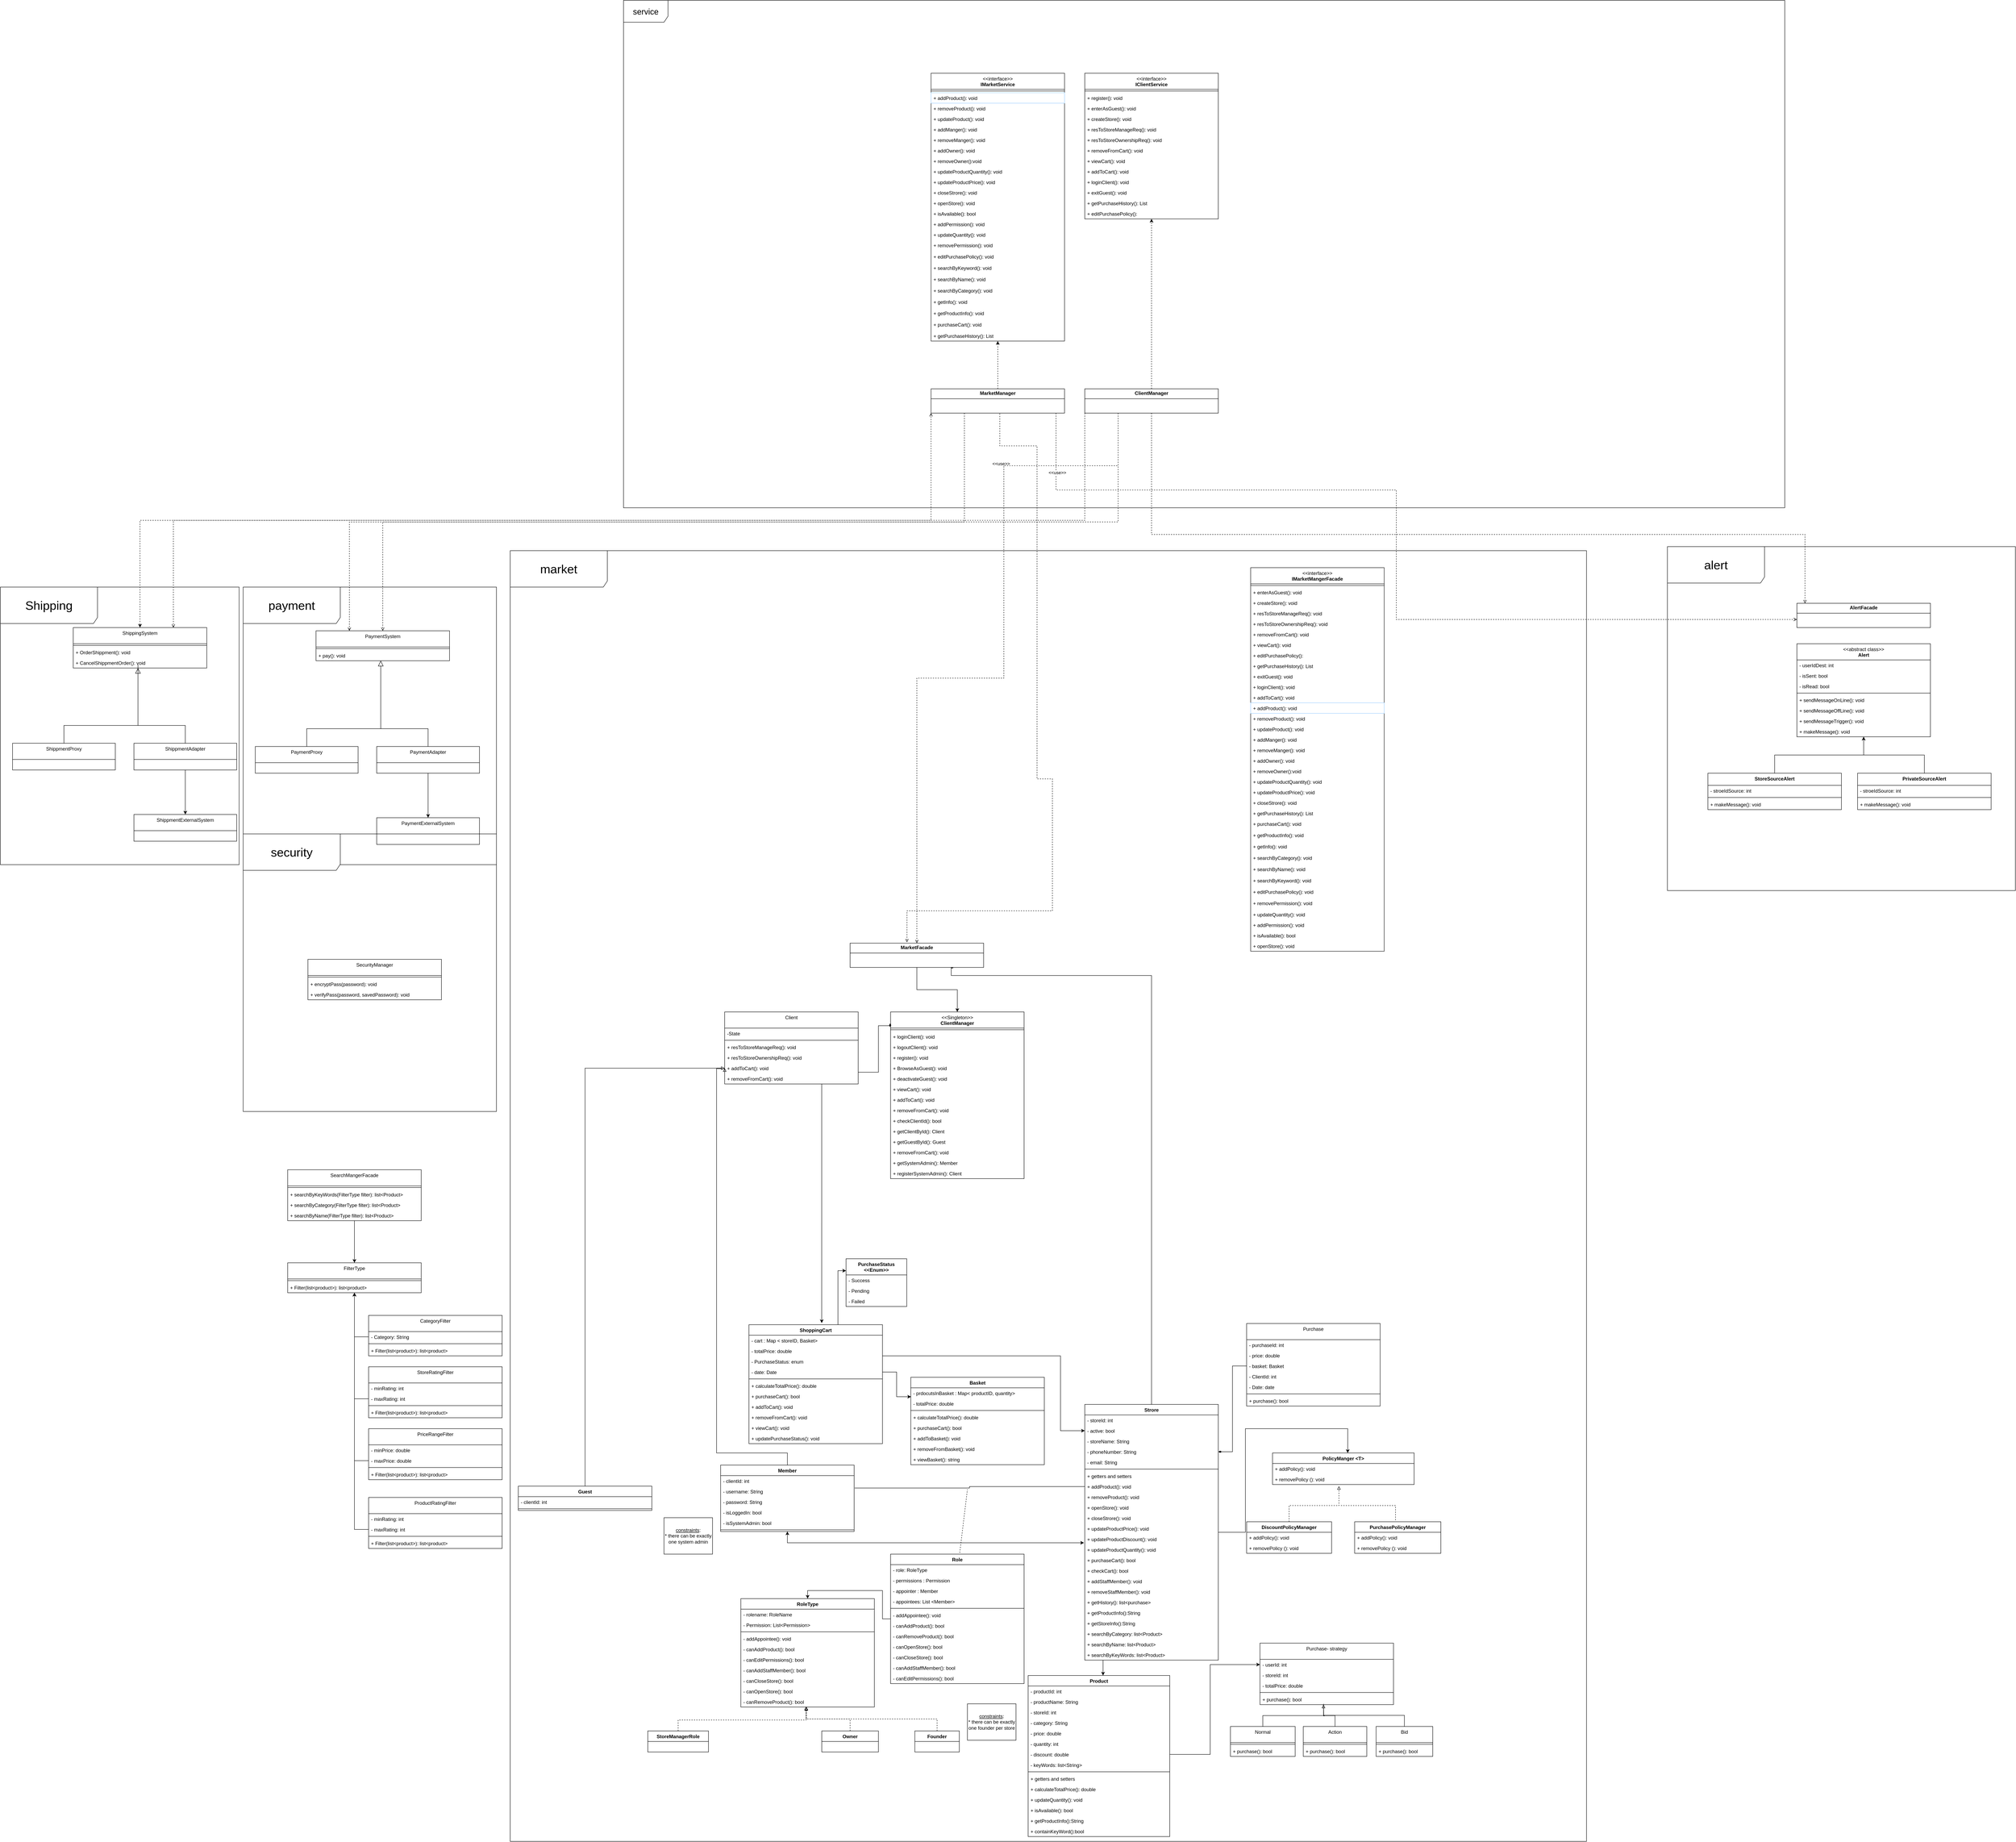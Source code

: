 <mxfile version="24.4.4" type="device">
  <diagram name="‫עמוד-1‬" id="TzBRaIEQAyytvSw9Mdv-">
    <mxGraphModel dx="3698" dy="2349" grid="1" gridSize="10" guides="1" tooltips="1" connect="1" arrows="1" fold="1" page="1" pageScale="1" pageWidth="827" pageHeight="1169" math="0" shadow="0">
      <root>
        <mxCell id="0" />
        <mxCell id="1" parent="0" />
        <mxCell id="pJkwpibmYWs6iMc-g0Pl-5" value="Product" style="swimlane;fontStyle=1;align=center;verticalAlign=top;childLayout=stackLayout;horizontal=1;startSize=26;horizontalStack=0;resizeParent=1;resizeParentMax=0;resizeLast=0;collapsible=1;marginBottom=0;whiteSpace=wrap;html=1;" parent="1" vertex="1">
          <mxGeometry x="1050" y="3030" width="350" height="398" as="geometry" />
        </mxCell>
        <mxCell id="pJkwpibmYWs6iMc-g0Pl-6" value="- productId: int" style="text;strokeColor=none;fillColor=none;align=left;verticalAlign=top;spacingLeft=4;spacingRight=4;overflow=hidden;rotatable=0;points=[[0,0.5],[1,0.5]];portConstraint=eastwest;whiteSpace=wrap;html=1;" parent="pJkwpibmYWs6iMc-g0Pl-5" vertex="1">
          <mxGeometry y="26" width="350" height="26" as="geometry" />
        </mxCell>
        <mxCell id="pJkwpibmYWs6iMc-g0Pl-9" value="- productName: String" style="text;strokeColor=none;fillColor=none;align=left;verticalAlign=top;spacingLeft=4;spacingRight=4;overflow=hidden;rotatable=0;points=[[0,0.5],[1,0.5]];portConstraint=eastwest;whiteSpace=wrap;html=1;" parent="pJkwpibmYWs6iMc-g0Pl-5" vertex="1">
          <mxGeometry y="52" width="350" height="26" as="geometry" />
        </mxCell>
        <mxCell id="pJkwpibmYWs6iMc-g0Pl-10" value="- storeId: int" style="text;strokeColor=none;fillColor=none;align=left;verticalAlign=top;spacingLeft=4;spacingRight=4;overflow=hidden;rotatable=0;points=[[0,0.5],[1,0.5]];portConstraint=eastwest;whiteSpace=wrap;html=1;" parent="pJkwpibmYWs6iMc-g0Pl-5" vertex="1">
          <mxGeometry y="78" width="350" height="26" as="geometry" />
        </mxCell>
        <mxCell id="pJkwpibmYWs6iMc-g0Pl-11" value="- category: String" style="text;strokeColor=none;fillColor=none;align=left;verticalAlign=top;spacingLeft=4;spacingRight=4;overflow=hidden;rotatable=0;points=[[0,0.5],[1,0.5]];portConstraint=eastwest;whiteSpace=wrap;html=1;" parent="pJkwpibmYWs6iMc-g0Pl-5" vertex="1">
          <mxGeometry y="104" width="350" height="26" as="geometry" />
        </mxCell>
        <mxCell id="pJkwpibmYWs6iMc-g0Pl-12" value="- price: double" style="text;strokeColor=none;fillColor=none;align=left;verticalAlign=top;spacingLeft=4;spacingRight=4;overflow=hidden;rotatable=0;points=[[0,0.5],[1,0.5]];portConstraint=eastwest;whiteSpace=wrap;html=1;" parent="pJkwpibmYWs6iMc-g0Pl-5" vertex="1">
          <mxGeometry y="130" width="350" height="26" as="geometry" />
        </mxCell>
        <mxCell id="pJkwpibmYWs6iMc-g0Pl-14" value="- quantity: int" style="text;strokeColor=none;fillColor=none;align=left;verticalAlign=top;spacingLeft=4;spacingRight=4;overflow=hidden;rotatable=0;points=[[0,0.5],[1,0.5]];portConstraint=eastwest;whiteSpace=wrap;html=1;" parent="pJkwpibmYWs6iMc-g0Pl-5" vertex="1">
          <mxGeometry y="156" width="350" height="26" as="geometry" />
        </mxCell>
        <mxCell id="pJkwpibmYWs6iMc-g0Pl-13" value="- discount: double" style="text;strokeColor=none;fillColor=none;align=left;verticalAlign=top;spacingLeft=4;spacingRight=4;overflow=hidden;rotatable=0;points=[[0,0.5],[1,0.5]];portConstraint=eastwest;whiteSpace=wrap;html=1;" parent="pJkwpibmYWs6iMc-g0Pl-5" vertex="1">
          <mxGeometry y="182" width="350" height="26" as="geometry" />
        </mxCell>
        <mxCell id="ufwOjHbq8k8JuTFZ5aPt-82" value="- keyWords: list&amp;lt;String&amp;gt;" style="text;strokeColor=none;fillColor=none;align=left;verticalAlign=top;spacingLeft=4;spacingRight=4;overflow=hidden;rotatable=0;points=[[0,0.5],[1,0.5]];portConstraint=eastwest;whiteSpace=wrap;html=1;" parent="pJkwpibmYWs6iMc-g0Pl-5" vertex="1">
          <mxGeometry y="208" width="350" height="26" as="geometry" />
        </mxCell>
        <mxCell id="pJkwpibmYWs6iMc-g0Pl-7" value="" style="line;strokeWidth=1;fillColor=none;align=left;verticalAlign=middle;spacingTop=-1;spacingLeft=3;spacingRight=3;rotatable=0;labelPosition=right;points=[];portConstraint=eastwest;strokeColor=inherit;" parent="pJkwpibmYWs6iMc-g0Pl-5" vertex="1">
          <mxGeometry y="234" width="350" height="8" as="geometry" />
        </mxCell>
        <mxCell id="pJkwpibmYWs6iMc-g0Pl-8" value="+ getters and setters" style="text;strokeColor=none;fillColor=none;align=left;verticalAlign=top;spacingLeft=4;spacingRight=4;overflow=hidden;rotatable=0;points=[[0,0.5],[1,0.5]];portConstraint=eastwest;whiteSpace=wrap;html=1;" parent="pJkwpibmYWs6iMc-g0Pl-5" vertex="1">
          <mxGeometry y="242" width="350" height="26" as="geometry" />
        </mxCell>
        <mxCell id="pJkwpibmYWs6iMc-g0Pl-15" value="+ calculateTotalPrice(): double" style="text;strokeColor=none;fillColor=none;align=left;verticalAlign=top;spacingLeft=4;spacingRight=4;overflow=hidden;rotatable=0;points=[[0,0.5],[1,0.5]];portConstraint=eastwest;whiteSpace=wrap;html=1;" parent="pJkwpibmYWs6iMc-g0Pl-5" vertex="1">
          <mxGeometry y="268" width="350" height="26" as="geometry" />
        </mxCell>
        <mxCell id="pJkwpibmYWs6iMc-g0Pl-16" value="+ updateQuantity(): void" style="text;strokeColor=none;fillColor=none;align=left;verticalAlign=top;spacingLeft=4;spacingRight=4;overflow=hidden;rotatable=0;points=[[0,0.5],[1,0.5]];portConstraint=eastwest;whiteSpace=wrap;html=1;" parent="pJkwpibmYWs6iMc-g0Pl-5" vertex="1">
          <mxGeometry y="294" width="350" height="26" as="geometry" />
        </mxCell>
        <mxCell id="pJkwpibmYWs6iMc-g0Pl-37" value="+ isAvailable(): bool" style="text;strokeColor=none;fillColor=none;align=left;verticalAlign=top;spacingLeft=4;spacingRight=4;overflow=hidden;rotatable=0;points=[[0,0.5],[1,0.5]];portConstraint=eastwest;whiteSpace=wrap;html=1;" parent="pJkwpibmYWs6iMc-g0Pl-5" vertex="1">
          <mxGeometry y="320" width="350" height="26" as="geometry" />
        </mxCell>
        <mxCell id="ufwOjHbq8k8JuTFZ5aPt-81" value="+ getProductInfo():String&amp;nbsp;" style="text;strokeColor=none;fillColor=none;align=left;verticalAlign=top;spacingLeft=4;spacingRight=4;overflow=hidden;rotatable=0;points=[[0,0.5],[1,0.5]];portConstraint=eastwest;whiteSpace=wrap;html=1;" parent="pJkwpibmYWs6iMc-g0Pl-5" vertex="1">
          <mxGeometry y="346" width="350" height="26" as="geometry" />
        </mxCell>
        <mxCell id="ufwOjHbq8k8JuTFZ5aPt-83" value="+ containKeyWord():bool" style="text;strokeColor=none;fillColor=none;align=left;verticalAlign=top;spacingLeft=4;spacingRight=4;overflow=hidden;rotatable=0;points=[[0,0.5],[1,0.5]];portConstraint=eastwest;whiteSpace=wrap;html=1;" parent="pJkwpibmYWs6iMc-g0Pl-5" vertex="1">
          <mxGeometry y="372" width="350" height="26" as="geometry" />
        </mxCell>
        <mxCell id="pJkwpibmYWs6iMc-g0Pl-17" value="Strore" style="swimlane;fontStyle=1;align=center;verticalAlign=top;childLayout=stackLayout;horizontal=1;startSize=26;horizontalStack=0;resizeParent=1;resizeParentMax=0;resizeLast=0;collapsible=1;marginBottom=0;whiteSpace=wrap;html=1;" parent="1" vertex="1">
          <mxGeometry x="1190" y="2360" width="330" height="632" as="geometry" />
        </mxCell>
        <mxCell id="pJkwpibmYWs6iMc-g0Pl-18" value="- storeId: int" style="text;strokeColor=none;fillColor=none;align=left;verticalAlign=top;spacingLeft=4;spacingRight=4;overflow=hidden;rotatable=0;points=[[0,0.5],[1,0.5]];portConstraint=eastwest;whiteSpace=wrap;html=1;" parent="pJkwpibmYWs6iMc-g0Pl-17" vertex="1">
          <mxGeometry y="26" width="330" height="26" as="geometry" />
        </mxCell>
        <mxCell id="pJkwpibmYWs6iMc-g0Pl-29" value="- active: bool" style="text;strokeColor=none;fillColor=none;align=left;verticalAlign=top;spacingLeft=4;spacingRight=4;overflow=hidden;rotatable=0;points=[[0,0.5],[1,0.5]];portConstraint=eastwest;whiteSpace=wrap;html=1;" parent="pJkwpibmYWs6iMc-g0Pl-17" vertex="1">
          <mxGeometry y="52" width="330" height="26" as="geometry" />
        </mxCell>
        <mxCell id="pJkwpibmYWs6iMc-g0Pl-19" value="- storeName: String" style="text;strokeColor=none;fillColor=none;align=left;verticalAlign=top;spacingLeft=4;spacingRight=4;overflow=hidden;rotatable=0;points=[[0,0.5],[1,0.5]];portConstraint=eastwest;whiteSpace=wrap;html=1;" parent="pJkwpibmYWs6iMc-g0Pl-17" vertex="1">
          <mxGeometry y="78" width="330" height="26" as="geometry" />
        </mxCell>
        <mxCell id="pJkwpibmYWs6iMc-g0Pl-20" value="- phoneNumber: String" style="text;strokeColor=none;fillColor=none;align=left;verticalAlign=top;spacingLeft=4;spacingRight=4;overflow=hidden;rotatable=0;points=[[0,0.5],[1,0.5]];portConstraint=eastwest;whiteSpace=wrap;html=1;" parent="pJkwpibmYWs6iMc-g0Pl-17" vertex="1">
          <mxGeometry y="104" width="330" height="26" as="geometry" />
        </mxCell>
        <mxCell id="pJkwpibmYWs6iMc-g0Pl-21" value="- email: String" style="text;strokeColor=none;fillColor=none;align=left;verticalAlign=top;spacingLeft=4;spacingRight=4;overflow=hidden;rotatable=0;points=[[0,0.5],[1,0.5]];portConstraint=eastwest;whiteSpace=wrap;html=1;" parent="pJkwpibmYWs6iMc-g0Pl-17" vertex="1">
          <mxGeometry y="130" width="330" height="26" as="geometry" />
        </mxCell>
        <mxCell id="pJkwpibmYWs6iMc-g0Pl-25" value="" style="line;strokeWidth=1;fillColor=none;align=left;verticalAlign=middle;spacingTop=-1;spacingLeft=3;spacingRight=3;rotatable=0;labelPosition=right;points=[];portConstraint=eastwest;strokeColor=inherit;" parent="pJkwpibmYWs6iMc-g0Pl-17" vertex="1">
          <mxGeometry y="156" width="330" height="8" as="geometry" />
        </mxCell>
        <mxCell id="pJkwpibmYWs6iMc-g0Pl-26" value="+ getters and setters" style="text;strokeColor=none;fillColor=none;align=left;verticalAlign=top;spacingLeft=4;spacingRight=4;overflow=hidden;rotatable=0;points=[[0,0.5],[1,0.5]];portConstraint=eastwest;whiteSpace=wrap;html=1;" parent="pJkwpibmYWs6iMc-g0Pl-17" vertex="1">
          <mxGeometry y="164" width="330" height="26" as="geometry" />
        </mxCell>
        <mxCell id="pJkwpibmYWs6iMc-g0Pl-27" value="+ addProduct(): void" style="text;strokeColor=none;fillColor=none;align=left;verticalAlign=top;spacingLeft=4;spacingRight=4;overflow=hidden;rotatable=0;points=[[0,0.5],[1,0.5]];portConstraint=eastwest;whiteSpace=wrap;html=1;" parent="pJkwpibmYWs6iMc-g0Pl-17" vertex="1">
          <mxGeometry y="190" width="330" height="26" as="geometry" />
        </mxCell>
        <mxCell id="pJkwpibmYWs6iMc-g0Pl-28" value="+ removeProduct(): void" style="text;strokeColor=none;fillColor=none;align=left;verticalAlign=top;spacingLeft=4;spacingRight=4;overflow=hidden;rotatable=0;points=[[0,0.5],[1,0.5]];portConstraint=eastwest;whiteSpace=wrap;html=1;" parent="pJkwpibmYWs6iMc-g0Pl-17" vertex="1">
          <mxGeometry y="216" width="330" height="26" as="geometry" />
        </mxCell>
        <mxCell id="pJkwpibmYWs6iMc-g0Pl-30" value="+ openStore(): void" style="text;strokeColor=none;fillColor=none;align=left;verticalAlign=top;spacingLeft=4;spacingRight=4;overflow=hidden;rotatable=0;points=[[0,0.5],[1,0.5]];portConstraint=eastwest;whiteSpace=wrap;html=1;" parent="pJkwpibmYWs6iMc-g0Pl-17" vertex="1">
          <mxGeometry y="242" width="330" height="26" as="geometry" />
        </mxCell>
        <mxCell id="pJkwpibmYWs6iMc-g0Pl-31" value="+ closeStrore(): void" style="text;strokeColor=none;fillColor=none;align=left;verticalAlign=top;spacingLeft=4;spacingRight=4;overflow=hidden;rotatable=0;points=[[0,0.5],[1,0.5]];portConstraint=eastwest;whiteSpace=wrap;html=1;" parent="pJkwpibmYWs6iMc-g0Pl-17" vertex="1">
          <mxGeometry y="268" width="330" height="26" as="geometry" />
        </mxCell>
        <mxCell id="pJkwpibmYWs6iMc-g0Pl-32" value="+ updateProductPrice(): void" style="text;strokeColor=none;fillColor=none;align=left;verticalAlign=top;spacingLeft=4;spacingRight=4;overflow=hidden;rotatable=0;points=[[0,0.5],[1,0.5]];portConstraint=eastwest;whiteSpace=wrap;html=1;" parent="pJkwpibmYWs6iMc-g0Pl-17" vertex="1">
          <mxGeometry y="294" width="330" height="26" as="geometry" />
        </mxCell>
        <mxCell id="pJkwpibmYWs6iMc-g0Pl-33" value="+ updateProductDiscount(): void" style="text;strokeColor=none;fillColor=none;align=left;verticalAlign=top;spacingLeft=4;spacingRight=4;overflow=hidden;rotatable=0;points=[[0,0.5],[1,0.5]];portConstraint=eastwest;whiteSpace=wrap;html=1;" parent="pJkwpibmYWs6iMc-g0Pl-17" vertex="1">
          <mxGeometry y="320" width="330" height="26" as="geometry" />
        </mxCell>
        <mxCell id="pJkwpibmYWs6iMc-g0Pl-34" value="+ updateProductQuantity(): void" style="text;strokeColor=none;fillColor=none;align=left;verticalAlign=top;spacingLeft=4;spacingRight=4;overflow=hidden;rotatable=0;points=[[0,0.5],[1,0.5]];portConstraint=eastwest;whiteSpace=wrap;html=1;" parent="pJkwpibmYWs6iMc-g0Pl-17" vertex="1">
          <mxGeometry y="346" width="330" height="26" as="geometry" />
        </mxCell>
        <mxCell id="pJkwpibmYWs6iMc-g0Pl-35" value="+ purchaseCart(): bool" style="text;strokeColor=none;fillColor=none;align=left;verticalAlign=top;spacingLeft=4;spacingRight=4;overflow=hidden;rotatable=0;points=[[0,0.5],[1,0.5]];portConstraint=eastwest;whiteSpace=wrap;html=1;" parent="pJkwpibmYWs6iMc-g0Pl-17" vertex="1">
          <mxGeometry y="372" width="330" height="26" as="geometry" />
        </mxCell>
        <mxCell id="pJkwpibmYWs6iMc-g0Pl-36" value="+ checkCart(): bool" style="text;strokeColor=none;fillColor=none;align=left;verticalAlign=top;spacingLeft=4;spacingRight=4;overflow=hidden;rotatable=0;points=[[0,0.5],[1,0.5]];portConstraint=eastwest;whiteSpace=wrap;html=1;" parent="pJkwpibmYWs6iMc-g0Pl-17" vertex="1">
          <mxGeometry y="398" width="330" height="26" as="geometry" />
        </mxCell>
        <mxCell id="pJkwpibmYWs6iMc-g0Pl-60" value="+ addStaffMember(): void" style="text;strokeColor=none;fillColor=none;align=left;verticalAlign=top;spacingLeft=4;spacingRight=4;overflow=hidden;rotatable=0;points=[[0,0.5],[1,0.5]];portConstraint=eastwest;whiteSpace=wrap;html=1;" parent="pJkwpibmYWs6iMc-g0Pl-17" vertex="1">
          <mxGeometry y="424" width="330" height="26" as="geometry" />
        </mxCell>
        <mxCell id="pJkwpibmYWs6iMc-g0Pl-61" value="+ removeStaffMember(): void" style="text;strokeColor=none;fillColor=none;align=left;verticalAlign=top;spacingLeft=4;spacingRight=4;overflow=hidden;rotatable=0;points=[[0,0.5],[1,0.5]];portConstraint=eastwest;whiteSpace=wrap;html=1;" parent="pJkwpibmYWs6iMc-g0Pl-17" vertex="1">
          <mxGeometry y="450" width="330" height="26" as="geometry" />
        </mxCell>
        <mxCell id="ufwOjHbq8k8JuTFZ5aPt-65" value="+ getHistory(): list&amp;lt;purchase&amp;gt;" style="text;strokeColor=none;fillColor=none;align=left;verticalAlign=top;spacingLeft=4;spacingRight=4;overflow=hidden;rotatable=0;points=[[0,0.5],[1,0.5]];portConstraint=eastwest;whiteSpace=wrap;html=1;" parent="pJkwpibmYWs6iMc-g0Pl-17" vertex="1">
          <mxGeometry y="476" width="330" height="26" as="geometry" />
        </mxCell>
        <mxCell id="ufwOjHbq8k8JuTFZ5aPt-80" value="+ getProductInfo():String&amp;nbsp;" style="text;strokeColor=none;fillColor=none;align=left;verticalAlign=top;spacingLeft=4;spacingRight=4;overflow=hidden;rotatable=0;points=[[0,0.5],[1,0.5]];portConstraint=eastwest;whiteSpace=wrap;html=1;" parent="pJkwpibmYWs6iMc-g0Pl-17" vertex="1">
          <mxGeometry y="502" width="330" height="26" as="geometry" />
        </mxCell>
        <mxCell id="ufwOjHbq8k8JuTFZ5aPt-79" value="+ getStoreInfo():String&amp;nbsp;" style="text;strokeColor=none;fillColor=none;align=left;verticalAlign=top;spacingLeft=4;spacingRight=4;overflow=hidden;rotatable=0;points=[[0,0.5],[1,0.5]];portConstraint=eastwest;whiteSpace=wrap;html=1;" parent="pJkwpibmYWs6iMc-g0Pl-17" vertex="1">
          <mxGeometry y="528" width="330" height="26" as="geometry" />
        </mxCell>
        <mxCell id="ufwOjHbq8k8JuTFZ5aPt-84" value="+ searchByCategory: list&amp;lt;Product&amp;gt;" style="text;strokeColor=none;fillColor=none;align=left;verticalAlign=top;spacingLeft=4;spacingRight=4;overflow=hidden;rotatable=0;points=[[0,0.5],[1,0.5]];portConstraint=eastwest;whiteSpace=wrap;html=1;" parent="pJkwpibmYWs6iMc-g0Pl-17" vertex="1">
          <mxGeometry y="554" width="330" height="26" as="geometry" />
        </mxCell>
        <mxCell id="ufwOjHbq8k8JuTFZ5aPt-85" value="+ searchByName: list&amp;lt;Product&amp;gt;" style="text;strokeColor=none;fillColor=none;align=left;verticalAlign=top;spacingLeft=4;spacingRight=4;overflow=hidden;rotatable=0;points=[[0,0.5],[1,0.5]];portConstraint=eastwest;whiteSpace=wrap;html=1;" parent="pJkwpibmYWs6iMc-g0Pl-17" vertex="1">
          <mxGeometry y="580" width="330" height="26" as="geometry" />
        </mxCell>
        <mxCell id="ufwOjHbq8k8JuTFZ5aPt-86" value="+ searchByKeyWords: list&amp;lt;Product&amp;gt;" style="text;strokeColor=none;fillColor=none;align=left;verticalAlign=top;spacingLeft=4;spacingRight=4;overflow=hidden;rotatable=0;points=[[0,0.5],[1,0.5]];portConstraint=eastwest;whiteSpace=wrap;html=1;" parent="pJkwpibmYWs6iMc-g0Pl-17" vertex="1">
          <mxGeometry y="606" width="330" height="26" as="geometry" />
        </mxCell>
        <mxCell id="4dyTjs3ZAPsA8M8mfie9-43" style="edgeStyle=orthogonalEdgeStyle;rounded=0;orthogonalLoop=1;jettySize=auto;html=1;exitX=0.5;exitY=1;exitDx=0;exitDy=0;" edge="1" parent="1" source="pJkwpibmYWs6iMc-g0Pl-82" target="a7YJyd_qYwzhMXcCT-wB-44">
          <mxGeometry relative="1" as="geometry" />
        </mxCell>
        <mxCell id="4dyTjs3ZAPsA8M8mfie9-44" style="edgeStyle=orthogonalEdgeStyle;rounded=0;orthogonalLoop=1;jettySize=auto;html=1;exitX=0.5;exitY=0;exitDx=0;exitDy=0;entryX=0.75;entryY=1;entryDx=0;entryDy=0;endArrow=diamondThin;endFill=1;" edge="1" parent="1" source="pJkwpibmYWs6iMc-g0Pl-17" target="pJkwpibmYWs6iMc-g0Pl-82">
          <mxGeometry relative="1" as="geometry">
            <mxPoint x="1355" y="2350" as="sourcePoint" />
            <Array as="points">
              <mxPoint x="1355" y="1300" />
              <mxPoint x="860" y="1300" />
              <mxPoint x="860" y="1280" />
            </Array>
          </mxGeometry>
        </mxCell>
        <mxCell id="pJkwpibmYWs6iMc-g0Pl-82" value="&lt;p style=&quot;margin:0px;margin-top:4px;text-align:center;&quot;&gt;&lt;b&gt;MarketFacade&lt;/b&gt;&lt;/p&gt;&lt;hr size=&quot;1&quot; style=&quot;border-style:solid;&quot;&gt;&lt;div style=&quot;height:2px;&quot;&gt;&lt;/div&gt;" style="verticalAlign=top;align=left;overflow=fill;html=1;whiteSpace=wrap;" parent="1" vertex="1">
          <mxGeometry x="610" y="1220" width="330" height="60" as="geometry" />
        </mxCell>
        <mxCell id="pJkwpibmYWs6iMc-g0Pl-86" value="&lt;div&gt;&lt;span style=&quot;font-weight: normal;&quot;&gt;&amp;lt;&amp;lt;abstract class&amp;gt;&amp;gt;&lt;/span&gt;&lt;/div&gt;Alert" style="swimlane;fontStyle=1;align=center;verticalAlign=top;childLayout=stackLayout;horizontal=1;startSize=40;horizontalStack=0;resizeParent=1;resizeParentMax=0;resizeLast=0;collapsible=1;marginBottom=0;whiteSpace=wrap;html=1;" parent="1" vertex="1">
          <mxGeometry x="2950" y="480" width="330" height="230" as="geometry" />
        </mxCell>
        <mxCell id="pJkwpibmYWs6iMc-g0Pl-87" value="- userIdDest: int" style="text;strokeColor=none;fillColor=none;align=left;verticalAlign=top;spacingLeft=4;spacingRight=4;overflow=hidden;rotatable=0;points=[[0,0.5],[1,0.5]];portConstraint=eastwest;whiteSpace=wrap;html=1;" parent="pJkwpibmYWs6iMc-g0Pl-86" vertex="1">
          <mxGeometry y="40" width="330" height="26" as="geometry" />
        </mxCell>
        <mxCell id="pJkwpibmYWs6iMc-g0Pl-92" value="- isSent: bool" style="text;strokeColor=none;fillColor=none;align=left;verticalAlign=top;spacingLeft=4;spacingRight=4;overflow=hidden;rotatable=0;points=[[0,0.5],[1,0.5]];portConstraint=eastwest;whiteSpace=wrap;html=1;" parent="pJkwpibmYWs6iMc-g0Pl-86" vertex="1">
          <mxGeometry y="66" width="330" height="26" as="geometry" />
        </mxCell>
        <mxCell id="pJkwpibmYWs6iMc-g0Pl-93" value="- isRead: bool" style="text;strokeColor=none;fillColor=none;align=left;verticalAlign=top;spacingLeft=4;spacingRight=4;overflow=hidden;rotatable=0;points=[[0,0.5],[1,0.5]];portConstraint=eastwest;whiteSpace=wrap;html=1;" parent="pJkwpibmYWs6iMc-g0Pl-86" vertex="1">
          <mxGeometry y="92" width="330" height="26" as="geometry" />
        </mxCell>
        <mxCell id="pJkwpibmYWs6iMc-g0Pl-88" value="" style="line;strokeWidth=1;fillColor=none;align=left;verticalAlign=middle;spacingTop=-1;spacingLeft=3;spacingRight=3;rotatable=0;labelPosition=right;points=[];portConstraint=eastwest;strokeColor=inherit;" parent="pJkwpibmYWs6iMc-g0Pl-86" vertex="1">
          <mxGeometry y="118" width="330" height="8" as="geometry" />
        </mxCell>
        <mxCell id="pJkwpibmYWs6iMc-g0Pl-89" value="+ sendMessageOnLine(): void" style="text;strokeColor=none;fillColor=none;align=left;verticalAlign=top;spacingLeft=4;spacingRight=4;overflow=hidden;rotatable=0;points=[[0,0.5],[1,0.5]];portConstraint=eastwest;whiteSpace=wrap;html=1;" parent="pJkwpibmYWs6iMc-g0Pl-86" vertex="1">
          <mxGeometry y="126" width="330" height="26" as="geometry" />
        </mxCell>
        <mxCell id="pJkwpibmYWs6iMc-g0Pl-90" value="+ sendMessageOffLine(): void" style="text;strokeColor=none;fillColor=none;align=left;verticalAlign=top;spacingLeft=4;spacingRight=4;overflow=hidden;rotatable=0;points=[[0,0.5],[1,0.5]];portConstraint=eastwest;whiteSpace=wrap;html=1;" parent="pJkwpibmYWs6iMc-g0Pl-86" vertex="1">
          <mxGeometry y="152" width="330" height="26" as="geometry" />
        </mxCell>
        <mxCell id="pJkwpibmYWs6iMc-g0Pl-91" value="+ sendMessageTrigger(): void" style="text;strokeColor=none;fillColor=none;align=left;verticalAlign=top;spacingLeft=4;spacingRight=4;overflow=hidden;rotatable=0;points=[[0,0.5],[1,0.5]];portConstraint=eastwest;whiteSpace=wrap;html=1;" parent="pJkwpibmYWs6iMc-g0Pl-86" vertex="1">
          <mxGeometry y="178" width="330" height="26" as="geometry" />
        </mxCell>
        <mxCell id="pJkwpibmYWs6iMc-g0Pl-102" value="+ makeMessage(): void" style="text;strokeColor=none;fillColor=none;align=left;verticalAlign=top;spacingLeft=4;spacingRight=4;overflow=hidden;rotatable=0;points=[[0,0.5],[1,0.5]];portConstraint=eastwest;whiteSpace=wrap;html=1;" parent="pJkwpibmYWs6iMc-g0Pl-86" vertex="1">
          <mxGeometry y="204" width="330" height="26" as="geometry" />
        </mxCell>
        <mxCell id="pJkwpibmYWs6iMc-g0Pl-109" style="edgeStyle=orthogonalEdgeStyle;rounded=0;orthogonalLoop=1;jettySize=auto;html=1;exitX=0.5;exitY=0;exitDx=0;exitDy=0;" parent="1" source="pJkwpibmYWs6iMc-g0Pl-94" target="pJkwpibmYWs6iMc-g0Pl-86" edge="1">
          <mxGeometry relative="1" as="geometry" />
        </mxCell>
        <mxCell id="pJkwpibmYWs6iMc-g0Pl-94" value="&lt;div&gt;&lt;span style=&quot;background-color: initial;&quot;&gt;StoreSourceAlert&lt;/span&gt;&lt;br&gt;&lt;/div&gt;" style="swimlane;fontStyle=1;align=center;verticalAlign=top;childLayout=stackLayout;horizontal=1;startSize=30;horizontalStack=0;resizeParent=1;resizeParentMax=0;resizeLast=0;collapsible=1;marginBottom=0;whiteSpace=wrap;html=1;" parent="1" vertex="1">
          <mxGeometry x="2730" y="800" width="330" height="90" as="geometry" />
        </mxCell>
        <mxCell id="pJkwpibmYWs6iMc-g0Pl-95" value="- stroeIdSource: int" style="text;strokeColor=none;fillColor=none;align=left;verticalAlign=top;spacingLeft=4;spacingRight=4;overflow=hidden;rotatable=0;points=[[0,0.5],[1,0.5]];portConstraint=eastwest;whiteSpace=wrap;html=1;" parent="pJkwpibmYWs6iMc-g0Pl-94" vertex="1">
          <mxGeometry y="30" width="330" height="26" as="geometry" />
        </mxCell>
        <mxCell id="pJkwpibmYWs6iMc-g0Pl-98" value="" style="line;strokeWidth=1;fillColor=none;align=left;verticalAlign=middle;spacingTop=-1;spacingLeft=3;spacingRight=3;rotatable=0;labelPosition=right;points=[];portConstraint=eastwest;strokeColor=inherit;" parent="pJkwpibmYWs6iMc-g0Pl-94" vertex="1">
          <mxGeometry y="56" width="330" height="8" as="geometry" />
        </mxCell>
        <mxCell id="pJkwpibmYWs6iMc-g0Pl-103" value="+ makeMessage(): void" style="text;strokeColor=none;fillColor=none;align=left;verticalAlign=top;spacingLeft=4;spacingRight=4;overflow=hidden;rotatable=0;points=[[0,0.5],[1,0.5]];portConstraint=eastwest;whiteSpace=wrap;html=1;" parent="pJkwpibmYWs6iMc-g0Pl-94" vertex="1">
          <mxGeometry y="64" width="330" height="26" as="geometry" />
        </mxCell>
        <mxCell id="pJkwpibmYWs6iMc-g0Pl-108" style="edgeStyle=orthogonalEdgeStyle;rounded=0;orthogonalLoop=1;jettySize=auto;html=1;exitX=0.5;exitY=0;exitDx=0;exitDy=0;" parent="1" source="pJkwpibmYWs6iMc-g0Pl-104" target="pJkwpibmYWs6iMc-g0Pl-86" edge="1">
          <mxGeometry relative="1" as="geometry" />
        </mxCell>
        <mxCell id="pJkwpibmYWs6iMc-g0Pl-104" value="&lt;div&gt;&lt;span style=&quot;background-color: initial;&quot;&gt;PrivateSourceAlert&lt;/span&gt;&lt;br&gt;&lt;/div&gt;" style="swimlane;fontStyle=1;align=center;verticalAlign=top;childLayout=stackLayout;horizontal=1;startSize=30;horizontalStack=0;resizeParent=1;resizeParentMax=0;resizeLast=0;collapsible=1;marginBottom=0;whiteSpace=wrap;html=1;" parent="1" vertex="1">
          <mxGeometry x="3100" y="800" width="330" height="90" as="geometry" />
        </mxCell>
        <mxCell id="pJkwpibmYWs6iMc-g0Pl-105" value="- stroeIdSource: int" style="text;strokeColor=none;fillColor=none;align=left;verticalAlign=top;spacingLeft=4;spacingRight=4;overflow=hidden;rotatable=0;points=[[0,0.5],[1,0.5]];portConstraint=eastwest;whiteSpace=wrap;html=1;" parent="pJkwpibmYWs6iMc-g0Pl-104" vertex="1">
          <mxGeometry y="30" width="330" height="26" as="geometry" />
        </mxCell>
        <mxCell id="pJkwpibmYWs6iMc-g0Pl-106" value="" style="line;strokeWidth=1;fillColor=none;align=left;verticalAlign=middle;spacingTop=-1;spacingLeft=3;spacingRight=3;rotatable=0;labelPosition=right;points=[];portConstraint=eastwest;strokeColor=inherit;" parent="pJkwpibmYWs6iMc-g0Pl-104" vertex="1">
          <mxGeometry y="56" width="330" height="8" as="geometry" />
        </mxCell>
        <mxCell id="pJkwpibmYWs6iMc-g0Pl-107" value="+ makeMessage(): void" style="text;strokeColor=none;fillColor=none;align=left;verticalAlign=top;spacingLeft=4;spacingRight=4;overflow=hidden;rotatable=0;points=[[0,0.5],[1,0.5]];portConstraint=eastwest;whiteSpace=wrap;html=1;" parent="pJkwpibmYWs6iMc-g0Pl-104" vertex="1">
          <mxGeometry y="64" width="330" height="26" as="geometry" />
        </mxCell>
        <mxCell id="FDom4B-1fI0kme8VLFCk-36" value="&lt;span style=&quot;font-weight: 400;&quot;&gt;PaymentSystem&lt;/span&gt;&lt;div&gt;&lt;/div&gt;" style="swimlane;fontStyle=1;align=center;verticalAlign=top;childLayout=stackLayout;horizontal=1;startSize=40;horizontalStack=0;resizeParent=1;resizeParentMax=0;resizeLast=0;collapsible=1;marginBottom=0;whiteSpace=wrap;html=1;" parent="1" vertex="1">
          <mxGeometry x="-710" y="448" width="330" height="74" as="geometry" />
        </mxCell>
        <mxCell id="FDom4B-1fI0kme8VLFCk-38" value="" style="line;strokeWidth=1;fillColor=none;align=left;verticalAlign=middle;spacingTop=-1;spacingLeft=3;spacingRight=3;rotatable=0;labelPosition=right;points=[];portConstraint=eastwest;strokeColor=inherit;" parent="FDom4B-1fI0kme8VLFCk-36" vertex="1">
          <mxGeometry y="40" width="330" height="8" as="geometry" />
        </mxCell>
        <mxCell id="FDom4B-1fI0kme8VLFCk-39" value="+ pay(): void" style="text;strokeColor=none;fillColor=none;align=left;verticalAlign=top;spacingLeft=4;spacingRight=4;overflow=hidden;rotatable=0;points=[[0,0.5],[1,0.5]];portConstraint=eastwest;whiteSpace=wrap;html=1;" parent="FDom4B-1fI0kme8VLFCk-36" vertex="1">
          <mxGeometry y="48" width="330" height="26" as="geometry" />
        </mxCell>
        <mxCell id="Y52V_lKeD_fTKlsu9Hky-25" style="edgeStyle=orthogonalEdgeStyle;rounded=0;orthogonalLoop=1;jettySize=auto;html=1;entryX=0.5;entryY=0;entryDx=0;entryDy=0;" parent="1" source="FDom4B-1fI0kme8VLFCk-43" target="Y52V_lKeD_fTKlsu9Hky-24" edge="1">
          <mxGeometry relative="1" as="geometry" />
        </mxCell>
        <mxCell id="FDom4B-1fI0kme8VLFCk-43" value="&lt;span style=&quot;font-weight: 400;&quot;&gt;PaymentAdapter&lt;/span&gt;&lt;div&gt;&lt;/div&gt;" style="swimlane;fontStyle=1;align=center;verticalAlign=top;childLayout=stackLayout;horizontal=1;startSize=40;horizontalStack=0;resizeParent=1;resizeParentMax=0;resizeLast=0;collapsible=1;marginBottom=0;whiteSpace=wrap;html=1;" parent="1" vertex="1">
          <mxGeometry x="-560" y="734" width="254" height="66" as="geometry" />
        </mxCell>
        <mxCell id="FDom4B-1fI0kme8VLFCk-168" style="edgeStyle=orthogonalEdgeStyle;rounded=0;orthogonalLoop=1;jettySize=auto;html=1;exitX=0.5;exitY=1;exitDx=0;exitDy=0;entryX=0.426;entryY=-0.037;entryDx=0;entryDy=0;dashed=1;endArrow=open;endFill=0;entryPerimeter=0;" parent="1" source="FDom4B-1fI0kme8VLFCk-157" target="pJkwpibmYWs6iMc-g0Pl-82" edge="1">
          <mxGeometry relative="1" as="geometry">
            <Array as="points">
              <mxPoint x="980" y="-90" />
              <mxPoint x="980" y="-9" />
              <mxPoint x="1072" y="-9" />
              <mxPoint x="1072" y="814" />
              <mxPoint x="1110" y="814" />
              <mxPoint x="1110" y="1140" />
              <mxPoint x="751" y="1140" />
            </Array>
          </mxGeometry>
        </mxCell>
        <mxCell id="FDom4B-1fI0kme8VLFCk-169" value="&amp;lt;&amp;lt;use&amp;gt;&amp;gt;" style="edgeLabel;html=1;align=center;verticalAlign=middle;resizable=0;points=[];" parent="FDom4B-1fI0kme8VLFCk-168" vertex="1" connectable="0">
          <mxGeometry x="-0.939" y="3" relative="1" as="geometry">
            <mxPoint y="75" as="offset" />
          </mxGeometry>
        </mxCell>
        <mxCell id="ufwOjHbq8k8JuTFZ5aPt-39" style="edgeStyle=orthogonalEdgeStyle;rounded=0;orthogonalLoop=1;jettySize=auto;html=1;exitX=0.5;exitY=0;exitDx=0;exitDy=0;dashed=1;" parent="1" source="FDom4B-1fI0kme8VLFCk-157" target="ufwOjHbq8k8JuTFZ5aPt-1" edge="1">
          <mxGeometry relative="1" as="geometry" />
        </mxCell>
        <mxCell id="ufwOjHbq8k8JuTFZ5aPt-50" style="edgeStyle=orthogonalEdgeStyle;rounded=0;orthogonalLoop=1;jettySize=auto;html=1;exitX=0.25;exitY=1;exitDx=0;exitDy=0;entryX=0.25;entryY=0;entryDx=0;entryDy=0;dashed=1;endArrow=open;endFill=0;" parent="1" source="FDom4B-1fI0kme8VLFCk-157" target="FDom4B-1fI0kme8VLFCk-36" edge="1">
          <mxGeometry relative="1" as="geometry" />
        </mxCell>
        <mxCell id="ufwOjHbq8k8JuTFZ5aPt-52" style="edgeStyle=orthogonalEdgeStyle;rounded=0;orthogonalLoop=1;jettySize=auto;html=1;exitX=0;exitY=1;exitDx=0;exitDy=0;dashed=1;startArrow=open;startFill=0;" parent="1" source="FDom4B-1fI0kme8VLFCk-157" target="Y52V_lKeD_fTKlsu9Hky-26" edge="1">
          <mxGeometry relative="1" as="geometry" />
        </mxCell>
        <mxCell id="FDom4B-1fI0kme8VLFCk-157" value="&lt;p style=&quot;margin:0px;margin-top:4px;text-align:center;&quot;&gt;&lt;b&gt;MarketManager&lt;/b&gt;&lt;/p&gt;&lt;hr size=&quot;1&quot; style=&quot;border-style:solid;&quot;&gt;&lt;div style=&quot;height:2px;&quot;&gt;&lt;/div&gt;" style="verticalAlign=top;align=left;overflow=fill;html=1;whiteSpace=wrap;" parent="1" vertex="1">
          <mxGeometry x="810" y="-150" width="330" height="60" as="geometry" />
        </mxCell>
        <mxCell id="FDom4B-1fI0kme8VLFCk-160" value="&lt;font style=&quot;font-size: 20px;&quot;&gt;service&lt;/font&gt;" style="shape=umlFrame;whiteSpace=wrap;html=1;pointerEvents=0;width=110;height=54;" parent="1" vertex="1">
          <mxGeometry x="50" y="-1110" width="2870" height="1254" as="geometry" />
        </mxCell>
        <mxCell id="FDom4B-1fI0kme8VLFCk-162" value="&lt;font style=&quot;font-size: 30px;&quot;&gt;market&lt;/font&gt;" style="shape=umlFrame;whiteSpace=wrap;html=1;pointerEvents=0;width=240;height=90;" parent="1" vertex="1">
          <mxGeometry x="-230" y="250" width="2660" height="3190" as="geometry" />
        </mxCell>
        <mxCell id="FDom4B-1fI0kme8VLFCk-163" value="&lt;font style=&quot;font-size: 30px;&quot;&gt;alert&lt;/font&gt;" style="shape=umlFrame;whiteSpace=wrap;html=1;pointerEvents=0;width=240;height=90;" parent="1" vertex="1">
          <mxGeometry x="2630" y="240" width="860" height="850" as="geometry" />
        </mxCell>
        <mxCell id="FDom4B-1fI0kme8VLFCk-165" value="&lt;font style=&quot;font-size: 30px;&quot;&gt;Shipping&lt;/font&gt;" style="shape=umlFrame;whiteSpace=wrap;html=1;pointerEvents=0;width=240;height=90;" parent="1" vertex="1">
          <mxGeometry x="-1490" y="340" width="590" height="686" as="geometry" />
        </mxCell>
        <mxCell id="FDom4B-1fI0kme8VLFCk-166" value="&lt;font style=&quot;font-size: 30px;&quot;&gt;payment&lt;/font&gt;" style="shape=umlFrame;whiteSpace=wrap;html=1;pointerEvents=0;width=240;height=90;" parent="1" vertex="1">
          <mxGeometry x="-890" y="340" width="626" height="686" as="geometry" />
        </mxCell>
        <mxCell id="FDom4B-1fI0kme8VLFCk-171" value="&lt;p style=&quot;margin:0px;margin-top:4px;text-align:center;&quot;&gt;&lt;b&gt;AlertFacade&lt;/b&gt;&lt;/p&gt;&lt;hr size=&quot;1&quot; style=&quot;border-style:solid;&quot;&gt;&lt;div style=&quot;height:2px;&quot;&gt;&lt;/div&gt;" style="verticalAlign=top;align=left;overflow=fill;html=1;whiteSpace=wrap;" parent="1" vertex="1">
          <mxGeometry x="2950" y="380" width="330" height="60" as="geometry" />
        </mxCell>
        <mxCell id="FDom4B-1fI0kme8VLFCk-188" value="&lt;span style=&quot;font-weight: 400;&quot;&gt;Purchase- strategy&lt;/span&gt;&lt;div&gt;&lt;/div&gt;" style="swimlane;fontStyle=1;align=center;verticalAlign=top;childLayout=stackLayout;horizontal=1;startSize=40;horizontalStack=0;resizeParent=1;resizeParentMax=0;resizeLast=0;collapsible=1;marginBottom=0;whiteSpace=wrap;html=1;" parent="1" vertex="1">
          <mxGeometry x="1623" y="2950" width="330" height="152" as="geometry" />
        </mxCell>
        <mxCell id="FDom4B-1fI0kme8VLFCk-189" value="- userId: int" style="text;strokeColor=none;fillColor=none;align=left;verticalAlign=top;spacingLeft=4;spacingRight=4;overflow=hidden;rotatable=0;points=[[0,0.5],[1,0.5]];portConstraint=eastwest;whiteSpace=wrap;html=1;" parent="FDom4B-1fI0kme8VLFCk-188" vertex="1">
          <mxGeometry y="40" width="330" height="26" as="geometry" />
        </mxCell>
        <mxCell id="FDom4B-1fI0kme8VLFCk-191" value="- storeId: int" style="text;strokeColor=none;fillColor=none;align=left;verticalAlign=top;spacingLeft=4;spacingRight=4;overflow=hidden;rotatable=0;points=[[0,0.5],[1,0.5]];portConstraint=eastwest;whiteSpace=wrap;html=1;" parent="FDom4B-1fI0kme8VLFCk-188" vertex="1">
          <mxGeometry y="66" width="330" height="26" as="geometry" />
        </mxCell>
        <mxCell id="FDom4B-1fI0kme8VLFCk-193" value="- totalPrice: double" style="text;strokeColor=none;fillColor=none;align=left;verticalAlign=top;spacingLeft=4;spacingRight=4;overflow=hidden;rotatable=0;points=[[0,0.5],[1,0.5]];portConstraint=eastwest;whiteSpace=wrap;html=1;" parent="FDom4B-1fI0kme8VLFCk-188" vertex="1">
          <mxGeometry y="92" width="330" height="26" as="geometry" />
        </mxCell>
        <mxCell id="FDom4B-1fI0kme8VLFCk-194" value="" style="line;strokeWidth=1;fillColor=none;align=left;verticalAlign=middle;spacingTop=-1;spacingLeft=3;spacingRight=3;rotatable=0;labelPosition=right;points=[];portConstraint=eastwest;strokeColor=inherit;" parent="FDom4B-1fI0kme8VLFCk-188" vertex="1">
          <mxGeometry y="118" width="330" height="8" as="geometry" />
        </mxCell>
        <mxCell id="FDom4B-1fI0kme8VLFCk-195" value="+ purchase(): bool" style="text;strokeColor=none;fillColor=none;align=left;verticalAlign=top;spacingLeft=4;spacingRight=4;overflow=hidden;rotatable=0;points=[[0,0.5],[1,0.5]];portConstraint=eastwest;whiteSpace=wrap;html=1;" parent="FDom4B-1fI0kme8VLFCk-188" vertex="1">
          <mxGeometry y="126" width="330" height="26" as="geometry" />
        </mxCell>
        <mxCell id="FDom4B-1fI0kme8VLFCk-196" value="&lt;span style=&quot;font-weight: 400;&quot;&gt;Normal&lt;/span&gt;&lt;div&gt;&lt;/div&gt;" style="swimlane;fontStyle=1;align=center;verticalAlign=top;childLayout=stackLayout;horizontal=1;startSize=40;horizontalStack=0;resizeParent=1;resizeParentMax=0;resizeLast=0;collapsible=1;marginBottom=0;whiteSpace=wrap;html=1;" parent="1" vertex="1">
          <mxGeometry x="1550" y="3156" width="160" height="74" as="geometry" />
        </mxCell>
        <mxCell id="FDom4B-1fI0kme8VLFCk-202" value="" style="line;strokeWidth=1;fillColor=none;align=left;verticalAlign=middle;spacingTop=-1;spacingLeft=3;spacingRight=3;rotatable=0;labelPosition=right;points=[];portConstraint=eastwest;strokeColor=inherit;" parent="FDom4B-1fI0kme8VLFCk-196" vertex="1">
          <mxGeometry y="40" width="160" height="8" as="geometry" />
        </mxCell>
        <mxCell id="FDom4B-1fI0kme8VLFCk-203" value="+ purchase(): bool" style="text;strokeColor=none;fillColor=none;align=left;verticalAlign=top;spacingLeft=4;spacingRight=4;overflow=hidden;rotatable=0;points=[[0,0.5],[1,0.5]];portConstraint=eastwest;whiteSpace=wrap;html=1;" parent="FDom4B-1fI0kme8VLFCk-196" vertex="1">
          <mxGeometry y="48" width="160" height="26" as="geometry" />
        </mxCell>
        <mxCell id="Y52V_lKeD_fTKlsu9Hky-5" style="edgeStyle=orthogonalEdgeStyle;rounded=0;orthogonalLoop=1;jettySize=auto;html=1;exitX=0.5;exitY=0;exitDx=0;exitDy=0;endArrow=none;endFill=0;" parent="1" source="FDom4B-1fI0kme8VLFCk-204" edge="1">
          <mxGeometry relative="1" as="geometry">
            <mxPoint x="1780" y="3100" as="targetPoint" />
          </mxGeometry>
        </mxCell>
        <mxCell id="FDom4B-1fI0kme8VLFCk-204" value="&lt;span style=&quot;font-weight: 400;&quot;&gt;Bid&lt;/span&gt;&lt;div&gt;&lt;/div&gt;" style="swimlane;fontStyle=1;align=center;verticalAlign=top;childLayout=stackLayout;horizontal=1;startSize=40;horizontalStack=0;resizeParent=1;resizeParentMax=0;resizeLast=0;collapsible=1;marginBottom=0;whiteSpace=wrap;html=1;" parent="1" vertex="1">
          <mxGeometry x="1910" y="3156" width="140" height="74" as="geometry" />
        </mxCell>
        <mxCell id="FDom4B-1fI0kme8VLFCk-205" value="" style="line;strokeWidth=1;fillColor=none;align=left;verticalAlign=middle;spacingTop=-1;spacingLeft=3;spacingRight=3;rotatable=0;labelPosition=right;points=[];portConstraint=eastwest;strokeColor=inherit;" parent="FDom4B-1fI0kme8VLFCk-204" vertex="1">
          <mxGeometry y="40" width="140" height="8" as="geometry" />
        </mxCell>
        <mxCell id="FDom4B-1fI0kme8VLFCk-206" value="+ purchase(): bool" style="text;strokeColor=none;fillColor=none;align=left;verticalAlign=top;spacingLeft=4;spacingRight=4;overflow=hidden;rotatable=0;points=[[0,0.5],[1,0.5]];portConstraint=eastwest;whiteSpace=wrap;html=1;" parent="FDom4B-1fI0kme8VLFCk-204" vertex="1">
          <mxGeometry y="48" width="140" height="26" as="geometry" />
        </mxCell>
        <mxCell id="Y52V_lKeD_fTKlsu9Hky-4" style="edgeStyle=orthogonalEdgeStyle;rounded=0;orthogonalLoop=1;jettySize=auto;html=1;exitX=0.5;exitY=0;exitDx=0;exitDy=0;endArrow=block;endFill=0;" parent="1" source="FDom4B-1fI0kme8VLFCk-207" target="FDom4B-1fI0kme8VLFCk-188" edge="1">
          <mxGeometry relative="1" as="geometry">
            <Array as="points">
              <mxPoint x="1809" y="3129" />
              <mxPoint x="1780" y="3129" />
            </Array>
          </mxGeometry>
        </mxCell>
        <mxCell id="FDom4B-1fI0kme8VLFCk-207" value="&lt;span style=&quot;font-weight: 400;&quot;&gt;Action&lt;/span&gt;&lt;div&gt;&lt;/div&gt;" style="swimlane;fontStyle=1;align=center;verticalAlign=top;childLayout=stackLayout;horizontal=1;startSize=40;horizontalStack=0;resizeParent=1;resizeParentMax=0;resizeLast=0;collapsible=1;marginBottom=0;whiteSpace=wrap;html=1;" parent="1" vertex="1">
          <mxGeometry x="1730" y="3156" width="157" height="74" as="geometry" />
        </mxCell>
        <mxCell id="FDom4B-1fI0kme8VLFCk-208" value="" style="line;strokeWidth=1;fillColor=none;align=left;verticalAlign=middle;spacingTop=-1;spacingLeft=3;spacingRight=3;rotatable=0;labelPosition=right;points=[];portConstraint=eastwest;strokeColor=inherit;" parent="FDom4B-1fI0kme8VLFCk-207" vertex="1">
          <mxGeometry y="40" width="157" height="8" as="geometry" />
        </mxCell>
        <mxCell id="FDom4B-1fI0kme8VLFCk-209" value="+ purchase(): bool" style="text;strokeColor=none;fillColor=none;align=left;verticalAlign=top;spacingLeft=4;spacingRight=4;overflow=hidden;rotatable=0;points=[[0,0.5],[1,0.5]];portConstraint=eastwest;whiteSpace=wrap;html=1;" parent="FDom4B-1fI0kme8VLFCk-207" vertex="1">
          <mxGeometry y="48" width="157" height="26" as="geometry" />
        </mxCell>
        <mxCell id="dmk8mRthHvPTzcBqkzeC-24" value="&lt;span style=&quot;font-weight: normal;&quot;&gt;&amp;lt;&amp;lt;interface&amp;gt;&amp;gt;&lt;/span&gt;&lt;div&gt;IClientService&lt;/div&gt;" style="swimlane;fontStyle=1;align=center;verticalAlign=top;childLayout=stackLayout;horizontal=1;startSize=40;horizontalStack=0;resizeParent=1;resizeParentMax=0;resizeLast=0;collapsible=1;marginBottom=0;whiteSpace=wrap;html=1;" parent="1" vertex="1">
          <mxGeometry x="1190" y="-930" width="330" height="360" as="geometry" />
        </mxCell>
        <mxCell id="dmk8mRthHvPTzcBqkzeC-25" value="" style="line;strokeWidth=1;fillColor=none;align=left;verticalAlign=middle;spacingTop=-1;spacingLeft=3;spacingRight=3;rotatable=0;labelPosition=right;points=[];portConstraint=eastwest;strokeColor=inherit;" parent="dmk8mRthHvPTzcBqkzeC-24" vertex="1">
          <mxGeometry y="40" width="330" height="8" as="geometry" />
        </mxCell>
        <mxCell id="a7YJyd_qYwzhMXcCT-wB-1" value="+ register(): void" style="text;strokeColor=none;fillColor=none;align=left;verticalAlign=top;spacingLeft=4;spacingRight=4;overflow=hidden;rotatable=0;points=[[0,0.5],[1,0.5]];portConstraint=eastwest;whiteSpace=wrap;html=1;" parent="dmk8mRthHvPTzcBqkzeC-24" vertex="1">
          <mxGeometry y="48" width="330" height="26" as="geometry" />
        </mxCell>
        <mxCell id="a7YJyd_qYwzhMXcCT-wB-2" value="+ enterAsGuest(): void" style="text;strokeColor=none;fillColor=none;align=left;verticalAlign=top;spacingLeft=4;spacingRight=4;overflow=hidden;rotatable=0;points=[[0,0.5],[1,0.5]];portConstraint=eastwest;whiteSpace=wrap;html=1;" parent="dmk8mRthHvPTzcBqkzeC-24" vertex="1">
          <mxGeometry y="74" width="330" height="26" as="geometry" />
        </mxCell>
        <mxCell id="dmk8mRthHvPTzcBqkzeC-40" value="+ createStore(): void" style="text;strokeColor=none;fillColor=none;align=left;verticalAlign=top;spacingLeft=4;spacingRight=4;overflow=hidden;rotatable=0;points=[[0,0.5],[1,0.5]];portConstraint=eastwest;whiteSpace=wrap;html=1;" parent="dmk8mRthHvPTzcBqkzeC-24" vertex="1">
          <mxGeometry y="100" width="330" height="26" as="geometry" />
        </mxCell>
        <mxCell id="hDZZT1rx0ZbJt8HFL7vE-13" value="+ resToStoreManageReq(): void" style="text;strokeColor=none;fillColor=none;align=left;verticalAlign=top;spacingLeft=4;spacingRight=4;overflow=hidden;rotatable=0;points=[[0,0.5],[1,0.5]];portConstraint=eastwest;whiteSpace=wrap;html=1;" parent="dmk8mRthHvPTzcBqkzeC-24" vertex="1">
          <mxGeometry y="126" width="330" height="26" as="geometry" />
        </mxCell>
        <mxCell id="hDZZT1rx0ZbJt8HFL7vE-12" value="+ resToStoreOwnershipReq(): void" style="text;strokeColor=none;fillColor=none;align=left;verticalAlign=top;spacingLeft=4;spacingRight=4;overflow=hidden;rotatable=0;points=[[0,0.5],[1,0.5]];portConstraint=eastwest;whiteSpace=wrap;html=1;" parent="dmk8mRthHvPTzcBqkzeC-24" vertex="1">
          <mxGeometry y="152" width="330" height="26" as="geometry" />
        </mxCell>
        <mxCell id="hDZZT1rx0ZbJt8HFL7vE-8" value="+ removeFromCart(): void" style="text;strokeColor=none;fillColor=none;align=left;verticalAlign=top;spacingLeft=4;spacingRight=4;overflow=hidden;rotatable=0;points=[[0,0.5],[1,0.5]];portConstraint=eastwest;whiteSpace=wrap;html=1;" parent="dmk8mRthHvPTzcBqkzeC-24" vertex="1">
          <mxGeometry y="178" width="330" height="26" as="geometry" />
        </mxCell>
        <mxCell id="hDZZT1rx0ZbJt8HFL7vE-7" value="+ viewCart(): void" style="text;strokeColor=none;fillColor=none;align=left;verticalAlign=top;spacingLeft=4;spacingRight=4;overflow=hidden;rotatable=0;points=[[0,0.5],[1,0.5]];portConstraint=eastwest;whiteSpace=wrap;html=1;" parent="dmk8mRthHvPTzcBqkzeC-24" vertex="1">
          <mxGeometry y="204" width="330" height="26" as="geometry" />
        </mxCell>
        <mxCell id="hDZZT1rx0ZbJt8HFL7vE-6" value="+ addToCart(): void" style="text;strokeColor=none;fillColor=none;align=left;verticalAlign=top;spacingLeft=4;spacingRight=4;overflow=hidden;rotatable=0;points=[[0,0.5],[1,0.5]];portConstraint=eastwest;whiteSpace=wrap;html=1;" parent="dmk8mRthHvPTzcBqkzeC-24" vertex="1">
          <mxGeometry y="230" width="330" height="26" as="geometry" />
        </mxCell>
        <mxCell id="hDZZT1rx0ZbJt8HFL7vE-3" value="+ loginClient(): void" style="text;strokeColor=none;fillColor=none;align=left;verticalAlign=top;spacingLeft=4;spacingRight=4;overflow=hidden;rotatable=0;points=[[0,0.5],[1,0.5]];portConstraint=eastwest;whiteSpace=wrap;html=1;" parent="dmk8mRthHvPTzcBqkzeC-24" vertex="1">
          <mxGeometry y="256" width="330" height="26" as="geometry" />
        </mxCell>
        <mxCell id="hDZZT1rx0ZbJt8HFL7vE-2" value="+ exitGuest(): void" style="text;strokeColor=none;fillColor=none;align=left;verticalAlign=top;spacingLeft=4;spacingRight=4;overflow=hidden;rotatable=0;points=[[0,0.5],[1,0.5]];portConstraint=eastwest;whiteSpace=wrap;html=1;" parent="dmk8mRthHvPTzcBqkzeC-24" vertex="1">
          <mxGeometry y="282" width="330" height="26" as="geometry" />
        </mxCell>
        <mxCell id="dmk8mRthHvPTzcBqkzeC-42" value="+ getPurchaseHistory(): List" style="text;strokeColor=none;fillColor=none;align=left;verticalAlign=top;spacingLeft=4;spacingRight=4;overflow=hidden;rotatable=0;points=[[0,0.5],[1,0.5]];portConstraint=eastwest;whiteSpace=wrap;html=1;" parent="dmk8mRthHvPTzcBqkzeC-24" vertex="1">
          <mxGeometry y="308" width="330" height="26" as="geometry" />
        </mxCell>
        <mxCell id="dmk8mRthHvPTzcBqkzeC-41" value="+ editPurchasePolicy():" style="text;strokeColor=none;fillColor=none;align=left;verticalAlign=top;spacingLeft=4;spacingRight=4;overflow=hidden;rotatable=0;points=[[0,0.5],[1,0.5]];portConstraint=eastwest;whiteSpace=wrap;html=1;" parent="dmk8mRthHvPTzcBqkzeC-24" vertex="1">
          <mxGeometry y="334" width="330" height="26" as="geometry" />
        </mxCell>
        <mxCell id="dmk8mRthHvPTzcBqkzeC-72" style="edgeStyle=orthogonalEdgeStyle;rounded=0;orthogonalLoop=1;jettySize=auto;html=1;dashed=1;endArrow=open;endFill=0;" parent="1" source="FDom4B-1fI0kme8VLFCk-157" target="FDom4B-1fI0kme8VLFCk-171" edge="1">
          <mxGeometry relative="1" as="geometry">
            <Array as="points">
              <mxPoint x="1119" y="100" />
              <mxPoint x="1960" y="100" />
              <mxPoint x="1960" y="420" />
            </Array>
            <mxPoint x="1217" y="40" as="sourcePoint" />
            <mxPoint x="1198" y="1079" as="targetPoint" />
          </mxGeometry>
        </mxCell>
        <mxCell id="dmk8mRthHvPTzcBqkzeC-73" value="&amp;lt;&amp;lt;use&amp;gt;&amp;gt;" style="edgeLabel;html=1;align=center;verticalAlign=middle;resizable=0;points=[];" parent="dmk8mRthHvPTzcBqkzeC-72" vertex="1" connectable="0">
          <mxGeometry x="-0.939" y="3" relative="1" as="geometry">
            <mxPoint y="75" as="offset" />
          </mxGeometry>
        </mxCell>
        <mxCell id="a7YJyd_qYwzhMXcCT-wB-5" value="&lt;span style=&quot;font-weight: normal;&quot;&gt;&amp;lt;&amp;lt;interface&amp;gt;&amp;gt;&lt;/span&gt;&lt;div&gt;IMarketMangerFacade&lt;/div&gt;" style="swimlane;fontStyle=1;align=center;verticalAlign=top;childLayout=stackLayout;horizontal=1;startSize=40;horizontalStack=0;resizeParent=1;resizeParentMax=0;resizeLast=0;collapsible=1;marginBottom=0;whiteSpace=wrap;html=1;" parent="1" vertex="1">
          <mxGeometry x="1600" y="292" width="330" height="948" as="geometry" />
        </mxCell>
        <mxCell id="a7YJyd_qYwzhMXcCT-wB-6" value="" style="line;strokeWidth=1;fillColor=none;align=left;verticalAlign=middle;spacingTop=-1;spacingLeft=3;spacingRight=3;rotatable=0;labelPosition=right;points=[];portConstraint=eastwest;strokeColor=inherit;" parent="a7YJyd_qYwzhMXcCT-wB-5" vertex="1">
          <mxGeometry y="40" width="330" height="8" as="geometry" />
        </mxCell>
        <mxCell id="4dyTjs3ZAPsA8M8mfie9-9" value="+ enterAsGuest(): void" style="text;strokeColor=none;fillColor=none;align=left;verticalAlign=top;spacingLeft=4;spacingRight=4;overflow=hidden;rotatable=0;points=[[0,0.5],[1,0.5]];portConstraint=eastwest;whiteSpace=wrap;html=1;" vertex="1" parent="a7YJyd_qYwzhMXcCT-wB-5">
          <mxGeometry y="48" width="330" height="26" as="geometry" />
        </mxCell>
        <mxCell id="4dyTjs3ZAPsA8M8mfie9-10" value="+ createStore(): void" style="text;strokeColor=none;fillColor=none;align=left;verticalAlign=top;spacingLeft=4;spacingRight=4;overflow=hidden;rotatable=0;points=[[0,0.5],[1,0.5]];portConstraint=eastwest;whiteSpace=wrap;html=1;" vertex="1" parent="a7YJyd_qYwzhMXcCT-wB-5">
          <mxGeometry y="74" width="330" height="26" as="geometry" />
        </mxCell>
        <mxCell id="4dyTjs3ZAPsA8M8mfie9-11" value="+ resToStoreManageReq(): void" style="text;strokeColor=none;fillColor=none;align=left;verticalAlign=top;spacingLeft=4;spacingRight=4;overflow=hidden;rotatable=0;points=[[0,0.5],[1,0.5]];portConstraint=eastwest;whiteSpace=wrap;html=1;" vertex="1" parent="a7YJyd_qYwzhMXcCT-wB-5">
          <mxGeometry y="100" width="330" height="26" as="geometry" />
        </mxCell>
        <mxCell id="4dyTjs3ZAPsA8M8mfie9-12" value="+ resToStoreOwnershipReq(): void" style="text;strokeColor=none;fillColor=none;align=left;verticalAlign=top;spacingLeft=4;spacingRight=4;overflow=hidden;rotatable=0;points=[[0,0.5],[1,0.5]];portConstraint=eastwest;whiteSpace=wrap;html=1;" vertex="1" parent="a7YJyd_qYwzhMXcCT-wB-5">
          <mxGeometry y="126" width="330" height="26" as="geometry" />
        </mxCell>
        <mxCell id="4dyTjs3ZAPsA8M8mfie9-13" value="+ removeFromCart(): void" style="text;strokeColor=none;fillColor=none;align=left;verticalAlign=top;spacingLeft=4;spacingRight=4;overflow=hidden;rotatable=0;points=[[0,0.5],[1,0.5]];portConstraint=eastwest;whiteSpace=wrap;html=1;" vertex="1" parent="a7YJyd_qYwzhMXcCT-wB-5">
          <mxGeometry y="152" width="330" height="26" as="geometry" />
        </mxCell>
        <mxCell id="4dyTjs3ZAPsA8M8mfie9-14" value="+ viewCart(): void" style="text;strokeColor=none;fillColor=none;align=left;verticalAlign=top;spacingLeft=4;spacingRight=4;overflow=hidden;rotatable=0;points=[[0,0.5],[1,0.5]];portConstraint=eastwest;whiteSpace=wrap;html=1;" vertex="1" parent="a7YJyd_qYwzhMXcCT-wB-5">
          <mxGeometry y="178" width="330" height="26" as="geometry" />
        </mxCell>
        <mxCell id="4dyTjs3ZAPsA8M8mfie9-19" value="+ editPurchasePolicy():" style="text;strokeColor=none;fillColor=none;align=left;verticalAlign=top;spacingLeft=4;spacingRight=4;overflow=hidden;rotatable=0;points=[[0,0.5],[1,0.5]];portConstraint=eastwest;whiteSpace=wrap;html=1;" vertex="1" parent="a7YJyd_qYwzhMXcCT-wB-5">
          <mxGeometry y="204" width="330" height="26" as="geometry" />
        </mxCell>
        <mxCell id="4dyTjs3ZAPsA8M8mfie9-18" value="+ getPurchaseHistory(): List" style="text;strokeColor=none;fillColor=none;align=left;verticalAlign=top;spacingLeft=4;spacingRight=4;overflow=hidden;rotatable=0;points=[[0,0.5],[1,0.5]];portConstraint=eastwest;whiteSpace=wrap;html=1;" vertex="1" parent="a7YJyd_qYwzhMXcCT-wB-5">
          <mxGeometry y="230" width="330" height="26" as="geometry" />
        </mxCell>
        <mxCell id="4dyTjs3ZAPsA8M8mfie9-17" value="+ exitGuest(): void" style="text;strokeColor=none;fillColor=none;align=left;verticalAlign=top;spacingLeft=4;spacingRight=4;overflow=hidden;rotatable=0;points=[[0,0.5],[1,0.5]];portConstraint=eastwest;whiteSpace=wrap;html=1;" vertex="1" parent="a7YJyd_qYwzhMXcCT-wB-5">
          <mxGeometry y="256" width="330" height="26" as="geometry" />
        </mxCell>
        <mxCell id="4dyTjs3ZAPsA8M8mfie9-16" value="+ loginClient(): void" style="text;strokeColor=none;fillColor=none;align=left;verticalAlign=top;spacingLeft=4;spacingRight=4;overflow=hidden;rotatable=0;points=[[0,0.5],[1,0.5]];portConstraint=eastwest;whiteSpace=wrap;html=1;" vertex="1" parent="a7YJyd_qYwzhMXcCT-wB-5">
          <mxGeometry y="282" width="330" height="26" as="geometry" />
        </mxCell>
        <mxCell id="4dyTjs3ZAPsA8M8mfie9-15" value="+ addToCart(): void" style="text;strokeColor=none;fillColor=none;align=left;verticalAlign=top;spacingLeft=4;spacingRight=4;overflow=hidden;rotatable=0;points=[[0,0.5],[1,0.5]];portConstraint=eastwest;whiteSpace=wrap;html=1;" vertex="1" parent="a7YJyd_qYwzhMXcCT-wB-5">
          <mxGeometry y="308" width="330" height="26" as="geometry" />
        </mxCell>
        <mxCell id="4dyTjs3ZAPsA8M8mfie9-20" value="+ addProduct(): void" style="text;strokeColor=#99CCFF;fillColor=none;align=left;verticalAlign=top;spacingLeft=4;spacingRight=4;overflow=hidden;rotatable=0;points=[[0,0.5],[1,0.5]];portConstraint=eastwest;whiteSpace=wrap;html=1;" vertex="1" parent="a7YJyd_qYwzhMXcCT-wB-5">
          <mxGeometry y="334" width="330" height="26" as="geometry" />
        </mxCell>
        <mxCell id="4dyTjs3ZAPsA8M8mfie9-21" value="+ removeProduct(): void" style="text;strokeColor=none;fillColor=none;align=left;verticalAlign=top;spacingLeft=4;spacingRight=4;overflow=hidden;rotatable=0;points=[[0,0.5],[1,0.5]];portConstraint=eastwest;whiteSpace=wrap;html=1;" vertex="1" parent="a7YJyd_qYwzhMXcCT-wB-5">
          <mxGeometry y="360" width="330" height="26" as="geometry" />
        </mxCell>
        <mxCell id="4dyTjs3ZAPsA8M8mfie9-22" value="+ updateProduct(): void" style="text;strokeColor=none;fillColor=none;align=left;verticalAlign=top;spacingLeft=4;spacingRight=4;overflow=hidden;rotatable=0;points=[[0,0.5],[1,0.5]];portConstraint=eastwest;whiteSpace=wrap;html=1;" vertex="1" parent="a7YJyd_qYwzhMXcCT-wB-5">
          <mxGeometry y="386" width="330" height="26" as="geometry" />
        </mxCell>
        <mxCell id="4dyTjs3ZAPsA8M8mfie9-23" value="+ addManger(): void" style="text;strokeColor=none;fillColor=none;align=left;verticalAlign=top;spacingLeft=4;spacingRight=4;overflow=hidden;rotatable=0;points=[[0,0.5],[1,0.5]];portConstraint=eastwest;whiteSpace=wrap;html=1;" vertex="1" parent="a7YJyd_qYwzhMXcCT-wB-5">
          <mxGeometry y="412" width="330" height="26" as="geometry" />
        </mxCell>
        <mxCell id="4dyTjs3ZAPsA8M8mfie9-24" value="+ removeManger(): void" style="text;strokeColor=none;fillColor=none;align=left;verticalAlign=top;spacingLeft=4;spacingRight=4;overflow=hidden;rotatable=0;points=[[0,0.5],[1,0.5]];portConstraint=eastwest;whiteSpace=wrap;html=1;" vertex="1" parent="a7YJyd_qYwzhMXcCT-wB-5">
          <mxGeometry y="438" width="330" height="26" as="geometry" />
        </mxCell>
        <mxCell id="4dyTjs3ZAPsA8M8mfie9-25" value="+ addOwner(): void" style="text;strokeColor=none;fillColor=none;align=left;verticalAlign=top;spacingLeft=4;spacingRight=4;overflow=hidden;rotatable=0;points=[[0,0.5],[1,0.5]];portConstraint=eastwest;whiteSpace=wrap;html=1;" vertex="1" parent="a7YJyd_qYwzhMXcCT-wB-5">
          <mxGeometry y="464" width="330" height="26" as="geometry" />
        </mxCell>
        <mxCell id="4dyTjs3ZAPsA8M8mfie9-26" value="+ removeOwner():void" style="text;strokeColor=none;fillColor=none;align=left;verticalAlign=top;spacingLeft=4;spacingRight=4;overflow=hidden;rotatable=0;points=[[0,0.5],[1,0.5]];portConstraint=eastwest;whiteSpace=wrap;html=1;" vertex="1" parent="a7YJyd_qYwzhMXcCT-wB-5">
          <mxGeometry y="490" width="330" height="26" as="geometry" />
        </mxCell>
        <mxCell id="4dyTjs3ZAPsA8M8mfie9-27" value="+ updateProductQuantity(): void" style="text;strokeColor=none;fillColor=none;align=left;verticalAlign=top;spacingLeft=4;spacingRight=4;overflow=hidden;rotatable=0;points=[[0,0.5],[1,0.5]];portConstraint=eastwest;whiteSpace=wrap;html=1;" vertex="1" parent="a7YJyd_qYwzhMXcCT-wB-5">
          <mxGeometry y="516" width="330" height="26" as="geometry" />
        </mxCell>
        <mxCell id="4dyTjs3ZAPsA8M8mfie9-28" value="+ updateProductPrice(): void" style="text;strokeColor=none;fillColor=none;align=left;verticalAlign=top;spacingLeft=4;spacingRight=4;overflow=hidden;rotatable=0;points=[[0,0.5],[1,0.5]];portConstraint=eastwest;whiteSpace=wrap;html=1;" vertex="1" parent="a7YJyd_qYwzhMXcCT-wB-5">
          <mxGeometry y="542" width="330" height="26" as="geometry" />
        </mxCell>
        <mxCell id="4dyTjs3ZAPsA8M8mfie9-29" value="+ closeStrore(): void" style="text;strokeColor=none;fillColor=none;align=left;verticalAlign=top;spacingLeft=4;spacingRight=4;overflow=hidden;rotatable=0;points=[[0,0.5],[1,0.5]];portConstraint=eastwest;whiteSpace=wrap;html=1;" vertex="1" parent="a7YJyd_qYwzhMXcCT-wB-5">
          <mxGeometry y="568" width="330" height="26" as="geometry" />
        </mxCell>
        <mxCell id="4dyTjs3ZAPsA8M8mfie9-42" value="+ getPurchaseHistory(): List" style="text;strokeColor=none;fillColor=none;align=left;verticalAlign=top;spacingLeft=4;spacingRight=4;overflow=hidden;rotatable=0;points=[[0,0.5],[1,0.5]];portConstraint=eastwest;whiteSpace=wrap;html=1;" vertex="1" parent="a7YJyd_qYwzhMXcCT-wB-5">
          <mxGeometry y="594" width="330" height="26" as="geometry" />
        </mxCell>
        <mxCell id="4dyTjs3ZAPsA8M8mfie9-41" value="+ purchaseCart(): void" style="text;strokeColor=none;fillColor=none;align=left;verticalAlign=top;spacingLeft=4;spacingRight=4;overflow=hidden;rotatable=0;points=[[0,0.5],[1,0.5]];portConstraint=eastwest;whiteSpace=wrap;html=1;" vertex="1" parent="a7YJyd_qYwzhMXcCT-wB-5">
          <mxGeometry y="620" width="330" height="28" as="geometry" />
        </mxCell>
        <mxCell id="4dyTjs3ZAPsA8M8mfie9-40" value="+ getProductInfo(): void" style="text;strokeColor=none;fillColor=none;align=left;verticalAlign=top;spacingLeft=4;spacingRight=4;overflow=hidden;rotatable=0;points=[[0,0.5],[1,0.5]];portConstraint=eastwest;whiteSpace=wrap;html=1;" vertex="1" parent="a7YJyd_qYwzhMXcCT-wB-5">
          <mxGeometry y="648" width="330" height="28" as="geometry" />
        </mxCell>
        <mxCell id="4dyTjs3ZAPsA8M8mfie9-39" value="+ getInfo(): void" style="text;strokeColor=none;fillColor=none;align=left;verticalAlign=top;spacingLeft=4;spacingRight=4;overflow=hidden;rotatable=0;points=[[0,0.5],[1,0.5]];portConstraint=eastwest;whiteSpace=wrap;html=1;" vertex="1" parent="a7YJyd_qYwzhMXcCT-wB-5">
          <mxGeometry y="676" width="330" height="28" as="geometry" />
        </mxCell>
        <mxCell id="4dyTjs3ZAPsA8M8mfie9-38" value="+ searchByCategory(): void" style="text;strokeColor=none;fillColor=none;align=left;verticalAlign=top;spacingLeft=4;spacingRight=4;overflow=hidden;rotatable=0;points=[[0,0.5],[1,0.5]];portConstraint=eastwest;whiteSpace=wrap;html=1;" vertex="1" parent="a7YJyd_qYwzhMXcCT-wB-5">
          <mxGeometry y="704" width="330" height="28" as="geometry" />
        </mxCell>
        <mxCell id="4dyTjs3ZAPsA8M8mfie9-37" value="+ searchByName(): void" style="text;strokeColor=none;fillColor=none;align=left;verticalAlign=top;spacingLeft=4;spacingRight=4;overflow=hidden;rotatable=0;points=[[0,0.5],[1,0.5]];portConstraint=eastwest;whiteSpace=wrap;html=1;" vertex="1" parent="a7YJyd_qYwzhMXcCT-wB-5">
          <mxGeometry y="732" width="330" height="28" as="geometry" />
        </mxCell>
        <mxCell id="4dyTjs3ZAPsA8M8mfie9-36" value="+ searchByKeyword(): void" style="text;strokeColor=none;fillColor=none;align=left;verticalAlign=top;spacingLeft=4;spacingRight=4;overflow=hidden;rotatable=0;points=[[0,0.5],[1,0.5]];portConstraint=eastwest;whiteSpace=wrap;html=1;" vertex="1" parent="a7YJyd_qYwzhMXcCT-wB-5">
          <mxGeometry y="760" width="330" height="28" as="geometry" />
        </mxCell>
        <mxCell id="4dyTjs3ZAPsA8M8mfie9-35" value="+ editPurchasePolicy(): void" style="text;strokeColor=none;fillColor=none;align=left;verticalAlign=top;spacingLeft=4;spacingRight=4;overflow=hidden;rotatable=0;points=[[0,0.5],[1,0.5]];portConstraint=eastwest;whiteSpace=wrap;html=1;" vertex="1" parent="a7YJyd_qYwzhMXcCT-wB-5">
          <mxGeometry y="788" width="330" height="28" as="geometry" />
        </mxCell>
        <mxCell id="4dyTjs3ZAPsA8M8mfie9-34" value="+ removePermission(): void" style="text;strokeColor=none;fillColor=none;align=left;verticalAlign=top;spacingLeft=4;spacingRight=4;overflow=hidden;rotatable=0;points=[[0,0.5],[1,0.5]];portConstraint=eastwest;whiteSpace=wrap;html=1;" vertex="1" parent="a7YJyd_qYwzhMXcCT-wB-5">
          <mxGeometry y="816" width="330" height="28" as="geometry" />
        </mxCell>
        <mxCell id="4dyTjs3ZAPsA8M8mfie9-33" value="+ updateQuantity(): void" style="text;strokeColor=none;fillColor=none;align=left;verticalAlign=top;spacingLeft=4;spacingRight=4;overflow=hidden;rotatable=0;points=[[0,0.5],[1,0.5]];portConstraint=eastwest;whiteSpace=wrap;html=1;" vertex="1" parent="a7YJyd_qYwzhMXcCT-wB-5">
          <mxGeometry y="844" width="330" height="26" as="geometry" />
        </mxCell>
        <mxCell id="4dyTjs3ZAPsA8M8mfie9-32" value="+ addPermission(): void" style="text;strokeColor=none;fillColor=none;align=left;verticalAlign=top;spacingLeft=4;spacingRight=4;overflow=hidden;rotatable=0;points=[[0,0.5],[1,0.5]];portConstraint=eastwest;whiteSpace=wrap;html=1;" vertex="1" parent="a7YJyd_qYwzhMXcCT-wB-5">
          <mxGeometry y="870" width="330" height="26" as="geometry" />
        </mxCell>
        <mxCell id="4dyTjs3ZAPsA8M8mfie9-31" value="+ isAvailable(): bool" style="text;strokeColor=none;fillColor=none;align=left;verticalAlign=top;spacingLeft=4;spacingRight=4;overflow=hidden;rotatable=0;points=[[0,0.5],[1,0.5]];portConstraint=eastwest;whiteSpace=wrap;html=1;" vertex="1" parent="a7YJyd_qYwzhMXcCT-wB-5">
          <mxGeometry y="896" width="330" height="26" as="geometry" />
        </mxCell>
        <mxCell id="4dyTjs3ZAPsA8M8mfie9-30" value="+ openStore(): void" style="text;strokeColor=none;fillColor=none;align=left;verticalAlign=top;spacingLeft=4;spacingRight=4;overflow=hidden;rotatable=0;points=[[0,0.5],[1,0.5]];portConstraint=eastwest;whiteSpace=wrap;html=1;" vertex="1" parent="a7YJyd_qYwzhMXcCT-wB-5">
          <mxGeometry y="922" width="330" height="26" as="geometry" />
        </mxCell>
        <mxCell id="a7YJyd_qYwzhMXcCT-wB-44" value="&lt;span style=&quot;font-weight: normal;&quot;&gt;&amp;lt;&amp;lt;Singleton&amp;gt;&amp;gt;&lt;/span&gt;&lt;div&gt;ClientManager&lt;/div&gt;" style="swimlane;fontStyle=1;align=center;verticalAlign=top;childLayout=stackLayout;horizontal=1;startSize=40;horizontalStack=0;resizeParent=1;resizeParentMax=0;resizeLast=0;collapsible=1;marginBottom=0;whiteSpace=wrap;html=1;" parent="1" vertex="1">
          <mxGeometry x="710" y="1390" width="330" height="412" as="geometry" />
        </mxCell>
        <mxCell id="a7YJyd_qYwzhMXcCT-wB-97" value="" style="line;strokeWidth=1;fillColor=none;align=left;verticalAlign=middle;spacingTop=-1;spacingLeft=3;spacingRight=3;rotatable=0;labelPosition=right;points=[];portConstraint=eastwest;strokeColor=inherit;" parent="a7YJyd_qYwzhMXcCT-wB-44" vertex="1">
          <mxGeometry y="40" width="330" height="8" as="geometry" />
        </mxCell>
        <mxCell id="a7YJyd_qYwzhMXcCT-wB-94" value="+ loginClient(): void" style="text;strokeColor=none;fillColor=none;align=left;verticalAlign=top;spacingLeft=4;spacingRight=4;overflow=hidden;rotatable=0;points=[[0,0.5],[1,0.5]];portConstraint=eastwest;whiteSpace=wrap;html=1;" parent="a7YJyd_qYwzhMXcCT-wB-44" vertex="1">
          <mxGeometry y="48" width="330" height="26" as="geometry" />
        </mxCell>
        <mxCell id="a7YJyd_qYwzhMXcCT-wB-93" value="+ logoutClient(): void" style="text;strokeColor=none;fillColor=none;align=left;verticalAlign=top;spacingLeft=4;spacingRight=4;overflow=hidden;rotatable=0;points=[[0,0.5],[1,0.5]];portConstraint=eastwest;whiteSpace=wrap;html=1;" parent="a7YJyd_qYwzhMXcCT-wB-44" vertex="1">
          <mxGeometry y="74" width="330" height="26" as="geometry" />
        </mxCell>
        <mxCell id="a7YJyd_qYwzhMXcCT-wB-86" value="+ register(): void" style="text;strokeColor=none;fillColor=none;align=left;verticalAlign=top;spacingLeft=4;spacingRight=4;overflow=hidden;rotatable=0;points=[[0,0.5],[1,0.5]];portConstraint=eastwest;whiteSpace=wrap;html=1;" parent="a7YJyd_qYwzhMXcCT-wB-44" vertex="1">
          <mxGeometry y="100" width="330" height="26" as="geometry" />
        </mxCell>
        <mxCell id="a7YJyd_qYwzhMXcCT-wB-87" value="+ BrowseAsGuest(): void" style="text;strokeColor=none;fillColor=none;align=left;verticalAlign=top;spacingLeft=4;spacingRight=4;overflow=hidden;rotatable=0;points=[[0,0.5],[1,0.5]];portConstraint=eastwest;whiteSpace=wrap;html=1;" parent="a7YJyd_qYwzhMXcCT-wB-44" vertex="1">
          <mxGeometry y="126" width="330" height="26" as="geometry" />
        </mxCell>
        <mxCell id="a7YJyd_qYwzhMXcCT-wB-95" value="+ deactivateGuest(): void" style="text;strokeColor=none;fillColor=none;align=left;verticalAlign=top;spacingLeft=4;spacingRight=4;overflow=hidden;rotatable=0;points=[[0,0.5],[1,0.5]];portConstraint=eastwest;whiteSpace=wrap;html=1;" parent="a7YJyd_qYwzhMXcCT-wB-44" vertex="1">
          <mxGeometry y="152" width="330" height="26" as="geometry" />
        </mxCell>
        <mxCell id="a7YJyd_qYwzhMXcCT-wB-91" value="+ viewCart(): void" style="text;strokeColor=none;fillColor=none;align=left;verticalAlign=top;spacingLeft=4;spacingRight=4;overflow=hidden;rotatable=0;points=[[0,0.5],[1,0.5]];portConstraint=eastwest;whiteSpace=wrap;html=1;" parent="a7YJyd_qYwzhMXcCT-wB-44" vertex="1">
          <mxGeometry y="178" width="330" height="26" as="geometry" />
        </mxCell>
        <mxCell id="a7YJyd_qYwzhMXcCT-wB-92" value="+ addToCart(): void" style="text;strokeColor=none;fillColor=none;align=left;verticalAlign=top;spacingLeft=4;spacingRight=4;overflow=hidden;rotatable=0;points=[[0,0.5],[1,0.5]];portConstraint=eastwest;whiteSpace=wrap;html=1;" parent="a7YJyd_qYwzhMXcCT-wB-44" vertex="1">
          <mxGeometry y="204" width="330" height="26" as="geometry" />
        </mxCell>
        <mxCell id="a7YJyd_qYwzhMXcCT-wB-90" value="+ removeFromCart(): void" style="text;strokeColor=none;fillColor=none;align=left;verticalAlign=top;spacingLeft=4;spacingRight=4;overflow=hidden;rotatable=0;points=[[0,0.5],[1,0.5]];portConstraint=eastwest;whiteSpace=wrap;html=1;" parent="a7YJyd_qYwzhMXcCT-wB-44" vertex="1">
          <mxGeometry y="230" width="330" height="26" as="geometry" />
        </mxCell>
        <mxCell id="4dyTjs3ZAPsA8M8mfie9-47" value="+ checkClientId(): bool" style="text;strokeColor=none;fillColor=none;align=left;verticalAlign=top;spacingLeft=4;spacingRight=4;overflow=hidden;rotatable=0;points=[[0,0.5],[1,0.5]];portConstraint=eastwest;whiteSpace=wrap;html=1;" vertex="1" parent="a7YJyd_qYwzhMXcCT-wB-44">
          <mxGeometry y="256" width="330" height="26" as="geometry" />
        </mxCell>
        <mxCell id="4dyTjs3ZAPsA8M8mfie9-48" value="+ getClientById(): Client" style="text;strokeColor=none;fillColor=none;align=left;verticalAlign=top;spacingLeft=4;spacingRight=4;overflow=hidden;rotatable=0;points=[[0,0.5],[1,0.5]];portConstraint=eastwest;whiteSpace=wrap;html=1;" vertex="1" parent="a7YJyd_qYwzhMXcCT-wB-44">
          <mxGeometry y="282" width="330" height="26" as="geometry" />
        </mxCell>
        <mxCell id="4dyTjs3ZAPsA8M8mfie9-49" value="+ getGuestById(): Guest" style="text;strokeColor=none;fillColor=none;align=left;verticalAlign=top;spacingLeft=4;spacingRight=4;overflow=hidden;rotatable=0;points=[[0,0.5],[1,0.5]];portConstraint=eastwest;whiteSpace=wrap;html=1;" vertex="1" parent="a7YJyd_qYwzhMXcCT-wB-44">
          <mxGeometry y="308" width="330" height="26" as="geometry" />
        </mxCell>
        <mxCell id="4dyTjs3ZAPsA8M8mfie9-51" value="+ removeFromCart(): void" style="text;strokeColor=none;fillColor=none;align=left;verticalAlign=top;spacingLeft=4;spacingRight=4;overflow=hidden;rotatable=0;points=[[0,0.5],[1,0.5]];portConstraint=eastwest;whiteSpace=wrap;html=1;" vertex="1" parent="a7YJyd_qYwzhMXcCT-wB-44">
          <mxGeometry y="334" width="330" height="26" as="geometry" />
        </mxCell>
        <mxCell id="4dyTjs3ZAPsA8M8mfie9-50" value="+ getSystemAdmin(): Member" style="text;strokeColor=none;fillColor=none;align=left;verticalAlign=top;spacingLeft=4;spacingRight=4;overflow=hidden;rotatable=0;points=[[0,0.5],[1,0.5]];portConstraint=eastwest;whiteSpace=wrap;html=1;" vertex="1" parent="a7YJyd_qYwzhMXcCT-wB-44">
          <mxGeometry y="360" width="330" height="26" as="geometry" />
        </mxCell>
        <mxCell id="4dyTjs3ZAPsA8M8mfie9-52" value="+ registerSystemAdmin(): Client" style="text;strokeColor=none;fillColor=none;align=left;verticalAlign=top;spacingLeft=4;spacingRight=4;overflow=hidden;rotatable=0;points=[[0,0.5],[1,0.5]];portConstraint=eastwest;whiteSpace=wrap;html=1;" vertex="1" parent="a7YJyd_qYwzhMXcCT-wB-44">
          <mxGeometry y="386" width="330" height="26" as="geometry" />
        </mxCell>
        <mxCell id="a7YJyd_qYwzhMXcCT-wB-229" style="edgeStyle=orthogonalEdgeStyle;rounded=0;orthogonalLoop=1;jettySize=auto;html=1;entryX=0;entryY=0.5;entryDx=0;entryDy=0;" parent="1" source="a7YJyd_qYwzhMXcCT-wB-143" target="pJkwpibmYWs6iMc-g0Pl-29" edge="1">
          <mxGeometry relative="1" as="geometry">
            <Array as="points">
              <mxPoint x="1130" y="2240" />
              <mxPoint x="1130" y="2425" />
            </Array>
          </mxGeometry>
        </mxCell>
        <mxCell id="ufwOjHbq8k8JuTFZ5aPt-54" style="edgeStyle=orthogonalEdgeStyle;rounded=0;orthogonalLoop=1;jettySize=auto;html=1;exitX=0.75;exitY=0;exitDx=0;exitDy=0;entryX=0;entryY=0.25;entryDx=0;entryDy=0;" parent="1" source="a7YJyd_qYwzhMXcCT-wB-143" target="Y52V_lKeD_fTKlsu9Hky-10" edge="1">
          <mxGeometry relative="1" as="geometry">
            <Array as="points">
              <mxPoint x="580" y="2163" />
              <mxPoint x="580" y="2029" />
            </Array>
          </mxGeometry>
        </mxCell>
        <mxCell id="a7YJyd_qYwzhMXcCT-wB-143" value="ShoppingCart" style="swimlane;fontStyle=1;align=center;verticalAlign=top;childLayout=stackLayout;horizontal=1;startSize=26;horizontalStack=0;resizeParent=1;resizeParentMax=0;resizeLast=0;collapsible=1;marginBottom=0;whiteSpace=wrap;html=1;" parent="1" vertex="1">
          <mxGeometry x="360" y="2163" width="330" height="294" as="geometry" />
        </mxCell>
        <mxCell id="a7YJyd_qYwzhMXcCT-wB-144" value="- cart : Map &amp;lt; storeID, Basket&amp;gt;&amp;nbsp;&amp;nbsp;" style="text;strokeColor=none;fillColor=none;align=left;verticalAlign=top;spacingLeft=4;spacingRight=4;overflow=hidden;rotatable=0;points=[[0,0.5],[1,0.5]];portConstraint=eastwest;whiteSpace=wrap;html=1;" parent="a7YJyd_qYwzhMXcCT-wB-143" vertex="1">
          <mxGeometry y="26" width="330" height="26" as="geometry" />
        </mxCell>
        <mxCell id="a7YJyd_qYwzhMXcCT-wB-145" value="- totalPrice: double" style="text;strokeColor=none;fillColor=none;align=left;verticalAlign=top;spacingLeft=4;spacingRight=4;overflow=hidden;rotatable=0;points=[[0,0.5],[1,0.5]];portConstraint=eastwest;whiteSpace=wrap;html=1;" parent="a7YJyd_qYwzhMXcCT-wB-143" vertex="1">
          <mxGeometry y="52" width="330" height="26" as="geometry" />
        </mxCell>
        <mxCell id="Y52V_lKeD_fTKlsu9Hky-9" value="- PurchaseStatus: enum" style="text;strokeColor=none;fillColor=none;align=left;verticalAlign=top;spacingLeft=4;spacingRight=4;overflow=hidden;rotatable=0;points=[[0,0.5],[1,0.5]];portConstraint=eastwest;whiteSpace=wrap;html=1;" parent="a7YJyd_qYwzhMXcCT-wB-143" vertex="1">
          <mxGeometry y="78" width="330" height="26" as="geometry" />
        </mxCell>
        <mxCell id="ufwOjHbq8k8JuTFZ5aPt-70" value="- date: Date" style="text;strokeColor=none;fillColor=none;align=left;verticalAlign=top;spacingLeft=4;spacingRight=4;overflow=hidden;rotatable=0;points=[[0,0.5],[1,0.5]];portConstraint=eastwest;whiteSpace=wrap;html=1;" parent="a7YJyd_qYwzhMXcCT-wB-143" vertex="1">
          <mxGeometry y="104" width="330" height="26" as="geometry" />
        </mxCell>
        <mxCell id="a7YJyd_qYwzhMXcCT-wB-146" value="" style="line;strokeWidth=1;fillColor=none;align=left;verticalAlign=middle;spacingTop=-1;spacingLeft=3;spacingRight=3;rotatable=0;labelPosition=right;points=[];portConstraint=eastwest;strokeColor=inherit;" parent="a7YJyd_qYwzhMXcCT-wB-143" vertex="1">
          <mxGeometry y="130" width="330" height="8" as="geometry" />
        </mxCell>
        <mxCell id="dmk8mRthHvPTzcBqkzeC-38" value="+ calculateTotalPrice(): double" style="text;strokeColor=none;fillColor=none;align=left;verticalAlign=top;spacingLeft=4;spacingRight=4;overflow=hidden;rotatable=0;points=[[0,0.5],[1,0.5]];portConstraint=eastwest;whiteSpace=wrap;html=1;" parent="a7YJyd_qYwzhMXcCT-wB-143" vertex="1">
          <mxGeometry y="138" width="330" height="26" as="geometry" />
        </mxCell>
        <mxCell id="a7YJyd_qYwzhMXcCT-wB-147" value="+ purchaseCart(): bool" style="text;strokeColor=none;fillColor=none;align=left;verticalAlign=top;spacingLeft=4;spacingRight=4;overflow=hidden;rotatable=0;points=[[0,0.5],[1,0.5]];portConstraint=eastwest;whiteSpace=wrap;html=1;" parent="a7YJyd_qYwzhMXcCT-wB-143" vertex="1">
          <mxGeometry y="164" width="330" height="26" as="geometry" />
        </mxCell>
        <mxCell id="a7YJyd_qYwzhMXcCT-wB-151" value="+ addToCart(): void" style="text;strokeColor=none;fillColor=none;align=left;verticalAlign=top;spacingLeft=4;spacingRight=4;overflow=hidden;rotatable=0;points=[[0,0.5],[1,0.5]];portConstraint=eastwest;whiteSpace=wrap;html=1;" parent="a7YJyd_qYwzhMXcCT-wB-143" vertex="1">
          <mxGeometry y="190" width="330" height="26" as="geometry" />
        </mxCell>
        <mxCell id="a7YJyd_qYwzhMXcCT-wB-152" value="+ removeFromCart(): void" style="text;strokeColor=none;fillColor=none;align=left;verticalAlign=top;spacingLeft=4;spacingRight=4;overflow=hidden;rotatable=0;points=[[0,0.5],[1,0.5]];portConstraint=eastwest;whiteSpace=wrap;html=1;" parent="a7YJyd_qYwzhMXcCT-wB-143" vertex="1">
          <mxGeometry y="216" width="330" height="26" as="geometry" />
        </mxCell>
        <mxCell id="a7YJyd_qYwzhMXcCT-wB-153" value="+ viewCart(): void" style="text;strokeColor=none;fillColor=none;align=left;verticalAlign=top;spacingLeft=4;spacingRight=4;overflow=hidden;rotatable=0;points=[[0,0.5],[1,0.5]];portConstraint=eastwest;whiteSpace=wrap;html=1;" parent="a7YJyd_qYwzhMXcCT-wB-143" vertex="1">
          <mxGeometry y="242" width="330" height="26" as="geometry" />
        </mxCell>
        <mxCell id="Y52V_lKeD_fTKlsu9Hky-15" value="+ updatePurchaseStatus(): void" style="text;strokeColor=none;fillColor=none;align=left;verticalAlign=top;spacingLeft=4;spacingRight=4;overflow=hidden;rotatable=0;points=[[0,0.5],[1,0.5]];portConstraint=eastwest;whiteSpace=wrap;html=1;" parent="a7YJyd_qYwzhMXcCT-wB-143" vertex="1">
          <mxGeometry y="268" width="330" height="26" as="geometry" />
        </mxCell>
        <mxCell id="a7YJyd_qYwzhMXcCT-wB-156" value="Basket" style="swimlane;fontStyle=1;align=center;verticalAlign=top;childLayout=stackLayout;horizontal=1;startSize=26;horizontalStack=0;resizeParent=1;resizeParentMax=0;resizeLast=0;collapsible=1;marginBottom=0;whiteSpace=wrap;html=1;" parent="1" vertex="1">
          <mxGeometry x="760" y="2293" width="330" height="216" as="geometry" />
        </mxCell>
        <mxCell id="a7YJyd_qYwzhMXcCT-wB-157" value="- prdocutsInBasket : Map&amp;lt; productID, quantity&amp;gt;&amp;nbsp;" style="text;strokeColor=none;fillColor=none;align=left;verticalAlign=top;spacingLeft=4;spacingRight=4;overflow=hidden;rotatable=0;points=[[0,0.5],[1,0.5]];portConstraint=eastwest;whiteSpace=wrap;html=1;" parent="a7YJyd_qYwzhMXcCT-wB-156" vertex="1">
          <mxGeometry y="26" width="330" height="26" as="geometry" />
        </mxCell>
        <mxCell id="a7YJyd_qYwzhMXcCT-wB-158" value="- totalPrice: double" style="text;strokeColor=none;fillColor=none;align=left;verticalAlign=top;spacingLeft=4;spacingRight=4;overflow=hidden;rotatable=0;points=[[0,0.5],[1,0.5]];portConstraint=eastwest;whiteSpace=wrap;html=1;" parent="a7YJyd_qYwzhMXcCT-wB-156" vertex="1">
          <mxGeometry y="52" width="330" height="26" as="geometry" />
        </mxCell>
        <mxCell id="a7YJyd_qYwzhMXcCT-wB-159" value="" style="line;strokeWidth=1;fillColor=none;align=left;verticalAlign=middle;spacingTop=-1;spacingLeft=3;spacingRight=3;rotatable=0;labelPosition=right;points=[];portConstraint=eastwest;strokeColor=inherit;" parent="a7YJyd_qYwzhMXcCT-wB-156" vertex="1">
          <mxGeometry y="78" width="330" height="8" as="geometry" />
        </mxCell>
        <mxCell id="a7YJyd_qYwzhMXcCT-wB-160" value="+ calculateTotalPrice(): double" style="text;strokeColor=none;fillColor=none;align=left;verticalAlign=top;spacingLeft=4;spacingRight=4;overflow=hidden;rotatable=0;points=[[0,0.5],[1,0.5]];portConstraint=eastwest;whiteSpace=wrap;html=1;" parent="a7YJyd_qYwzhMXcCT-wB-156" vertex="1">
          <mxGeometry y="86" width="330" height="26" as="geometry" />
        </mxCell>
        <mxCell id="a7YJyd_qYwzhMXcCT-wB-161" value="+ purchaseCart(): bool" style="text;strokeColor=none;fillColor=none;align=left;verticalAlign=top;spacingLeft=4;spacingRight=4;overflow=hidden;rotatable=0;points=[[0,0.5],[1,0.5]];portConstraint=eastwest;whiteSpace=wrap;html=1;" parent="a7YJyd_qYwzhMXcCT-wB-156" vertex="1">
          <mxGeometry y="112" width="330" height="26" as="geometry" />
        </mxCell>
        <mxCell id="a7YJyd_qYwzhMXcCT-wB-162" value="+ addToBasket(): void" style="text;strokeColor=none;fillColor=none;align=left;verticalAlign=top;spacingLeft=4;spacingRight=4;overflow=hidden;rotatable=0;points=[[0,0.5],[1,0.5]];portConstraint=eastwest;whiteSpace=wrap;html=1;" parent="a7YJyd_qYwzhMXcCT-wB-156" vertex="1">
          <mxGeometry y="138" width="330" height="26" as="geometry" />
        </mxCell>
        <mxCell id="a7YJyd_qYwzhMXcCT-wB-163" value="+ removeFromBasket(): void" style="text;strokeColor=none;fillColor=none;align=left;verticalAlign=top;spacingLeft=4;spacingRight=4;overflow=hidden;rotatable=0;points=[[0,0.5],[1,0.5]];portConstraint=eastwest;whiteSpace=wrap;html=1;" parent="a7YJyd_qYwzhMXcCT-wB-156" vertex="1">
          <mxGeometry y="164" width="330" height="26" as="geometry" />
        </mxCell>
        <mxCell id="a7YJyd_qYwzhMXcCT-wB-164" value="+ viewBasket(): string" style="text;strokeColor=none;fillColor=none;align=left;verticalAlign=top;spacingLeft=4;spacingRight=4;overflow=hidden;rotatable=0;points=[[0,0.5],[1,0.5]];portConstraint=eastwest;whiteSpace=wrap;html=1;" parent="a7YJyd_qYwzhMXcCT-wB-156" vertex="1">
          <mxGeometry y="190" width="330" height="26" as="geometry" />
        </mxCell>
        <mxCell id="4dyTjs3ZAPsA8M8mfie9-54" style="edgeStyle=orthogonalEdgeStyle;rounded=0;orthogonalLoop=1;jettySize=auto;html=1;exitX=0.5;exitY=0;exitDx=0;exitDy=0;entryX=0;entryY=0.5;entryDx=0;entryDy=0;endArrow=block;endFill=0;" edge="1" parent="1" source="a7YJyd_qYwzhMXcCT-wB-165" target="a7YJyd_qYwzhMXcCT-wB-221">
          <mxGeometry relative="1" as="geometry" />
        </mxCell>
        <mxCell id="a7YJyd_qYwzhMXcCT-wB-165" value="Guest" style="swimlane;fontStyle=1;align=center;verticalAlign=top;childLayout=stackLayout;horizontal=1;startSize=26;horizontalStack=0;resizeParent=1;resizeParentMax=0;resizeLast=0;collapsible=1;marginBottom=0;whiteSpace=wrap;html=1;" parent="1" vertex="1">
          <mxGeometry x="-210" y="2562" width="330" height="60" as="geometry" />
        </mxCell>
        <mxCell id="a7YJyd_qYwzhMXcCT-wB-166" value="- clientId: int" style="text;strokeColor=none;fillColor=none;align=left;verticalAlign=top;spacingLeft=4;spacingRight=4;overflow=hidden;rotatable=0;points=[[0,0.5],[1,0.5]];portConstraint=eastwest;whiteSpace=wrap;html=1;" parent="a7YJyd_qYwzhMXcCT-wB-165" vertex="1">
          <mxGeometry y="26" width="330" height="26" as="geometry" />
        </mxCell>
        <mxCell id="a7YJyd_qYwzhMXcCT-wB-168" value="" style="line;strokeWidth=1;fillColor=none;align=left;verticalAlign=middle;spacingTop=-1;spacingLeft=3;spacingRight=3;rotatable=0;labelPosition=right;points=[];portConstraint=eastwest;strokeColor=inherit;" parent="a7YJyd_qYwzhMXcCT-wB-165" vertex="1">
          <mxGeometry y="52" width="330" height="8" as="geometry" />
        </mxCell>
        <mxCell id="4dyTjs3ZAPsA8M8mfie9-55" style="edgeStyle=orthogonalEdgeStyle;rounded=0;orthogonalLoop=1;jettySize=auto;html=1;exitX=0.5;exitY=0;exitDx=0;exitDy=0;entryX=0;entryY=0.5;entryDx=0;entryDy=0;endArrow=block;endFill=0;" edge="1" parent="1" source="a7YJyd_qYwzhMXcCT-wB-180" target="a7YJyd_qYwzhMXcCT-wB-221">
          <mxGeometry relative="1" as="geometry">
            <Array as="points">
              <mxPoint x="455" y="2480" />
              <mxPoint x="280" y="2480" />
              <mxPoint x="280" y="1530" />
              <mxPoint x="300" y="1530" />
            </Array>
          </mxGeometry>
        </mxCell>
        <mxCell id="a7YJyd_qYwzhMXcCT-wB-180" value="Member" style="swimlane;fontStyle=1;align=center;verticalAlign=top;childLayout=stackLayout;horizontal=1;startSize=26;horizontalStack=0;resizeParent=1;resizeParentMax=0;resizeLast=0;collapsible=1;marginBottom=0;whiteSpace=wrap;html=1;" parent="1" vertex="1">
          <mxGeometry x="290" y="2510" width="330" height="164" as="geometry" />
        </mxCell>
        <mxCell id="a7YJyd_qYwzhMXcCT-wB-181" value="- clientId: int" style="text;strokeColor=none;fillColor=none;align=left;verticalAlign=top;spacingLeft=4;spacingRight=4;overflow=hidden;rotatable=0;points=[[0,0.5],[1,0.5]];portConstraint=eastwest;whiteSpace=wrap;html=1;" parent="a7YJyd_qYwzhMXcCT-wB-180" vertex="1">
          <mxGeometry y="26" width="330" height="26" as="geometry" />
        </mxCell>
        <mxCell id="a7YJyd_qYwzhMXcCT-wB-200" value="- username: String&lt;div&gt;&lt;br&gt;&lt;/div&gt;" style="text;strokeColor=none;fillColor=none;align=left;verticalAlign=top;spacingLeft=4;spacingRight=4;overflow=hidden;rotatable=0;points=[[0,0.5],[1,0.5]];portConstraint=eastwest;whiteSpace=wrap;html=1;" parent="a7YJyd_qYwzhMXcCT-wB-180" vertex="1">
          <mxGeometry y="52" width="330" height="26" as="geometry" />
        </mxCell>
        <mxCell id="a7YJyd_qYwzhMXcCT-wB-201" value="- password: String&lt;div&gt;&lt;br&gt;&lt;/div&gt;" style="text;strokeColor=none;fillColor=none;align=left;verticalAlign=top;spacingLeft=4;spacingRight=4;overflow=hidden;rotatable=0;points=[[0,0.5],[1,0.5]];portConstraint=eastwest;whiteSpace=wrap;html=1;" parent="a7YJyd_qYwzhMXcCT-wB-180" vertex="1">
          <mxGeometry y="78" width="330" height="26" as="geometry" />
        </mxCell>
        <mxCell id="a7YJyd_qYwzhMXcCT-wB-182" value="- isLoggedIn: bool" style="text;strokeColor=none;fillColor=none;align=left;verticalAlign=top;spacingLeft=4;spacingRight=4;overflow=hidden;rotatable=0;points=[[0,0.5],[1,0.5]];portConstraint=eastwest;whiteSpace=wrap;html=1;" parent="a7YJyd_qYwzhMXcCT-wB-180" vertex="1">
          <mxGeometry y="104" width="330" height="26" as="geometry" />
        </mxCell>
        <mxCell id="4dyTjs3ZAPsA8M8mfie9-56" value="- isSystemAdmin: bool" style="text;strokeColor=none;fillColor=none;align=left;verticalAlign=top;spacingLeft=4;spacingRight=4;overflow=hidden;rotatable=0;points=[[0,0.5],[1,0.5]];portConstraint=eastwest;whiteSpace=wrap;html=1;" vertex="1" parent="a7YJyd_qYwzhMXcCT-wB-180">
          <mxGeometry y="130" width="330" height="26" as="geometry" />
        </mxCell>
        <mxCell id="a7YJyd_qYwzhMXcCT-wB-184" value="" style="line;strokeWidth=1;fillColor=none;align=left;verticalAlign=middle;spacingTop=-1;spacingLeft=3;spacingRight=3;rotatable=0;labelPosition=right;points=[];portConstraint=eastwest;strokeColor=inherit;" parent="a7YJyd_qYwzhMXcCT-wB-180" vertex="1">
          <mxGeometry y="156" width="330" height="8" as="geometry" />
        </mxCell>
        <mxCell id="a7YJyd_qYwzhMXcCT-wB-203" value="&lt;span style=&quot;font-weight: 400;&quot;&gt;Client&lt;/span&gt;" style="swimlane;fontStyle=1;align=center;verticalAlign=top;childLayout=stackLayout;horizontal=1;startSize=40;horizontalStack=0;resizeParent=1;resizeParentMax=0;resizeLast=0;collapsible=1;marginBottom=0;whiteSpace=wrap;html=1;" parent="1" vertex="1">
          <mxGeometry x="300" y="1390" width="330" height="178" as="geometry" />
        </mxCell>
        <mxCell id="a7YJyd_qYwzhMXcCT-wB-204" value="-State" style="text;strokeColor=none;fillColor=none;align=left;verticalAlign=top;spacingLeft=4;spacingRight=4;overflow=hidden;rotatable=0;points=[[0,0.5],[1,0.5]];portConstraint=eastwest;whiteSpace=wrap;html=1;" parent="a7YJyd_qYwzhMXcCT-wB-203" vertex="1">
          <mxGeometry y="40" width="330" height="26" as="geometry" />
        </mxCell>
        <mxCell id="a7YJyd_qYwzhMXcCT-wB-205" value="" style="line;strokeWidth=1;fillColor=none;align=left;verticalAlign=middle;spacingTop=-1;spacingLeft=3;spacingRight=3;rotatable=0;labelPosition=right;points=[];portConstraint=eastwest;strokeColor=inherit;" parent="a7YJyd_qYwzhMXcCT-wB-203" vertex="1">
          <mxGeometry y="66" width="330" height="8" as="geometry" />
        </mxCell>
        <mxCell id="a7YJyd_qYwzhMXcCT-wB-225" value="+ resToStoreManageReq(): void" style="text;strokeColor=none;fillColor=none;align=left;verticalAlign=top;spacingLeft=4;spacingRight=4;overflow=hidden;rotatable=0;points=[[0,0.5],[1,0.5]];portConstraint=eastwest;whiteSpace=wrap;html=1;" parent="a7YJyd_qYwzhMXcCT-wB-203" vertex="1">
          <mxGeometry y="74" width="330" height="26" as="geometry" />
        </mxCell>
        <mxCell id="a7YJyd_qYwzhMXcCT-wB-224" value="+ resToStoreOwnershipReq(): void" style="text;strokeColor=none;fillColor=none;align=left;verticalAlign=top;spacingLeft=4;spacingRight=4;overflow=hidden;rotatable=0;points=[[0,0.5],[1,0.5]];portConstraint=eastwest;whiteSpace=wrap;html=1;" parent="a7YJyd_qYwzhMXcCT-wB-203" vertex="1">
          <mxGeometry y="100" width="330" height="26" as="geometry" />
        </mxCell>
        <mxCell id="a7YJyd_qYwzhMXcCT-wB-221" value="+ addToCart(): void" style="text;strokeColor=none;fillColor=none;align=left;verticalAlign=top;spacingLeft=4;spacingRight=4;overflow=hidden;rotatable=0;points=[[0,0.5],[1,0.5]];portConstraint=eastwest;whiteSpace=wrap;html=1;" parent="a7YJyd_qYwzhMXcCT-wB-203" vertex="1">
          <mxGeometry y="126" width="330" height="26" as="geometry" />
        </mxCell>
        <mxCell id="4dyTjs3ZAPsA8M8mfie9-53" value="+ removeFromCart(): void" style="text;strokeColor=none;fillColor=none;align=left;verticalAlign=top;spacingLeft=4;spacingRight=4;overflow=hidden;rotatable=0;points=[[0,0.5],[1,0.5]];portConstraint=eastwest;whiteSpace=wrap;html=1;" vertex="1" parent="a7YJyd_qYwzhMXcCT-wB-203">
          <mxGeometry y="152" width="330" height="26" as="geometry" />
        </mxCell>
        <mxCell id="a7YJyd_qYwzhMXcCT-wB-226" style="edgeStyle=orthogonalEdgeStyle;rounded=0;orthogonalLoop=1;jettySize=auto;html=1;endArrow=diamondThin;endFill=1;entryX=-0.003;entryY=0.069;entryDx=0;entryDy=0;entryPerimeter=0;" parent="1" source="a7YJyd_qYwzhMXcCT-wB-203" target="a7YJyd_qYwzhMXcCT-wB-44" edge="1">
          <mxGeometry relative="1" as="geometry">
            <Array as="points">
              <mxPoint x="680" y="1539" />
              <mxPoint x="680" y="1424" />
            </Array>
          </mxGeometry>
        </mxCell>
        <mxCell id="a7YJyd_qYwzhMXcCT-wB-228" style="edgeStyle=orthogonalEdgeStyle;rounded=0;orthogonalLoop=1;jettySize=auto;html=1;startArrow=classic;startFill=1;endArrow=none;endFill=0;exitX=0.545;exitY=-0.014;exitDx=0;exitDy=0;exitPerimeter=0;" parent="1" source="a7YJyd_qYwzhMXcCT-wB-143" target="a7YJyd_qYwzhMXcCT-wB-203" edge="1">
          <mxGeometry relative="1" as="geometry">
            <Array as="points">
              <mxPoint x="540" y="1870" />
              <mxPoint x="540" y="1870" />
            </Array>
          </mxGeometry>
        </mxCell>
        <mxCell id="a7YJyd_qYwzhMXcCT-wB-232" style="edgeStyle=orthogonalEdgeStyle;rounded=0;orthogonalLoop=1;jettySize=auto;html=1;entryX=0.529;entryY=0;entryDx=0;entryDy=0;entryPerimeter=0;" parent="1" source="pJkwpibmYWs6iMc-g0Pl-17" target="pJkwpibmYWs6iMc-g0Pl-5" edge="1">
          <mxGeometry relative="1" as="geometry">
            <Array as="points">
              <mxPoint x="1345" y="2849" />
              <mxPoint x="1335" y="2849" />
            </Array>
          </mxGeometry>
        </mxCell>
        <mxCell id="a7YJyd_qYwzhMXcCT-wB-233" style="edgeStyle=orthogonalEdgeStyle;rounded=0;orthogonalLoop=1;jettySize=auto;html=1;entryX=-0.006;entryY=0.846;entryDx=0;entryDy=0;entryPerimeter=0;startArrow=classic;startFill=1;" parent="1" source="a7YJyd_qYwzhMXcCT-wB-180" target="pJkwpibmYWs6iMc-g0Pl-33" edge="1">
          <mxGeometry relative="1" as="geometry" />
        </mxCell>
        <mxCell id="a7YJyd_qYwzhMXcCT-wB-234" value="" style="endArrow=none;dashed=1;html=1;rounded=0;exitX=0.518;exitY=-0.01;exitDx=0;exitDy=0;exitPerimeter=0;" parent="1" edge="1" source="a7YJyd_qYwzhMXcCT-wB-235">
          <mxGeometry width="50" height="50" relative="1" as="geometry">
            <mxPoint x="900" y="2667" as="sourcePoint" />
            <mxPoint x="900" y="2570" as="targetPoint" />
          </mxGeometry>
        </mxCell>
        <mxCell id="a7YJyd_qYwzhMXcCT-wB-254" style="edgeStyle=orthogonalEdgeStyle;rounded=0;orthogonalLoop=1;jettySize=auto;html=1;entryX=0.5;entryY=0;entryDx=0;entryDy=0;" parent="1" source="a7YJyd_qYwzhMXcCT-wB-235" target="a7YJyd_qYwzhMXcCT-wB-245" edge="1">
          <mxGeometry relative="1" as="geometry" />
        </mxCell>
        <mxCell id="a7YJyd_qYwzhMXcCT-wB-235" value="Role" style="swimlane;fontStyle=1;align=center;verticalAlign=top;childLayout=stackLayout;horizontal=1;startSize=26;horizontalStack=0;resizeParent=1;resizeParentMax=0;resizeLast=0;collapsible=1;marginBottom=0;whiteSpace=wrap;html=1;" parent="1" vertex="1">
          <mxGeometry x="710" y="2730" width="330" height="320" as="geometry" />
        </mxCell>
        <mxCell id="a7YJyd_qYwzhMXcCT-wB-237" value="- role: RoleType" style="text;strokeColor=none;fillColor=none;align=left;verticalAlign=top;spacingLeft=4;spacingRight=4;overflow=hidden;rotatable=0;points=[[0,0.5],[1,0.5]];portConstraint=eastwest;whiteSpace=wrap;html=1;" parent="a7YJyd_qYwzhMXcCT-wB-235" vertex="1">
          <mxGeometry y="26" width="330" height="26" as="geometry" />
        </mxCell>
        <mxCell id="a7YJyd_qYwzhMXcCT-wB-244" value="- permissions : Permission" style="text;strokeColor=none;fillColor=none;align=left;verticalAlign=top;spacingLeft=4;spacingRight=4;overflow=hidden;rotatable=0;points=[[0,0.5],[1,0.5]];portConstraint=eastwest;whiteSpace=wrap;html=1;" parent="a7YJyd_qYwzhMXcCT-wB-235" vertex="1">
          <mxGeometry y="52" width="330" height="26" as="geometry" />
        </mxCell>
        <mxCell id="a7YJyd_qYwzhMXcCT-wB-255" value="- appointer : Member" style="text;strokeColor=none;fillColor=none;align=left;verticalAlign=top;spacingLeft=4;spacingRight=4;overflow=hidden;rotatable=0;points=[[0,0.5],[1,0.5]];portConstraint=eastwest;whiteSpace=wrap;html=1;" parent="a7YJyd_qYwzhMXcCT-wB-235" vertex="1">
          <mxGeometry y="78" width="330" height="26" as="geometry" />
        </mxCell>
        <mxCell id="a7YJyd_qYwzhMXcCT-wB-259" value="- appointees: List &amp;lt;Member&amp;gt;" style="text;strokeColor=none;fillColor=none;align=left;verticalAlign=top;spacingLeft=4;spacingRight=4;overflow=hidden;rotatable=0;points=[[0,0.5],[1,0.5]];portConstraint=eastwest;whiteSpace=wrap;html=1;" parent="a7YJyd_qYwzhMXcCT-wB-235" vertex="1">
          <mxGeometry y="104" width="330" height="26" as="geometry" />
        </mxCell>
        <mxCell id="4dyTjs3ZAPsA8M8mfie9-60" value="" style="line;strokeWidth=1;fillColor=none;align=left;verticalAlign=middle;spacingTop=-1;spacingLeft=3;spacingRight=3;rotatable=0;labelPosition=right;points=[];portConstraint=eastwest;strokeColor=inherit;" vertex="1" parent="a7YJyd_qYwzhMXcCT-wB-235">
          <mxGeometry y="130" width="330" height="8" as="geometry" />
        </mxCell>
        <mxCell id="4dyTjs3ZAPsA8M8mfie9-61" value="- addAppointee(): void" style="text;strokeColor=none;fillColor=none;align=left;verticalAlign=top;spacingLeft=4;spacingRight=4;overflow=hidden;rotatable=0;points=[[0,0.5],[1,0.5]];portConstraint=eastwest;whiteSpace=wrap;html=1;" vertex="1" parent="a7YJyd_qYwzhMXcCT-wB-235">
          <mxGeometry y="138" width="330" height="26" as="geometry" />
        </mxCell>
        <mxCell id="4dyTjs3ZAPsA8M8mfie9-62" value="- canAddProduct(): bool" style="text;strokeColor=none;fillColor=none;align=left;verticalAlign=top;spacingLeft=4;spacingRight=4;overflow=hidden;rotatable=0;points=[[0,0.5],[1,0.5]];portConstraint=eastwest;whiteSpace=wrap;html=1;" vertex="1" parent="a7YJyd_qYwzhMXcCT-wB-235">
          <mxGeometry y="164" width="330" height="26" as="geometry" />
        </mxCell>
        <mxCell id="4dyTjs3ZAPsA8M8mfie9-63" value="- canRemoveProduct(): bool" style="text;strokeColor=none;fillColor=none;align=left;verticalAlign=top;spacingLeft=4;spacingRight=4;overflow=hidden;rotatable=0;points=[[0,0.5],[1,0.5]];portConstraint=eastwest;whiteSpace=wrap;html=1;" vertex="1" parent="a7YJyd_qYwzhMXcCT-wB-235">
          <mxGeometry y="190" width="330" height="26" as="geometry" />
        </mxCell>
        <mxCell id="4dyTjs3ZAPsA8M8mfie9-64" value="- canOpenStore(): bool" style="text;strokeColor=none;fillColor=none;align=left;verticalAlign=top;spacingLeft=4;spacingRight=4;overflow=hidden;rotatable=0;points=[[0,0.5],[1,0.5]];portConstraint=eastwest;whiteSpace=wrap;html=1;" vertex="1" parent="a7YJyd_qYwzhMXcCT-wB-235">
          <mxGeometry y="216" width="330" height="26" as="geometry" />
        </mxCell>
        <mxCell id="4dyTjs3ZAPsA8M8mfie9-65" value="- canCloseStore(): bool" style="text;strokeColor=none;fillColor=none;align=left;verticalAlign=top;spacingLeft=4;spacingRight=4;overflow=hidden;rotatable=0;points=[[0,0.5],[1,0.5]];portConstraint=eastwest;whiteSpace=wrap;html=1;" vertex="1" parent="a7YJyd_qYwzhMXcCT-wB-235">
          <mxGeometry y="242" width="330" height="26" as="geometry" />
        </mxCell>
        <mxCell id="4dyTjs3ZAPsA8M8mfie9-67" value="- canAddStaffMember(): bool" style="text;strokeColor=none;fillColor=none;align=left;verticalAlign=top;spacingLeft=4;spacingRight=4;overflow=hidden;rotatable=0;points=[[0,0.5],[1,0.5]];portConstraint=eastwest;whiteSpace=wrap;html=1;" vertex="1" parent="a7YJyd_qYwzhMXcCT-wB-235">
          <mxGeometry y="268" width="330" height="26" as="geometry" />
        </mxCell>
        <mxCell id="4dyTjs3ZAPsA8M8mfie9-68" value="- canEditPermissions(): bool" style="text;strokeColor=none;fillColor=none;align=left;verticalAlign=top;spacingLeft=4;spacingRight=4;overflow=hidden;rotatable=0;points=[[0,0.5],[1,0.5]];portConstraint=eastwest;whiteSpace=wrap;html=1;" vertex="1" parent="a7YJyd_qYwzhMXcCT-wB-235">
          <mxGeometry y="294" width="330" height="26" as="geometry" />
        </mxCell>
        <mxCell id="a7YJyd_qYwzhMXcCT-wB-245" value="RoleType" style="swimlane;fontStyle=1;align=center;verticalAlign=top;childLayout=stackLayout;horizontal=1;startSize=26;horizontalStack=0;resizeParent=1;resizeParentMax=0;resizeLast=0;collapsible=1;marginBottom=0;whiteSpace=wrap;html=1;" parent="1" vertex="1">
          <mxGeometry x="340" y="2840" width="330" height="268" as="geometry" />
        </mxCell>
        <mxCell id="a7YJyd_qYwzhMXcCT-wB-246" value="- rolename: RoleName" style="text;strokeColor=none;fillColor=none;align=left;verticalAlign=top;spacingLeft=4;spacingRight=4;overflow=hidden;rotatable=0;points=[[0,0.5],[1,0.5]];portConstraint=eastwest;whiteSpace=wrap;html=1;" parent="a7YJyd_qYwzhMXcCT-wB-245" vertex="1">
          <mxGeometry y="26" width="330" height="26" as="geometry" />
        </mxCell>
        <mxCell id="4dyTjs3ZAPsA8M8mfie9-86" value="- Permission: List&amp;lt;Permission&amp;gt;" style="text;strokeColor=none;fillColor=none;align=left;verticalAlign=top;spacingLeft=4;spacingRight=4;overflow=hidden;rotatable=0;points=[[0,0.5],[1,0.5]];portConstraint=eastwest;whiteSpace=wrap;html=1;" vertex="1" parent="a7YJyd_qYwzhMXcCT-wB-245">
          <mxGeometry y="52" width="330" height="26" as="geometry" />
        </mxCell>
        <mxCell id="4dyTjs3ZAPsA8M8mfie9-77" value="" style="line;strokeWidth=1;fillColor=none;align=left;verticalAlign=middle;spacingTop=-1;spacingLeft=3;spacingRight=3;rotatable=0;labelPosition=right;points=[];portConstraint=eastwest;strokeColor=inherit;" vertex="1" parent="a7YJyd_qYwzhMXcCT-wB-245">
          <mxGeometry y="78" width="330" height="8" as="geometry" />
        </mxCell>
        <mxCell id="4dyTjs3ZAPsA8M8mfie9-70" value="- addAppointee(): void" style="text;strokeColor=none;fillColor=none;align=left;verticalAlign=top;spacingLeft=4;spacingRight=4;overflow=hidden;rotatable=0;points=[[0,0.5],[1,0.5]];portConstraint=eastwest;whiteSpace=wrap;html=1;" vertex="1" parent="a7YJyd_qYwzhMXcCT-wB-245">
          <mxGeometry y="86" width="330" height="26" as="geometry" />
        </mxCell>
        <mxCell id="4dyTjs3ZAPsA8M8mfie9-71" value="- canAddProduct(): bool" style="text;strokeColor=none;fillColor=none;align=left;verticalAlign=top;spacingLeft=4;spacingRight=4;overflow=hidden;rotatable=0;points=[[0,0.5],[1,0.5]];portConstraint=eastwest;whiteSpace=wrap;html=1;" vertex="1" parent="a7YJyd_qYwzhMXcCT-wB-245">
          <mxGeometry y="112" width="330" height="26" as="geometry" />
        </mxCell>
        <mxCell id="4dyTjs3ZAPsA8M8mfie9-76" value="- canEditPermissions(): bool" style="text;strokeColor=none;fillColor=none;align=left;verticalAlign=top;spacingLeft=4;spacingRight=4;overflow=hidden;rotatable=0;points=[[0,0.5],[1,0.5]];portConstraint=eastwest;whiteSpace=wrap;html=1;" vertex="1" parent="a7YJyd_qYwzhMXcCT-wB-245">
          <mxGeometry y="138" width="330" height="26" as="geometry" />
        </mxCell>
        <mxCell id="4dyTjs3ZAPsA8M8mfie9-75" value="- canAddStaffMember(): bool" style="text;strokeColor=none;fillColor=none;align=left;verticalAlign=top;spacingLeft=4;spacingRight=4;overflow=hidden;rotatable=0;points=[[0,0.5],[1,0.5]];portConstraint=eastwest;whiteSpace=wrap;html=1;" vertex="1" parent="a7YJyd_qYwzhMXcCT-wB-245">
          <mxGeometry y="164" width="330" height="26" as="geometry" />
        </mxCell>
        <mxCell id="4dyTjs3ZAPsA8M8mfie9-74" value="- canCloseStore(): bool" style="text;strokeColor=none;fillColor=none;align=left;verticalAlign=top;spacingLeft=4;spacingRight=4;overflow=hidden;rotatable=0;points=[[0,0.5],[1,0.5]];portConstraint=eastwest;whiteSpace=wrap;html=1;" vertex="1" parent="a7YJyd_qYwzhMXcCT-wB-245">
          <mxGeometry y="190" width="330" height="26" as="geometry" />
        </mxCell>
        <mxCell id="4dyTjs3ZAPsA8M8mfie9-73" value="- canOpenStore(): bool" style="text;strokeColor=none;fillColor=none;align=left;verticalAlign=top;spacingLeft=4;spacingRight=4;overflow=hidden;rotatable=0;points=[[0,0.5],[1,0.5]];portConstraint=eastwest;whiteSpace=wrap;html=1;" vertex="1" parent="a7YJyd_qYwzhMXcCT-wB-245">
          <mxGeometry y="216" width="330" height="26" as="geometry" />
        </mxCell>
        <mxCell id="4dyTjs3ZAPsA8M8mfie9-72" value="- canRemoveProduct(): bool" style="text;strokeColor=none;fillColor=none;align=left;verticalAlign=top;spacingLeft=4;spacingRight=4;overflow=hidden;rotatable=0;points=[[0,0.5],[1,0.5]];portConstraint=eastwest;whiteSpace=wrap;html=1;" vertex="1" parent="a7YJyd_qYwzhMXcCT-wB-245">
          <mxGeometry y="242" width="330" height="26" as="geometry" />
        </mxCell>
        <mxCell id="a7YJyd_qYwzhMXcCT-wB-248" value="StoreManagerRole" style="swimlane;fontStyle=1;align=center;verticalAlign=top;childLayout=stackLayout;horizontal=1;startSize=26;horizontalStack=0;resizeParent=1;resizeParentMax=0;resizeLast=0;collapsible=1;marginBottom=0;whiteSpace=wrap;html=1;" parent="1" vertex="1">
          <mxGeometry x="110" y="3167" width="150" height="52" as="geometry" />
        </mxCell>
        <mxCell id="a7YJyd_qYwzhMXcCT-wB-250" value="Owner" style="swimlane;fontStyle=1;align=center;verticalAlign=top;childLayout=stackLayout;horizontal=1;startSize=26;horizontalStack=0;resizeParent=1;resizeParentMax=0;resizeLast=0;collapsible=1;marginBottom=0;whiteSpace=wrap;html=1;" parent="1" vertex="1">
          <mxGeometry x="540" y="3167" width="140" height="52" as="geometry" />
        </mxCell>
        <mxCell id="a7YJyd_qYwzhMXcCT-wB-252" value="Founder" style="swimlane;fontStyle=1;align=center;verticalAlign=top;childLayout=stackLayout;horizontal=1;startSize=26;horizontalStack=0;resizeParent=1;resizeParentMax=0;resizeLast=0;collapsible=1;marginBottom=0;whiteSpace=wrap;html=1;" parent="1" vertex="1">
          <mxGeometry x="770" y="3167" width="110" height="52" as="geometry" />
        </mxCell>
        <mxCell id="a7YJyd_qYwzhMXcCT-wB-267" value="PolicyManger &amp;lt;T&amp;gt;" style="swimlane;fontStyle=1;align=center;verticalAlign=top;childLayout=stackLayout;horizontal=1;startSize=26;horizontalStack=0;resizeParent=1;resizeParentMax=0;resizeLast=0;collapsible=1;marginBottom=0;whiteSpace=wrap;html=1;" parent="1" vertex="1">
          <mxGeometry x="1654" y="2480" width="350" height="78" as="geometry" />
        </mxCell>
        <mxCell id="a7YJyd_qYwzhMXcCT-wB-268" value="+ addPolicy(): void" style="text;strokeColor=none;fillColor=none;align=left;verticalAlign=top;spacingLeft=4;spacingRight=4;overflow=hidden;rotatable=0;points=[[0,0.5],[1,0.5]];portConstraint=eastwest;whiteSpace=wrap;html=1;" parent="a7YJyd_qYwzhMXcCT-wB-267" vertex="1">
          <mxGeometry y="26" width="350" height="26" as="geometry" />
        </mxCell>
        <mxCell id="a7YJyd_qYwzhMXcCT-wB-269" value="+ removePolicy (): void" style="text;strokeColor=none;fillColor=none;align=left;verticalAlign=top;spacingLeft=4;spacingRight=4;overflow=hidden;rotatable=0;points=[[0,0.5],[1,0.5]];portConstraint=eastwest;whiteSpace=wrap;html=1;" parent="a7YJyd_qYwzhMXcCT-wB-267" vertex="1">
          <mxGeometry y="52" width="350" height="26" as="geometry" />
        </mxCell>
        <mxCell id="a7YJyd_qYwzhMXcCT-wB-280" value="DiscountPolicyManager" style="swimlane;fontStyle=1;align=center;verticalAlign=top;childLayout=stackLayout;horizontal=1;startSize=26;horizontalStack=0;resizeParent=1;resizeParentMax=0;resizeLast=0;collapsible=1;marginBottom=0;whiteSpace=wrap;html=1;" parent="1" vertex="1">
          <mxGeometry x="1590" y="2650" width="210" height="78" as="geometry" />
        </mxCell>
        <mxCell id="a7YJyd_qYwzhMXcCT-wB-281" value="+ addPolicy(): void" style="text;strokeColor=none;fillColor=none;align=left;verticalAlign=top;spacingLeft=4;spacingRight=4;overflow=hidden;rotatable=0;points=[[0,0.5],[1,0.5]];portConstraint=eastwest;whiteSpace=wrap;html=1;" parent="a7YJyd_qYwzhMXcCT-wB-280" vertex="1">
          <mxGeometry y="26" width="210" height="26" as="geometry" />
        </mxCell>
        <mxCell id="a7YJyd_qYwzhMXcCT-wB-282" value="+ removePolicy (): void" style="text;strokeColor=none;fillColor=none;align=left;verticalAlign=top;spacingLeft=4;spacingRight=4;overflow=hidden;rotatable=0;points=[[0,0.5],[1,0.5]];portConstraint=eastwest;whiteSpace=wrap;html=1;" parent="a7YJyd_qYwzhMXcCT-wB-280" vertex="1">
          <mxGeometry y="52" width="210" height="26" as="geometry" />
        </mxCell>
        <mxCell id="a7YJyd_qYwzhMXcCT-wB-283" value="PurchasePolicyManager" style="swimlane;fontStyle=1;align=center;verticalAlign=top;childLayout=stackLayout;horizontal=1;startSize=26;horizontalStack=0;resizeParent=1;resizeParentMax=0;resizeLast=0;collapsible=1;marginBottom=0;whiteSpace=wrap;html=1;" parent="1" vertex="1">
          <mxGeometry x="1857" y="2650" width="213" height="78" as="geometry" />
        </mxCell>
        <mxCell id="a7YJyd_qYwzhMXcCT-wB-284" value="+ addPolicy(): void" style="text;strokeColor=none;fillColor=none;align=left;verticalAlign=top;spacingLeft=4;spacingRight=4;overflow=hidden;rotatable=0;points=[[0,0.5],[1,0.5]];portConstraint=eastwest;whiteSpace=wrap;html=1;" parent="a7YJyd_qYwzhMXcCT-wB-283" vertex="1">
          <mxGeometry y="26" width="213" height="26" as="geometry" />
        </mxCell>
        <mxCell id="a7YJyd_qYwzhMXcCT-wB-285" value="+ removePolicy (): void" style="text;strokeColor=none;fillColor=none;align=left;verticalAlign=top;spacingLeft=4;spacingRight=4;overflow=hidden;rotatable=0;points=[[0,0.5],[1,0.5]];portConstraint=eastwest;whiteSpace=wrap;html=1;" parent="a7YJyd_qYwzhMXcCT-wB-283" vertex="1">
          <mxGeometry y="52" width="213" height="26" as="geometry" />
        </mxCell>
        <mxCell id="a7YJyd_qYwzhMXcCT-wB-295" style="edgeStyle=orthogonalEdgeStyle;rounded=0;orthogonalLoop=1;jettySize=auto;html=1;endArrow=none;endFill=0;dashed=1;exitX=0.474;exitY=-0.051;exitDx=0;exitDy=0;exitPerimeter=0;" parent="1" source="a7YJyd_qYwzhMXcCT-wB-283" edge="1">
          <mxGeometry relative="1" as="geometry">
            <mxPoint x="1820" y="2610" as="targetPoint" />
            <mxPoint x="2583" y="2915" as="sourcePoint" />
            <Array as="points">
              <mxPoint x="1958" y="2610" />
            </Array>
          </mxGeometry>
        </mxCell>
        <mxCell id="a7YJyd_qYwzhMXcCT-wB-296" style="edgeStyle=orthogonalEdgeStyle;rounded=0;orthogonalLoop=1;jettySize=auto;html=1;dashed=1;endArrow=block;endFill=0;exitX=0.5;exitY=0;exitDx=0;exitDy=0;entryX=0.469;entryY=1.154;entryDx=0;entryDy=0;entryPerimeter=0;" parent="1" source="a7YJyd_qYwzhMXcCT-wB-280" target="a7YJyd_qYwzhMXcCT-wB-269" edge="1">
          <mxGeometry relative="1" as="geometry">
            <mxPoint x="1804" y="2915" as="sourcePoint" />
            <mxPoint x="1850" y="2810" as="targetPoint" />
            <Array as="points">
              <mxPoint x="1695" y="2610" />
              <mxPoint x="1818" y="2610" />
            </Array>
          </mxGeometry>
        </mxCell>
        <mxCell id="a7YJyd_qYwzhMXcCT-wB-297" style="edgeStyle=orthogonalEdgeStyle;rounded=0;orthogonalLoop=1;jettySize=auto;html=1;entryX=0.531;entryY=0;entryDx=0;entryDy=0;entryPerimeter=0;" parent="1" source="pJkwpibmYWs6iMc-g0Pl-17" target="a7YJyd_qYwzhMXcCT-wB-267" edge="1">
          <mxGeometry relative="1" as="geometry">
            <Array as="points">
              <mxPoint x="1587" y="2676" />
              <mxPoint x="1587" y="2420" />
              <mxPoint x="1840" y="2420" />
            </Array>
          </mxGeometry>
        </mxCell>
        <mxCell id="Y52V_lKeD_fTKlsu9Hky-1" style="edgeStyle=orthogonalEdgeStyle;rounded=0;orthogonalLoop=1;jettySize=auto;html=1;exitX=1;exitY=0.5;exitDx=0;exitDy=0;entryX=0;entryY=0.5;entryDx=0;entryDy=0;" parent="1" source="pJkwpibmYWs6iMc-g0Pl-13" target="FDom4B-1fI0kme8VLFCk-189" edge="1">
          <mxGeometry relative="1" as="geometry">
            <Array as="points">
              <mxPoint x="1500" y="3003" />
            </Array>
          </mxGeometry>
        </mxCell>
        <mxCell id="Y52V_lKeD_fTKlsu9Hky-2" style="edgeStyle=orthogonalEdgeStyle;rounded=0;orthogonalLoop=1;jettySize=auto;html=1;exitX=0.5;exitY=0;exitDx=0;exitDy=0;endArrow=none;endFill=0;" parent="1" source="FDom4B-1fI0kme8VLFCk-196" edge="1">
          <mxGeometry relative="1" as="geometry">
            <mxPoint x="1780" y="3130" as="targetPoint" />
            <Array as="points">
              <mxPoint x="1630" y="3129" />
              <mxPoint x="1782" y="3129" />
            </Array>
          </mxGeometry>
        </mxCell>
        <mxCell id="Y52V_lKeD_fTKlsu9Hky-10" value="PurchaseStatus&lt;div&gt;&amp;lt;&amp;lt;Enum&amp;gt;&amp;gt;&lt;/div&gt;" style="swimlane;fontStyle=1;align=center;verticalAlign=top;childLayout=stackLayout;horizontal=1;startSize=40;horizontalStack=0;resizeParent=1;resizeParentMax=0;resizeLast=0;collapsible=1;marginBottom=0;whiteSpace=wrap;html=1;" parent="1" vertex="1">
          <mxGeometry x="600" y="2000" width="150" height="118" as="geometry" />
        </mxCell>
        <mxCell id="Y52V_lKeD_fTKlsu9Hky-11" value="- Success" style="text;strokeColor=none;fillColor=none;align=left;verticalAlign=top;spacingLeft=4;spacingRight=4;overflow=hidden;rotatable=0;points=[[0,0.5],[1,0.5]];portConstraint=eastwest;whiteSpace=wrap;html=1;" parent="Y52V_lKeD_fTKlsu9Hky-10" vertex="1">
          <mxGeometry y="40" width="150" height="26" as="geometry" />
        </mxCell>
        <mxCell id="Y52V_lKeD_fTKlsu9Hky-12" value="- Pending" style="text;strokeColor=none;fillColor=none;align=left;verticalAlign=top;spacingLeft=4;spacingRight=4;overflow=hidden;rotatable=0;points=[[0,0.5],[1,0.5]];portConstraint=eastwest;whiteSpace=wrap;html=1;" parent="Y52V_lKeD_fTKlsu9Hky-10" vertex="1">
          <mxGeometry y="66" width="150" height="26" as="geometry" />
        </mxCell>
        <mxCell id="Y52V_lKeD_fTKlsu9Hky-13" value="- Failed" style="text;strokeColor=none;fillColor=none;align=left;verticalAlign=top;spacingLeft=4;spacingRight=4;overflow=hidden;rotatable=0;points=[[0,0.5],[1,0.5]];portConstraint=eastwest;whiteSpace=wrap;html=1;" parent="Y52V_lKeD_fTKlsu9Hky-10" vertex="1">
          <mxGeometry y="92" width="150" height="26" as="geometry" />
        </mxCell>
        <mxCell id="FDom4B-1fI0kme8VLFCk-95" style="edgeStyle=orthogonalEdgeStyle;rounded=0;orthogonalLoop=1;jettySize=auto;html=1;exitX=0.5;exitY=0;exitDx=0;exitDy=0;endArrow=block;endFill=0;strokeWidth=1;endSize=11;" parent="1" source="FDom4B-1fI0kme8VLFCk-43" target="FDom4B-1fI0kme8VLFCk-36" edge="1">
          <mxGeometry relative="1" as="geometry">
            <mxPoint x="-552.92" y="734.408" as="sourcePoint" />
            <mxPoint x="-553" y="652" as="targetPoint" />
            <Array as="points">
              <mxPoint x="-433" y="690" />
              <mxPoint x="-550" y="690" />
            </Array>
          </mxGeometry>
        </mxCell>
        <mxCell id="Y52V_lKeD_fTKlsu9Hky-23" style="edgeStyle=orthogonalEdgeStyle;rounded=0;orthogonalLoop=1;jettySize=auto;html=1;exitX=0.5;exitY=0;exitDx=0;exitDy=0;endArrow=none;endFill=0;" parent="1" source="Y52V_lKeD_fTKlsu9Hky-16" edge="1">
          <mxGeometry relative="1" as="geometry">
            <mxPoint x="-550" y="540" as="targetPoint" />
            <Array as="points">
              <mxPoint x="-733" y="690" />
              <mxPoint x="-550" y="690" />
            </Array>
          </mxGeometry>
        </mxCell>
        <mxCell id="Y52V_lKeD_fTKlsu9Hky-16" value="&lt;span style=&quot;font-weight: 400;&quot;&gt;PaymentProxy&lt;/span&gt;&lt;div&gt;&lt;/div&gt;" style="swimlane;fontStyle=1;align=center;verticalAlign=top;childLayout=stackLayout;horizontal=1;startSize=40;horizontalStack=0;resizeParent=1;resizeParentMax=0;resizeLast=0;collapsible=1;marginBottom=0;whiteSpace=wrap;html=1;" parent="1" vertex="1">
          <mxGeometry x="-860" y="734" width="254" height="66" as="geometry" />
        </mxCell>
        <mxCell id="Y52V_lKeD_fTKlsu9Hky-24" value="&lt;span style=&quot;font-weight: 400;&quot;&gt;PaymentExternalSystem&lt;/span&gt;&lt;div&gt;&lt;/div&gt;" style="swimlane;fontStyle=1;align=center;verticalAlign=top;childLayout=stackLayout;horizontal=1;startSize=40;horizontalStack=0;resizeParent=1;resizeParentMax=0;resizeLast=0;collapsible=1;marginBottom=0;whiteSpace=wrap;html=1;" parent="1" vertex="1">
          <mxGeometry x="-560" y="910" width="254" height="66" as="geometry" />
        </mxCell>
        <mxCell id="Y52V_lKeD_fTKlsu9Hky-26" value="&lt;span style=&quot;font-weight: 400;&quot;&gt;ShippingSystem&lt;/span&gt;&lt;div&gt;&lt;/div&gt;" style="swimlane;fontStyle=1;align=center;verticalAlign=top;childLayout=stackLayout;horizontal=1;startSize=40;horizontalStack=0;resizeParent=1;resizeParentMax=0;resizeLast=0;collapsible=1;marginBottom=0;whiteSpace=wrap;html=1;" parent="1" vertex="1">
          <mxGeometry x="-1310" y="440" width="330" height="100" as="geometry" />
        </mxCell>
        <mxCell id="Y52V_lKeD_fTKlsu9Hky-27" value="" style="line;strokeWidth=1;fillColor=none;align=left;verticalAlign=middle;spacingTop=-1;spacingLeft=3;spacingRight=3;rotatable=0;labelPosition=right;points=[];portConstraint=eastwest;strokeColor=inherit;" parent="Y52V_lKeD_fTKlsu9Hky-26" vertex="1">
          <mxGeometry y="40" width="330" height="8" as="geometry" />
        </mxCell>
        <mxCell id="Y52V_lKeD_fTKlsu9Hky-28" value="+ OrderShippment(): void" style="text;strokeColor=none;fillColor=none;align=left;verticalAlign=top;spacingLeft=4;spacingRight=4;overflow=hidden;rotatable=0;points=[[0,0.5],[1,0.5]];portConstraint=eastwest;whiteSpace=wrap;html=1;" parent="Y52V_lKeD_fTKlsu9Hky-26" vertex="1">
          <mxGeometry y="48" width="330" height="26" as="geometry" />
        </mxCell>
        <mxCell id="Y52V_lKeD_fTKlsu9Hky-35" value="+ CancelShippmentOrder(): void" style="text;strokeColor=none;fillColor=none;align=left;verticalAlign=top;spacingLeft=4;spacingRight=4;overflow=hidden;rotatable=0;points=[[0,0.5],[1,0.5]];portConstraint=eastwest;whiteSpace=wrap;html=1;" parent="Y52V_lKeD_fTKlsu9Hky-26" vertex="1">
          <mxGeometry y="74" width="330" height="26" as="geometry" />
        </mxCell>
        <mxCell id="Y52V_lKeD_fTKlsu9Hky-29" style="edgeStyle=orthogonalEdgeStyle;rounded=0;orthogonalLoop=1;jettySize=auto;html=1;entryX=0.5;entryY=0;entryDx=0;entryDy=0;" parent="1" source="Y52V_lKeD_fTKlsu9Hky-30" target="Y52V_lKeD_fTKlsu9Hky-34" edge="1">
          <mxGeometry relative="1" as="geometry" />
        </mxCell>
        <mxCell id="Y52V_lKeD_fTKlsu9Hky-30" value="&lt;span style=&quot;font-weight: 400;&quot;&gt;ShippmentAdapter&lt;/span&gt;&lt;div&gt;&lt;/div&gt;" style="swimlane;fontStyle=1;align=center;verticalAlign=top;childLayout=stackLayout;horizontal=1;startSize=40;horizontalStack=0;resizeParent=1;resizeParentMax=0;resizeLast=0;collapsible=1;marginBottom=0;whiteSpace=wrap;html=1;" parent="1" vertex="1">
          <mxGeometry x="-1160" y="726" width="254" height="66" as="geometry" />
        </mxCell>
        <mxCell id="Y52V_lKeD_fTKlsu9Hky-31" style="edgeStyle=orthogonalEdgeStyle;rounded=0;orthogonalLoop=1;jettySize=auto;html=1;exitX=0.5;exitY=0;exitDx=0;exitDy=0;endArrow=block;endFill=0;strokeWidth=1;endSize=11;" parent="1" source="Y52V_lKeD_fTKlsu9Hky-30" target="Y52V_lKeD_fTKlsu9Hky-26" edge="1">
          <mxGeometry relative="1" as="geometry">
            <mxPoint x="-1152.92" y="726.408" as="sourcePoint" />
            <mxPoint x="-1153" y="644" as="targetPoint" />
            <Array as="points">
              <mxPoint x="-1033" y="682" />
              <mxPoint x="-1150" y="682" />
            </Array>
          </mxGeometry>
        </mxCell>
        <mxCell id="Y52V_lKeD_fTKlsu9Hky-32" style="edgeStyle=orthogonalEdgeStyle;rounded=0;orthogonalLoop=1;jettySize=auto;html=1;exitX=0.5;exitY=0;exitDx=0;exitDy=0;endArrow=none;endFill=0;" parent="1" source="Y52V_lKeD_fTKlsu9Hky-33" edge="1">
          <mxGeometry relative="1" as="geometry">
            <mxPoint x="-1150" y="532" as="targetPoint" />
            <Array as="points">
              <mxPoint x="-1333" y="682" />
              <mxPoint x="-1150" y="682" />
            </Array>
          </mxGeometry>
        </mxCell>
        <mxCell id="Y52V_lKeD_fTKlsu9Hky-33" value="&lt;span style=&quot;font-weight: 400;&quot;&gt;ShippmentProxy&lt;/span&gt;&lt;div&gt;&lt;/div&gt;" style="swimlane;fontStyle=1;align=center;verticalAlign=top;childLayout=stackLayout;horizontal=1;startSize=40;horizontalStack=0;resizeParent=1;resizeParentMax=0;resizeLast=0;collapsible=1;marginBottom=0;whiteSpace=wrap;html=1;" parent="1" vertex="1">
          <mxGeometry x="-1460" y="726" width="254" height="66" as="geometry" />
        </mxCell>
        <mxCell id="Y52V_lKeD_fTKlsu9Hky-34" value="&lt;span style=&quot;font-weight: 400;&quot;&gt;ShippmentExternalSystem&lt;/span&gt;&lt;div&gt;&lt;/div&gt;" style="swimlane;fontStyle=1;align=center;verticalAlign=top;childLayout=stackLayout;horizontal=1;startSize=40;horizontalStack=0;resizeParent=1;resizeParentMax=0;resizeLast=0;collapsible=1;marginBottom=0;whiteSpace=wrap;html=1;" parent="1" vertex="1">
          <mxGeometry x="-1160" y="902" width="254" height="66" as="geometry" />
        </mxCell>
        <mxCell id="ufwOjHbq8k8JuTFZ5aPt-1" value="&lt;span style=&quot;font-weight: normal;&quot;&gt;&amp;lt;&amp;lt;interface&amp;gt;&amp;gt;&lt;/span&gt;&lt;div&gt;IMarketService&lt;/div&gt;" style="swimlane;fontStyle=1;align=center;verticalAlign=top;childLayout=stackLayout;horizontal=1;startSize=40;horizontalStack=0;resizeParent=1;resizeParentMax=0;resizeLast=0;collapsible=1;marginBottom=0;whiteSpace=wrap;html=1;" parent="1" vertex="1">
          <mxGeometry x="810" y="-930" width="330" height="662" as="geometry" />
        </mxCell>
        <mxCell id="ufwOjHbq8k8JuTFZ5aPt-2" value="" style="line;strokeWidth=1;fillColor=none;align=left;verticalAlign=middle;spacingTop=-1;spacingLeft=3;spacingRight=3;rotatable=0;labelPosition=right;points=[];portConstraint=eastwest;strokeColor=inherit;" parent="ufwOjHbq8k8JuTFZ5aPt-1" vertex="1">
          <mxGeometry y="40" width="330" height="8" as="geometry" />
        </mxCell>
        <mxCell id="ufwOjHbq8k8JuTFZ5aPt-5" value="+ addProduct(): void" style="text;strokeColor=#99CCFF;fillColor=none;align=left;verticalAlign=top;spacingLeft=4;spacingRight=4;overflow=hidden;rotatable=0;points=[[0,0.5],[1,0.5]];portConstraint=eastwest;whiteSpace=wrap;html=1;" parent="ufwOjHbq8k8JuTFZ5aPt-1" vertex="1">
          <mxGeometry y="48" width="330" height="26" as="geometry" />
        </mxCell>
        <mxCell id="ufwOjHbq8k8JuTFZ5aPt-6" value="+ removeProduct(): void" style="text;strokeColor=none;fillColor=none;align=left;verticalAlign=top;spacingLeft=4;spacingRight=4;overflow=hidden;rotatable=0;points=[[0,0.5],[1,0.5]];portConstraint=eastwest;whiteSpace=wrap;html=1;" parent="ufwOjHbq8k8JuTFZ5aPt-1" vertex="1">
          <mxGeometry y="74" width="330" height="26" as="geometry" />
        </mxCell>
        <mxCell id="ufwOjHbq8k8JuTFZ5aPt-7" value="+ updateProduct(): void" style="text;strokeColor=none;fillColor=none;align=left;verticalAlign=top;spacingLeft=4;spacingRight=4;overflow=hidden;rotatable=0;points=[[0,0.5],[1,0.5]];portConstraint=eastwest;whiteSpace=wrap;html=1;" parent="ufwOjHbq8k8JuTFZ5aPt-1" vertex="1">
          <mxGeometry y="100" width="330" height="26" as="geometry" />
        </mxCell>
        <mxCell id="ufwOjHbq8k8JuTFZ5aPt-9" value="+ addManger(): void" style="text;strokeColor=none;fillColor=none;align=left;verticalAlign=top;spacingLeft=4;spacingRight=4;overflow=hidden;rotatable=0;points=[[0,0.5],[1,0.5]];portConstraint=eastwest;whiteSpace=wrap;html=1;" parent="ufwOjHbq8k8JuTFZ5aPt-1" vertex="1">
          <mxGeometry y="126" width="330" height="26" as="geometry" />
        </mxCell>
        <mxCell id="ufwOjHbq8k8JuTFZ5aPt-10" value="+ removeManger(): void" style="text;strokeColor=none;fillColor=none;align=left;verticalAlign=top;spacingLeft=4;spacingRight=4;overflow=hidden;rotatable=0;points=[[0,0.5],[1,0.5]];portConstraint=eastwest;whiteSpace=wrap;html=1;" parent="ufwOjHbq8k8JuTFZ5aPt-1" vertex="1">
          <mxGeometry y="152" width="330" height="26" as="geometry" />
        </mxCell>
        <mxCell id="ufwOjHbq8k8JuTFZ5aPt-11" value="+ addOwner(): void" style="text;strokeColor=none;fillColor=none;align=left;verticalAlign=top;spacingLeft=4;spacingRight=4;overflow=hidden;rotatable=0;points=[[0,0.5],[1,0.5]];portConstraint=eastwest;whiteSpace=wrap;html=1;" parent="ufwOjHbq8k8JuTFZ5aPt-1" vertex="1">
          <mxGeometry y="178" width="330" height="26" as="geometry" />
        </mxCell>
        <mxCell id="ufwOjHbq8k8JuTFZ5aPt-12" value="+ removeOwner():void" style="text;strokeColor=none;fillColor=none;align=left;verticalAlign=top;spacingLeft=4;spacingRight=4;overflow=hidden;rotatable=0;points=[[0,0.5],[1,0.5]];portConstraint=eastwest;whiteSpace=wrap;html=1;" parent="ufwOjHbq8k8JuTFZ5aPt-1" vertex="1">
          <mxGeometry y="204" width="330" height="26" as="geometry" />
        </mxCell>
        <mxCell id="ufwOjHbq8k8JuTFZ5aPt-17" value="+ updateProductQuantity(): void" style="text;strokeColor=none;fillColor=none;align=left;verticalAlign=top;spacingLeft=4;spacingRight=4;overflow=hidden;rotatable=0;points=[[0,0.5],[1,0.5]];portConstraint=eastwest;whiteSpace=wrap;html=1;" parent="ufwOjHbq8k8JuTFZ5aPt-1" vertex="1">
          <mxGeometry y="230" width="330" height="26" as="geometry" />
        </mxCell>
        <mxCell id="ufwOjHbq8k8JuTFZ5aPt-18" value="+ updateProductPrice(): void" style="text;strokeColor=none;fillColor=none;align=left;verticalAlign=top;spacingLeft=4;spacingRight=4;overflow=hidden;rotatable=0;points=[[0,0.5],[1,0.5]];portConstraint=eastwest;whiteSpace=wrap;html=1;" parent="ufwOjHbq8k8JuTFZ5aPt-1" vertex="1">
          <mxGeometry y="256" width="330" height="26" as="geometry" />
        </mxCell>
        <mxCell id="ufwOjHbq8k8JuTFZ5aPt-19" value="+ closeStrore(): void" style="text;strokeColor=none;fillColor=none;align=left;verticalAlign=top;spacingLeft=4;spacingRight=4;overflow=hidden;rotatable=0;points=[[0,0.5],[1,0.5]];portConstraint=eastwest;whiteSpace=wrap;html=1;" parent="ufwOjHbq8k8JuTFZ5aPt-1" vertex="1">
          <mxGeometry y="282" width="330" height="26" as="geometry" />
        </mxCell>
        <mxCell id="ufwOjHbq8k8JuTFZ5aPt-20" value="+ openStore(): void" style="text;strokeColor=none;fillColor=none;align=left;verticalAlign=top;spacingLeft=4;spacingRight=4;overflow=hidden;rotatable=0;points=[[0,0.5],[1,0.5]];portConstraint=eastwest;whiteSpace=wrap;html=1;" parent="ufwOjHbq8k8JuTFZ5aPt-1" vertex="1">
          <mxGeometry y="308" width="330" height="26" as="geometry" />
        </mxCell>
        <mxCell id="ufwOjHbq8k8JuTFZ5aPt-21" value="+ isAvailable(): bool" style="text;strokeColor=none;fillColor=none;align=left;verticalAlign=top;spacingLeft=4;spacingRight=4;overflow=hidden;rotatable=0;points=[[0,0.5],[1,0.5]];portConstraint=eastwest;whiteSpace=wrap;html=1;" parent="ufwOjHbq8k8JuTFZ5aPt-1" vertex="1">
          <mxGeometry y="334" width="330" height="26" as="geometry" />
        </mxCell>
        <mxCell id="ufwOjHbq8k8JuTFZ5aPt-36" value="+ addPermission(): void" style="text;strokeColor=none;fillColor=none;align=left;verticalAlign=top;spacingLeft=4;spacingRight=4;overflow=hidden;rotatable=0;points=[[0,0.5],[1,0.5]];portConstraint=eastwest;whiteSpace=wrap;html=1;" parent="ufwOjHbq8k8JuTFZ5aPt-1" vertex="1">
          <mxGeometry y="360" width="330" height="26" as="geometry" />
        </mxCell>
        <mxCell id="ufwOjHbq8k8JuTFZ5aPt-22" value="+ updateQuantity(): void" style="text;strokeColor=none;fillColor=none;align=left;verticalAlign=top;spacingLeft=4;spacingRight=4;overflow=hidden;rotatable=0;points=[[0,0.5],[1,0.5]];portConstraint=eastwest;whiteSpace=wrap;html=1;" parent="ufwOjHbq8k8JuTFZ5aPt-1" vertex="1">
          <mxGeometry y="386" width="330" height="26" as="geometry" />
        </mxCell>
        <mxCell id="ufwOjHbq8k8JuTFZ5aPt-34" value="+ removePermission(): void" style="text;strokeColor=none;fillColor=none;align=left;verticalAlign=top;spacingLeft=4;spacingRight=4;overflow=hidden;rotatable=0;points=[[0,0.5],[1,0.5]];portConstraint=eastwest;whiteSpace=wrap;html=1;" parent="ufwOjHbq8k8JuTFZ5aPt-1" vertex="1">
          <mxGeometry y="412" width="330" height="28" as="geometry" />
        </mxCell>
        <mxCell id="4dyTjs3ZAPsA8M8mfie9-1" value="+ editPurchasePolicy(): void" style="text;strokeColor=none;fillColor=none;align=left;verticalAlign=top;spacingLeft=4;spacingRight=4;overflow=hidden;rotatable=0;points=[[0,0.5],[1,0.5]];portConstraint=eastwest;whiteSpace=wrap;html=1;" vertex="1" parent="ufwOjHbq8k8JuTFZ5aPt-1">
          <mxGeometry y="440" width="330" height="28" as="geometry" />
        </mxCell>
        <mxCell id="4dyTjs3ZAPsA8M8mfie9-2" value="+ searchByKeyword(): void" style="text;strokeColor=none;fillColor=none;align=left;verticalAlign=top;spacingLeft=4;spacingRight=4;overflow=hidden;rotatable=0;points=[[0,0.5],[1,0.5]];portConstraint=eastwest;whiteSpace=wrap;html=1;" vertex="1" parent="ufwOjHbq8k8JuTFZ5aPt-1">
          <mxGeometry y="468" width="330" height="28" as="geometry" />
        </mxCell>
        <mxCell id="4dyTjs3ZAPsA8M8mfie9-3" value="+ searchByName(): void" style="text;strokeColor=none;fillColor=none;align=left;verticalAlign=top;spacingLeft=4;spacingRight=4;overflow=hidden;rotatable=0;points=[[0,0.5],[1,0.5]];portConstraint=eastwest;whiteSpace=wrap;html=1;" vertex="1" parent="ufwOjHbq8k8JuTFZ5aPt-1">
          <mxGeometry y="496" width="330" height="28" as="geometry" />
        </mxCell>
        <mxCell id="4dyTjs3ZAPsA8M8mfie9-4" value="+ searchByCategory(): void" style="text;strokeColor=none;fillColor=none;align=left;verticalAlign=top;spacingLeft=4;spacingRight=4;overflow=hidden;rotatable=0;points=[[0,0.5],[1,0.5]];portConstraint=eastwest;whiteSpace=wrap;html=1;" vertex="1" parent="ufwOjHbq8k8JuTFZ5aPt-1">
          <mxGeometry y="524" width="330" height="28" as="geometry" />
        </mxCell>
        <mxCell id="4dyTjs3ZAPsA8M8mfie9-5" value="+ getInfo(): void" style="text;strokeColor=none;fillColor=none;align=left;verticalAlign=top;spacingLeft=4;spacingRight=4;overflow=hidden;rotatable=0;points=[[0,0.5],[1,0.5]];portConstraint=eastwest;whiteSpace=wrap;html=1;" vertex="1" parent="ufwOjHbq8k8JuTFZ5aPt-1">
          <mxGeometry y="552" width="330" height="28" as="geometry" />
        </mxCell>
        <mxCell id="4dyTjs3ZAPsA8M8mfie9-6" value="+ getProductInfo(): void" style="text;strokeColor=none;fillColor=none;align=left;verticalAlign=top;spacingLeft=4;spacingRight=4;overflow=hidden;rotatable=0;points=[[0,0.5],[1,0.5]];portConstraint=eastwest;whiteSpace=wrap;html=1;" vertex="1" parent="ufwOjHbq8k8JuTFZ5aPt-1">
          <mxGeometry y="580" width="330" height="28" as="geometry" />
        </mxCell>
        <mxCell id="4dyTjs3ZAPsA8M8mfie9-7" value="+ purchaseCart(): void" style="text;strokeColor=none;fillColor=none;align=left;verticalAlign=top;spacingLeft=4;spacingRight=4;overflow=hidden;rotatable=0;points=[[0,0.5],[1,0.5]];portConstraint=eastwest;whiteSpace=wrap;html=1;" vertex="1" parent="ufwOjHbq8k8JuTFZ5aPt-1">
          <mxGeometry y="608" width="330" height="28" as="geometry" />
        </mxCell>
        <mxCell id="4dyTjs3ZAPsA8M8mfie9-8" value="+ getPurchaseHistory(): List" style="text;strokeColor=none;fillColor=none;align=left;verticalAlign=top;spacingLeft=4;spacingRight=4;overflow=hidden;rotatable=0;points=[[0,0.5],[1,0.5]];portConstraint=eastwest;whiteSpace=wrap;html=1;" vertex="1" parent="ufwOjHbq8k8JuTFZ5aPt-1">
          <mxGeometry y="636" width="330" height="26" as="geometry" />
        </mxCell>
        <mxCell id="ufwOjHbq8k8JuTFZ5aPt-40" style="edgeStyle=orthogonalEdgeStyle;rounded=0;orthogonalLoop=1;jettySize=auto;html=1;exitX=0.5;exitY=0;exitDx=0;exitDy=0;dashed=1;" parent="1" source="ufwOjHbq8k8JuTFZ5aPt-38" target="dmk8mRthHvPTzcBqkzeC-24" edge="1">
          <mxGeometry relative="1" as="geometry" />
        </mxCell>
        <mxCell id="ufwOjHbq8k8JuTFZ5aPt-41" style="edgeStyle=orthogonalEdgeStyle;rounded=0;orthogonalLoop=1;jettySize=auto;html=1;dashed=1;endArrow=open;endFill=0;" parent="1" source="ufwOjHbq8k8JuTFZ5aPt-38" target="FDom4B-1fI0kme8VLFCk-171" edge="1">
          <mxGeometry relative="1" as="geometry">
            <Array as="points">
              <mxPoint x="1355" y="210" />
              <mxPoint x="2970" y="210" />
            </Array>
          </mxGeometry>
        </mxCell>
        <mxCell id="ufwOjHbq8k8JuTFZ5aPt-42" style="edgeStyle=orthogonalEdgeStyle;rounded=0;orthogonalLoop=1;jettySize=auto;html=1;exitX=0.25;exitY=1;exitDx=0;exitDy=0;dashed=1;endArrow=open;endFill=0;" parent="1" source="ufwOjHbq8k8JuTFZ5aPt-38" target="pJkwpibmYWs6iMc-g0Pl-82" edge="1">
          <mxGeometry relative="1" as="geometry">
            <Array as="points">
              <mxPoint x="1273" y="40" />
              <mxPoint x="990" y="40" />
              <mxPoint x="990" y="565" />
              <mxPoint x="775" y="565" />
            </Array>
          </mxGeometry>
        </mxCell>
        <mxCell id="ufwOjHbq8k8JuTFZ5aPt-49" style="edgeStyle=orthogonalEdgeStyle;rounded=0;orthogonalLoop=1;jettySize=auto;html=1;exitX=0.25;exitY=1;exitDx=0;exitDy=0;dashed=1;endArrow=open;endFill=0;" parent="1" source="ufwOjHbq8k8JuTFZ5aPt-38" target="FDom4B-1fI0kme8VLFCk-36" edge="1">
          <mxGeometry relative="1" as="geometry" />
        </mxCell>
        <mxCell id="ufwOjHbq8k8JuTFZ5aPt-53" style="edgeStyle=orthogonalEdgeStyle;rounded=0;orthogonalLoop=1;jettySize=auto;html=1;exitX=0;exitY=1;exitDx=0;exitDy=0;entryX=0.75;entryY=0;entryDx=0;entryDy=0;endArrow=open;endFill=0;dashed=1;" parent="1" source="ufwOjHbq8k8JuTFZ5aPt-38" target="Y52V_lKeD_fTKlsu9Hky-26" edge="1">
          <mxGeometry relative="1" as="geometry" />
        </mxCell>
        <mxCell id="ufwOjHbq8k8JuTFZ5aPt-38" value="&lt;p style=&quot;margin:0px;margin-top:4px;text-align:center;&quot;&gt;&lt;b&gt;ClientManager&lt;/b&gt;&lt;/p&gt;&lt;hr size=&quot;1&quot; style=&quot;border-style:solid;&quot;&gt;&lt;div style=&quot;height:2px;&quot;&gt;&lt;/div&gt;" style="verticalAlign=top;align=left;overflow=fill;html=1;whiteSpace=wrap;" parent="1" vertex="1">
          <mxGeometry x="1190" y="-150" width="330" height="60" as="geometry" />
        </mxCell>
        <mxCell id="ufwOjHbq8k8JuTFZ5aPt-43" value="&lt;font style=&quot;font-size: 30px;&quot;&gt;security&lt;/font&gt;" style="shape=umlFrame;whiteSpace=wrap;html=1;pointerEvents=0;width=240;height=90;" parent="1" vertex="1">
          <mxGeometry x="-890" y="950" width="626" height="686" as="geometry" />
        </mxCell>
        <mxCell id="ufwOjHbq8k8JuTFZ5aPt-44" value="&lt;span style=&quot;font-weight: 400;&quot;&gt;SecurityManager&lt;/span&gt;&lt;div&gt;&lt;/div&gt;" style="swimlane;fontStyle=1;align=center;verticalAlign=top;childLayout=stackLayout;horizontal=1;startSize=40;horizontalStack=0;resizeParent=1;resizeParentMax=0;resizeLast=0;collapsible=1;marginBottom=0;whiteSpace=wrap;html=1;" parent="1" vertex="1">
          <mxGeometry x="-730" y="1260" width="330" height="100" as="geometry" />
        </mxCell>
        <mxCell id="ufwOjHbq8k8JuTFZ5aPt-45" value="" style="line;strokeWidth=1;fillColor=none;align=left;verticalAlign=middle;spacingTop=-1;spacingLeft=3;spacingRight=3;rotatable=0;labelPosition=right;points=[];portConstraint=eastwest;strokeColor=inherit;" parent="ufwOjHbq8k8JuTFZ5aPt-44" vertex="1">
          <mxGeometry y="40" width="330" height="8" as="geometry" />
        </mxCell>
        <mxCell id="ufwOjHbq8k8JuTFZ5aPt-46" value="+ encryptPass(password): void" style="text;strokeColor=none;fillColor=none;align=left;verticalAlign=top;spacingLeft=4;spacingRight=4;overflow=hidden;rotatable=0;points=[[0,0.5],[1,0.5]];portConstraint=eastwest;whiteSpace=wrap;html=1;" parent="ufwOjHbq8k8JuTFZ5aPt-44" vertex="1">
          <mxGeometry y="48" width="330" height="26" as="geometry" />
        </mxCell>
        <mxCell id="ufwOjHbq8k8JuTFZ5aPt-47" value="+ verifyPass(password, savedPassword): void" style="text;strokeColor=none;fillColor=none;align=left;verticalAlign=top;spacingLeft=4;spacingRight=4;overflow=hidden;rotatable=0;points=[[0,0.5],[1,0.5]];portConstraint=eastwest;whiteSpace=wrap;html=1;" parent="ufwOjHbq8k8JuTFZ5aPt-44" vertex="1">
          <mxGeometry y="74" width="330" height="26" as="geometry" />
        </mxCell>
        <mxCell id="ufwOjHbq8k8JuTFZ5aPt-56" value="&lt;span style=&quot;font-weight: 400;&quot;&gt;Purchase&lt;/span&gt;&lt;div&gt;&lt;/div&gt;" style="swimlane;fontStyle=1;align=center;verticalAlign=top;childLayout=stackLayout;horizontal=1;startSize=40;horizontalStack=0;resizeParent=1;resizeParentMax=0;resizeLast=0;collapsible=1;marginBottom=0;whiteSpace=wrap;html=1;" parent="1" vertex="1">
          <mxGeometry x="1590" y="2160" width="330" height="204" as="geometry" />
        </mxCell>
        <mxCell id="ufwOjHbq8k8JuTFZ5aPt-57" value="- purchaseId: int" style="text;strokeColor=none;fillColor=none;align=left;verticalAlign=top;spacingLeft=4;spacingRight=4;overflow=hidden;rotatable=0;points=[[0,0.5],[1,0.5]];portConstraint=eastwest;whiteSpace=wrap;html=1;" parent="ufwOjHbq8k8JuTFZ5aPt-56" vertex="1">
          <mxGeometry y="40" width="330" height="26" as="geometry" />
        </mxCell>
        <mxCell id="ufwOjHbq8k8JuTFZ5aPt-58" value="- price: double" style="text;strokeColor=none;fillColor=none;align=left;verticalAlign=top;spacingLeft=4;spacingRight=4;overflow=hidden;rotatable=0;points=[[0,0.5],[1,0.5]];portConstraint=eastwest;whiteSpace=wrap;html=1;" parent="ufwOjHbq8k8JuTFZ5aPt-56" vertex="1">
          <mxGeometry y="66" width="330" height="26" as="geometry" />
        </mxCell>
        <mxCell id="ufwOjHbq8k8JuTFZ5aPt-59" value="- basket: Basket" style="text;strokeColor=none;fillColor=none;align=left;verticalAlign=top;spacingLeft=4;spacingRight=4;overflow=hidden;rotatable=0;points=[[0,0.5],[1,0.5]];portConstraint=eastwest;whiteSpace=wrap;html=1;" parent="ufwOjHbq8k8JuTFZ5aPt-56" vertex="1">
          <mxGeometry y="92" width="330" height="26" as="geometry" />
        </mxCell>
        <mxCell id="ufwOjHbq8k8JuTFZ5aPt-62" value="- ClientId: int" style="text;strokeColor=none;fillColor=none;align=left;verticalAlign=top;spacingLeft=4;spacingRight=4;overflow=hidden;rotatable=0;points=[[0,0.5],[1,0.5]];portConstraint=eastwest;whiteSpace=wrap;html=1;" parent="ufwOjHbq8k8JuTFZ5aPt-56" vertex="1">
          <mxGeometry y="118" width="330" height="26" as="geometry" />
        </mxCell>
        <mxCell id="ufwOjHbq8k8JuTFZ5aPt-63" value="- Date: date" style="text;strokeColor=none;fillColor=none;align=left;verticalAlign=top;spacingLeft=4;spacingRight=4;overflow=hidden;rotatable=0;points=[[0,0.5],[1,0.5]];portConstraint=eastwest;whiteSpace=wrap;html=1;" parent="ufwOjHbq8k8JuTFZ5aPt-56" vertex="1">
          <mxGeometry y="144" width="330" height="26" as="geometry" />
        </mxCell>
        <mxCell id="ufwOjHbq8k8JuTFZ5aPt-60" value="" style="line;strokeWidth=1;fillColor=none;align=left;verticalAlign=middle;spacingTop=-1;spacingLeft=3;spacingRight=3;rotatable=0;labelPosition=right;points=[];portConstraint=eastwest;strokeColor=inherit;" parent="ufwOjHbq8k8JuTFZ5aPt-56" vertex="1">
          <mxGeometry y="170" width="330" height="8" as="geometry" />
        </mxCell>
        <mxCell id="ufwOjHbq8k8JuTFZ5aPt-61" value="+ purchase(): bool" style="text;strokeColor=none;fillColor=none;align=left;verticalAlign=top;spacingLeft=4;spacingRight=4;overflow=hidden;rotatable=0;points=[[0,0.5],[1,0.5]];portConstraint=eastwest;whiteSpace=wrap;html=1;" parent="ufwOjHbq8k8JuTFZ5aPt-56" vertex="1">
          <mxGeometry y="178" width="330" height="26" as="geometry" />
        </mxCell>
        <mxCell id="ufwOjHbq8k8JuTFZ5aPt-64" style="edgeStyle=orthogonalEdgeStyle;rounded=0;orthogonalLoop=1;jettySize=auto;html=1;exitX=1;exitY=0.5;exitDx=0;exitDy=0;entryX=0;entryY=0.5;entryDx=0;entryDy=0;startArrow=diamondThin;startFill=1;endArrow=none;endFill=0;" parent="1" source="pJkwpibmYWs6iMc-g0Pl-20" target="ufwOjHbq8k8JuTFZ5aPt-59" edge="1">
          <mxGeometry relative="1" as="geometry" />
        </mxCell>
        <mxCell id="ufwOjHbq8k8JuTFZ5aPt-110" style="edgeStyle=orthogonalEdgeStyle;rounded=0;orthogonalLoop=1;jettySize=auto;html=1;" parent="1" source="ufwOjHbq8k8JuTFZ5aPt-94" target="ufwOjHbq8k8JuTFZ5aPt-104" edge="1">
          <mxGeometry relative="1" as="geometry" />
        </mxCell>
        <mxCell id="ufwOjHbq8k8JuTFZ5aPt-94" value="&lt;span style=&quot;font-weight: 400;&quot;&gt;SearchMangerFacade&lt;/span&gt;&lt;div&gt;&lt;/div&gt;" style="swimlane;fontStyle=1;align=center;verticalAlign=top;childLayout=stackLayout;horizontal=1;startSize=40;horizontalStack=0;resizeParent=1;resizeParentMax=0;resizeLast=0;collapsible=1;marginBottom=0;whiteSpace=wrap;html=1;" parent="1" vertex="1">
          <mxGeometry x="-780" y="1780" width="330" height="126" as="geometry" />
        </mxCell>
        <mxCell id="ufwOjHbq8k8JuTFZ5aPt-97" value="" style="line;strokeWidth=1;fillColor=none;align=left;verticalAlign=middle;spacingTop=-1;spacingLeft=3;spacingRight=3;rotatable=0;labelPosition=right;points=[];portConstraint=eastwest;strokeColor=inherit;" parent="ufwOjHbq8k8JuTFZ5aPt-94" vertex="1">
          <mxGeometry y="40" width="330" height="8" as="geometry" />
        </mxCell>
        <mxCell id="ufwOjHbq8k8JuTFZ5aPt-101" value="+ searchByKeyWords(FilterType filter): list&amp;lt;Product&amp;gt;" style="text;strokeColor=none;fillColor=none;align=left;verticalAlign=top;spacingLeft=4;spacingRight=4;overflow=hidden;rotatable=0;points=[[0,0.5],[1,0.5]];portConstraint=eastwest;whiteSpace=wrap;html=1;" parent="ufwOjHbq8k8JuTFZ5aPt-94" vertex="1">
          <mxGeometry y="48" width="330" height="26" as="geometry" />
        </mxCell>
        <mxCell id="ufwOjHbq8k8JuTFZ5aPt-103" value="+ searchByCategory(FilterType filter):&amp;nbsp;list&amp;lt;Product&amp;gt;" style="text;strokeColor=none;fillColor=none;align=left;verticalAlign=top;spacingLeft=4;spacingRight=4;overflow=hidden;rotatable=0;points=[[0,0.5],[1,0.5]];portConstraint=eastwest;whiteSpace=wrap;html=1;" parent="ufwOjHbq8k8JuTFZ5aPt-94" vertex="1">
          <mxGeometry y="74" width="330" height="26" as="geometry" />
        </mxCell>
        <mxCell id="ufwOjHbq8k8JuTFZ5aPt-102" value="+ searchByName(FilterType filter):&amp;nbsp;list&amp;lt;Product&amp;gt;" style="text;strokeColor=none;fillColor=none;align=left;verticalAlign=top;spacingLeft=4;spacingRight=4;overflow=hidden;rotatable=0;points=[[0,0.5],[1,0.5]];portConstraint=eastwest;whiteSpace=wrap;html=1;" parent="ufwOjHbq8k8JuTFZ5aPt-94" vertex="1">
          <mxGeometry y="100" width="330" height="26" as="geometry" />
        </mxCell>
        <mxCell id="ufwOjHbq8k8JuTFZ5aPt-104" value="&lt;span style=&quot;font-weight: 400; text-align: left;&quot;&gt;FilterType&lt;/span&gt;&lt;br&gt;&lt;div&gt;&lt;/div&gt;" style="swimlane;fontStyle=1;align=center;verticalAlign=top;childLayout=stackLayout;horizontal=1;startSize=40;horizontalStack=0;resizeParent=1;resizeParentMax=0;resizeLast=0;collapsible=1;marginBottom=0;whiteSpace=wrap;html=1;" parent="1" vertex="1">
          <mxGeometry x="-780" y="2010" width="330" height="74" as="geometry" />
        </mxCell>
        <mxCell id="ufwOjHbq8k8JuTFZ5aPt-105" value="" style="line;strokeWidth=1;fillColor=none;align=left;verticalAlign=middle;spacingTop=-1;spacingLeft=3;spacingRight=3;rotatable=0;labelPosition=right;points=[];portConstraint=eastwest;strokeColor=inherit;" parent="ufwOjHbq8k8JuTFZ5aPt-104" vertex="1">
          <mxGeometry y="40" width="330" height="8" as="geometry" />
        </mxCell>
        <mxCell id="ufwOjHbq8k8JuTFZ5aPt-106" value="+ Filter(list&amp;lt;product&amp;gt;): list&amp;lt;product&amp;gt;" style="text;strokeColor=none;fillColor=none;align=left;verticalAlign=top;spacingLeft=4;spacingRight=4;overflow=hidden;rotatable=0;points=[[0,0.5],[1,0.5]];portConstraint=eastwest;whiteSpace=wrap;html=1;" parent="ufwOjHbq8k8JuTFZ5aPt-104" vertex="1">
          <mxGeometry y="48" width="330" height="26" as="geometry" />
        </mxCell>
        <mxCell id="ufwOjHbq8k8JuTFZ5aPt-111" value="&lt;span style=&quot;font-weight: 400; text-align: left;&quot;&gt;CategoryFilter&lt;/span&gt;&lt;br&gt;&lt;div&gt;&lt;/div&gt;" style="swimlane;fontStyle=1;align=center;verticalAlign=top;childLayout=stackLayout;horizontal=1;startSize=40;horizontalStack=0;resizeParent=1;resizeParentMax=0;resizeLast=0;collapsible=1;marginBottom=0;whiteSpace=wrap;html=1;" parent="1" vertex="1">
          <mxGeometry x="-580" y="2140" width="330" height="100" as="geometry" />
        </mxCell>
        <mxCell id="ufwOjHbq8k8JuTFZ5aPt-114" value="- Category: String" style="text;strokeColor=none;fillColor=none;align=left;verticalAlign=top;spacingLeft=4;spacingRight=4;overflow=hidden;rotatable=0;points=[[0,0.5],[1,0.5]];portConstraint=eastwest;whiteSpace=wrap;html=1;" parent="ufwOjHbq8k8JuTFZ5aPt-111" vertex="1">
          <mxGeometry y="40" width="330" height="26" as="geometry" />
        </mxCell>
        <mxCell id="ufwOjHbq8k8JuTFZ5aPt-112" value="" style="line;strokeWidth=1;fillColor=none;align=left;verticalAlign=middle;spacingTop=-1;spacingLeft=3;spacingRight=3;rotatable=0;labelPosition=right;points=[];portConstraint=eastwest;strokeColor=inherit;" parent="ufwOjHbq8k8JuTFZ5aPt-111" vertex="1">
          <mxGeometry y="66" width="330" height="8" as="geometry" />
        </mxCell>
        <mxCell id="ufwOjHbq8k8JuTFZ5aPt-113" value="+ Filter(list&amp;lt;product&amp;gt;): list&amp;lt;product&amp;gt;" style="text;strokeColor=none;fillColor=none;align=left;verticalAlign=top;spacingLeft=4;spacingRight=4;overflow=hidden;rotatable=0;points=[[0,0.5],[1,0.5]];portConstraint=eastwest;whiteSpace=wrap;html=1;" parent="ufwOjHbq8k8JuTFZ5aPt-111" vertex="1">
          <mxGeometry y="74" width="330" height="26" as="geometry" />
        </mxCell>
        <mxCell id="ufwOjHbq8k8JuTFZ5aPt-115" value="&lt;div style=&quot;text-align: left;&quot;&gt;&lt;span style=&quot;background-color: initial; font-weight: 400;&quot;&gt;StoreRatingFilter&lt;/span&gt;&lt;/div&gt;&lt;div&gt;&lt;/div&gt;" style="swimlane;fontStyle=1;align=center;verticalAlign=top;childLayout=stackLayout;horizontal=1;startSize=40;horizontalStack=0;resizeParent=1;resizeParentMax=0;resizeLast=0;collapsible=1;marginBottom=0;whiteSpace=wrap;html=1;" parent="1" vertex="1">
          <mxGeometry x="-580" y="2267" width="330" height="126" as="geometry" />
        </mxCell>
        <mxCell id="ufwOjHbq8k8JuTFZ5aPt-116" value="- minRating: int" style="text;strokeColor=none;fillColor=none;align=left;verticalAlign=top;spacingLeft=4;spacingRight=4;overflow=hidden;rotatable=0;points=[[0,0.5],[1,0.5]];portConstraint=eastwest;whiteSpace=wrap;html=1;" parent="ufwOjHbq8k8JuTFZ5aPt-115" vertex="1">
          <mxGeometry y="40" width="330" height="26" as="geometry" />
        </mxCell>
        <mxCell id="ufwOjHbq8k8JuTFZ5aPt-127" value="- maxRating: int" style="text;strokeColor=none;fillColor=none;align=left;verticalAlign=top;spacingLeft=4;spacingRight=4;overflow=hidden;rotatable=0;points=[[0,0.5],[1,0.5]];portConstraint=eastwest;whiteSpace=wrap;html=1;" parent="ufwOjHbq8k8JuTFZ5aPt-115" vertex="1">
          <mxGeometry y="66" width="330" height="26" as="geometry" />
        </mxCell>
        <mxCell id="ufwOjHbq8k8JuTFZ5aPt-117" value="" style="line;strokeWidth=1;fillColor=none;align=left;verticalAlign=middle;spacingTop=-1;spacingLeft=3;spacingRight=3;rotatable=0;labelPosition=right;points=[];portConstraint=eastwest;strokeColor=inherit;" parent="ufwOjHbq8k8JuTFZ5aPt-115" vertex="1">
          <mxGeometry y="92" width="330" height="8" as="geometry" />
        </mxCell>
        <mxCell id="ufwOjHbq8k8JuTFZ5aPt-118" value="+ Filter(list&amp;lt;product&amp;gt;): list&amp;lt;product&amp;gt;" style="text;strokeColor=none;fillColor=none;align=left;verticalAlign=top;spacingLeft=4;spacingRight=4;overflow=hidden;rotatable=0;points=[[0,0.5],[1,0.5]];portConstraint=eastwest;whiteSpace=wrap;html=1;" parent="ufwOjHbq8k8JuTFZ5aPt-115" vertex="1">
          <mxGeometry y="100" width="330" height="26" as="geometry" />
        </mxCell>
        <mxCell id="ufwOjHbq8k8JuTFZ5aPt-119" value="&lt;span style=&quot;font-weight: 400; text-align: left;&quot;&gt;PriceRangeFilter&lt;/span&gt;&lt;br&gt;&lt;div&gt;&lt;/div&gt;" style="swimlane;fontStyle=1;align=center;verticalAlign=top;childLayout=stackLayout;horizontal=1;startSize=40;horizontalStack=0;resizeParent=1;resizeParentMax=0;resizeLast=0;collapsible=1;marginBottom=0;whiteSpace=wrap;html=1;" parent="1" vertex="1">
          <mxGeometry x="-580" y="2420" width="330" height="126" as="geometry" />
        </mxCell>
        <mxCell id="ufwOjHbq8k8JuTFZ5aPt-120" value="- minPrice: double" style="text;strokeColor=none;fillColor=none;align=left;verticalAlign=top;spacingLeft=4;spacingRight=4;overflow=hidden;rotatable=0;points=[[0,0.5],[1,0.5]];portConstraint=eastwest;whiteSpace=wrap;html=1;" parent="ufwOjHbq8k8JuTFZ5aPt-119" vertex="1">
          <mxGeometry y="40" width="330" height="26" as="geometry" />
        </mxCell>
        <mxCell id="ufwOjHbq8k8JuTFZ5aPt-128" value="- maxPrice: double" style="text;strokeColor=none;fillColor=none;align=left;verticalAlign=top;spacingLeft=4;spacingRight=4;overflow=hidden;rotatable=0;points=[[0,0.5],[1,0.5]];portConstraint=eastwest;whiteSpace=wrap;html=1;" parent="ufwOjHbq8k8JuTFZ5aPt-119" vertex="1">
          <mxGeometry y="66" width="330" height="26" as="geometry" />
        </mxCell>
        <mxCell id="ufwOjHbq8k8JuTFZ5aPt-121" value="" style="line;strokeWidth=1;fillColor=none;align=left;verticalAlign=middle;spacingTop=-1;spacingLeft=3;spacingRight=3;rotatable=0;labelPosition=right;points=[];portConstraint=eastwest;strokeColor=inherit;" parent="ufwOjHbq8k8JuTFZ5aPt-119" vertex="1">
          <mxGeometry y="92" width="330" height="8" as="geometry" />
        </mxCell>
        <mxCell id="ufwOjHbq8k8JuTFZ5aPt-122" value="+ Filter(list&amp;lt;product&amp;gt;): list&amp;lt;product&amp;gt;" style="text;strokeColor=none;fillColor=none;align=left;verticalAlign=top;spacingLeft=4;spacingRight=4;overflow=hidden;rotatable=0;points=[[0,0.5],[1,0.5]];portConstraint=eastwest;whiteSpace=wrap;html=1;" parent="ufwOjHbq8k8JuTFZ5aPt-119" vertex="1">
          <mxGeometry y="100" width="330" height="26" as="geometry" />
        </mxCell>
        <mxCell id="ufwOjHbq8k8JuTFZ5aPt-123" value="&lt;div style=&quot;text-align: left;&quot;&gt;&lt;span style=&quot;background-color: initial; font-weight: 400;&quot;&gt;ProductRatingFilter&lt;/span&gt;&lt;/div&gt;&lt;div&gt;&lt;/div&gt;" style="swimlane;fontStyle=1;align=center;verticalAlign=top;childLayout=stackLayout;horizontal=1;startSize=40;horizontalStack=0;resizeParent=1;resizeParentMax=0;resizeLast=0;collapsible=1;marginBottom=0;whiteSpace=wrap;html=1;" parent="1" vertex="1">
          <mxGeometry x="-580" y="2590" width="330" height="126" as="geometry" />
        </mxCell>
        <mxCell id="ufwOjHbq8k8JuTFZ5aPt-129" value="- minRating: int" style="text;strokeColor=none;fillColor=none;align=left;verticalAlign=top;spacingLeft=4;spacingRight=4;overflow=hidden;rotatable=0;points=[[0,0.5],[1,0.5]];portConstraint=eastwest;whiteSpace=wrap;html=1;" parent="ufwOjHbq8k8JuTFZ5aPt-123" vertex="1">
          <mxGeometry y="40" width="330" height="26" as="geometry" />
        </mxCell>
        <mxCell id="ufwOjHbq8k8JuTFZ5aPt-130" value="- maxRating: int" style="text;strokeColor=none;fillColor=none;align=left;verticalAlign=top;spacingLeft=4;spacingRight=4;overflow=hidden;rotatable=0;points=[[0,0.5],[1,0.5]];portConstraint=eastwest;whiteSpace=wrap;html=1;" parent="ufwOjHbq8k8JuTFZ5aPt-123" vertex="1">
          <mxGeometry y="66" width="330" height="26" as="geometry" />
        </mxCell>
        <mxCell id="ufwOjHbq8k8JuTFZ5aPt-125" value="" style="line;strokeWidth=1;fillColor=none;align=left;verticalAlign=middle;spacingTop=-1;spacingLeft=3;spacingRight=3;rotatable=0;labelPosition=right;points=[];portConstraint=eastwest;strokeColor=inherit;" parent="ufwOjHbq8k8JuTFZ5aPt-123" vertex="1">
          <mxGeometry y="92" width="330" height="8" as="geometry" />
        </mxCell>
        <mxCell id="ufwOjHbq8k8JuTFZ5aPt-126" value="+ Filter(list&amp;lt;product&amp;gt;): list&amp;lt;product&amp;gt;" style="text;strokeColor=none;fillColor=none;align=left;verticalAlign=top;spacingLeft=4;spacingRight=4;overflow=hidden;rotatable=0;points=[[0,0.5],[1,0.5]];portConstraint=eastwest;whiteSpace=wrap;html=1;" parent="ufwOjHbq8k8JuTFZ5aPt-123" vertex="1">
          <mxGeometry y="100" width="330" height="26" as="geometry" />
        </mxCell>
        <mxCell id="ufwOjHbq8k8JuTFZ5aPt-133" style="edgeStyle=orthogonalEdgeStyle;rounded=0;orthogonalLoop=1;jettySize=auto;html=1;exitX=0;exitY=0.5;exitDx=0;exitDy=0;" parent="1" source="ufwOjHbq8k8JuTFZ5aPt-114" target="ufwOjHbq8k8JuTFZ5aPt-104" edge="1">
          <mxGeometry relative="1" as="geometry" />
        </mxCell>
        <mxCell id="ufwOjHbq8k8JuTFZ5aPt-134" style="edgeStyle=orthogonalEdgeStyle;rounded=0;orthogonalLoop=1;jettySize=auto;html=1;" parent="1" source="ufwOjHbq8k8JuTFZ5aPt-127" target="ufwOjHbq8k8JuTFZ5aPt-104" edge="1">
          <mxGeometry relative="1" as="geometry" />
        </mxCell>
        <mxCell id="ufwOjHbq8k8JuTFZ5aPt-135" style="edgeStyle=orthogonalEdgeStyle;rounded=0;orthogonalLoop=1;jettySize=auto;html=1;exitX=0;exitY=0.5;exitDx=0;exitDy=0;" parent="1" source="ufwOjHbq8k8JuTFZ5aPt-128" target="ufwOjHbq8k8JuTFZ5aPt-104" edge="1">
          <mxGeometry relative="1" as="geometry" />
        </mxCell>
        <mxCell id="ufwOjHbq8k8JuTFZ5aPt-136" style="edgeStyle=orthogonalEdgeStyle;rounded=0;orthogonalLoop=1;jettySize=auto;html=1;" parent="1" source="ufwOjHbq8k8JuTFZ5aPt-130" target="ufwOjHbq8k8JuTFZ5aPt-104" edge="1">
          <mxGeometry relative="1" as="geometry" />
        </mxCell>
        <mxCell id="4dyTjs3ZAPsA8M8mfie9-57" style="edgeStyle=orthogonalEdgeStyle;rounded=0;orthogonalLoop=1;jettySize=auto;html=1;exitX=0;exitY=0.5;exitDx=0;exitDy=0;entryX=1.004;entryY=0.177;entryDx=0;entryDy=0;entryPerimeter=0;endArrow=none;endFill=0;" edge="1" parent="1" source="pJkwpibmYWs6iMc-g0Pl-27" target="a7YJyd_qYwzhMXcCT-wB-200">
          <mxGeometry relative="1" as="geometry" />
        </mxCell>
        <mxCell id="4dyTjs3ZAPsA8M8mfie9-79" style="edgeStyle=orthogonalEdgeStyle;rounded=0;orthogonalLoop=1;jettySize=auto;html=1;exitX=0.5;exitY=0;exitDx=0;exitDy=0;entryX=0.489;entryY=1.009;entryDx=0;entryDy=0;entryPerimeter=0;endArrow=block;endFill=0;dashed=1;" edge="1" parent="1" source="a7YJyd_qYwzhMXcCT-wB-250" target="4dyTjs3ZAPsA8M8mfie9-72">
          <mxGeometry relative="1" as="geometry" />
        </mxCell>
        <mxCell id="4dyTjs3ZAPsA8M8mfie9-80" style="edgeStyle=orthogonalEdgeStyle;rounded=0;orthogonalLoop=1;jettySize=auto;html=1;exitX=0.5;exitY=0;exitDx=0;exitDy=0;entryX=0.491;entryY=0.981;entryDx=0;entryDy=0;entryPerimeter=0;endArrow=block;endFill=0;dashed=1;" edge="1" parent="1" source="a7YJyd_qYwzhMXcCT-wB-252" target="4dyTjs3ZAPsA8M8mfie9-72">
          <mxGeometry relative="1" as="geometry" />
        </mxCell>
        <mxCell id="4dyTjs3ZAPsA8M8mfie9-81" style="edgeStyle=orthogonalEdgeStyle;rounded=0;orthogonalLoop=1;jettySize=auto;html=1;exitX=0.5;exitY=0;exitDx=0;exitDy=0;entryX=0.489;entryY=0.954;entryDx=0;entryDy=0;entryPerimeter=0;endArrow=block;endFill=0;dashed=1;" edge="1" parent="1" source="a7YJyd_qYwzhMXcCT-wB-248" target="4dyTjs3ZAPsA8M8mfie9-72">
          <mxGeometry relative="1" as="geometry">
            <Array as="points">
              <mxPoint x="185" y="3140" />
              <mxPoint x="501" y="3140" />
            </Array>
          </mxGeometry>
        </mxCell>
        <mxCell id="4dyTjs3ZAPsA8M8mfie9-83" value="&lt;u&gt;constraints&lt;/u&gt;:&lt;br&gt;* there can be exactly one system admin" style="whiteSpace=wrap;html=1;" vertex="1" parent="1">
          <mxGeometry x="150" y="2640" width="120" height="90" as="geometry" />
        </mxCell>
        <mxCell id="4dyTjs3ZAPsA8M8mfie9-84" value="&lt;u&gt;constraints&lt;/u&gt;:&lt;br&gt;* there can be exactly one founder per store" style="whiteSpace=wrap;html=1;" vertex="1" parent="1">
          <mxGeometry x="900" y="3100" width="120" height="90" as="geometry" />
        </mxCell>
        <mxCell id="4dyTjs3ZAPsA8M8mfie9-88" style="edgeStyle=orthogonalEdgeStyle;rounded=0;orthogonalLoop=1;jettySize=auto;html=1;exitX=1;exitY=0.5;exitDx=0;exitDy=0;entryX=0.002;entryY=0.846;entryDx=0;entryDy=0;entryPerimeter=0;" edge="1" parent="1" source="ufwOjHbq8k8JuTFZ5aPt-70" target="a7YJyd_qYwzhMXcCT-wB-157">
          <mxGeometry relative="1" as="geometry" />
        </mxCell>
      </root>
    </mxGraphModel>
  </diagram>
</mxfile>

